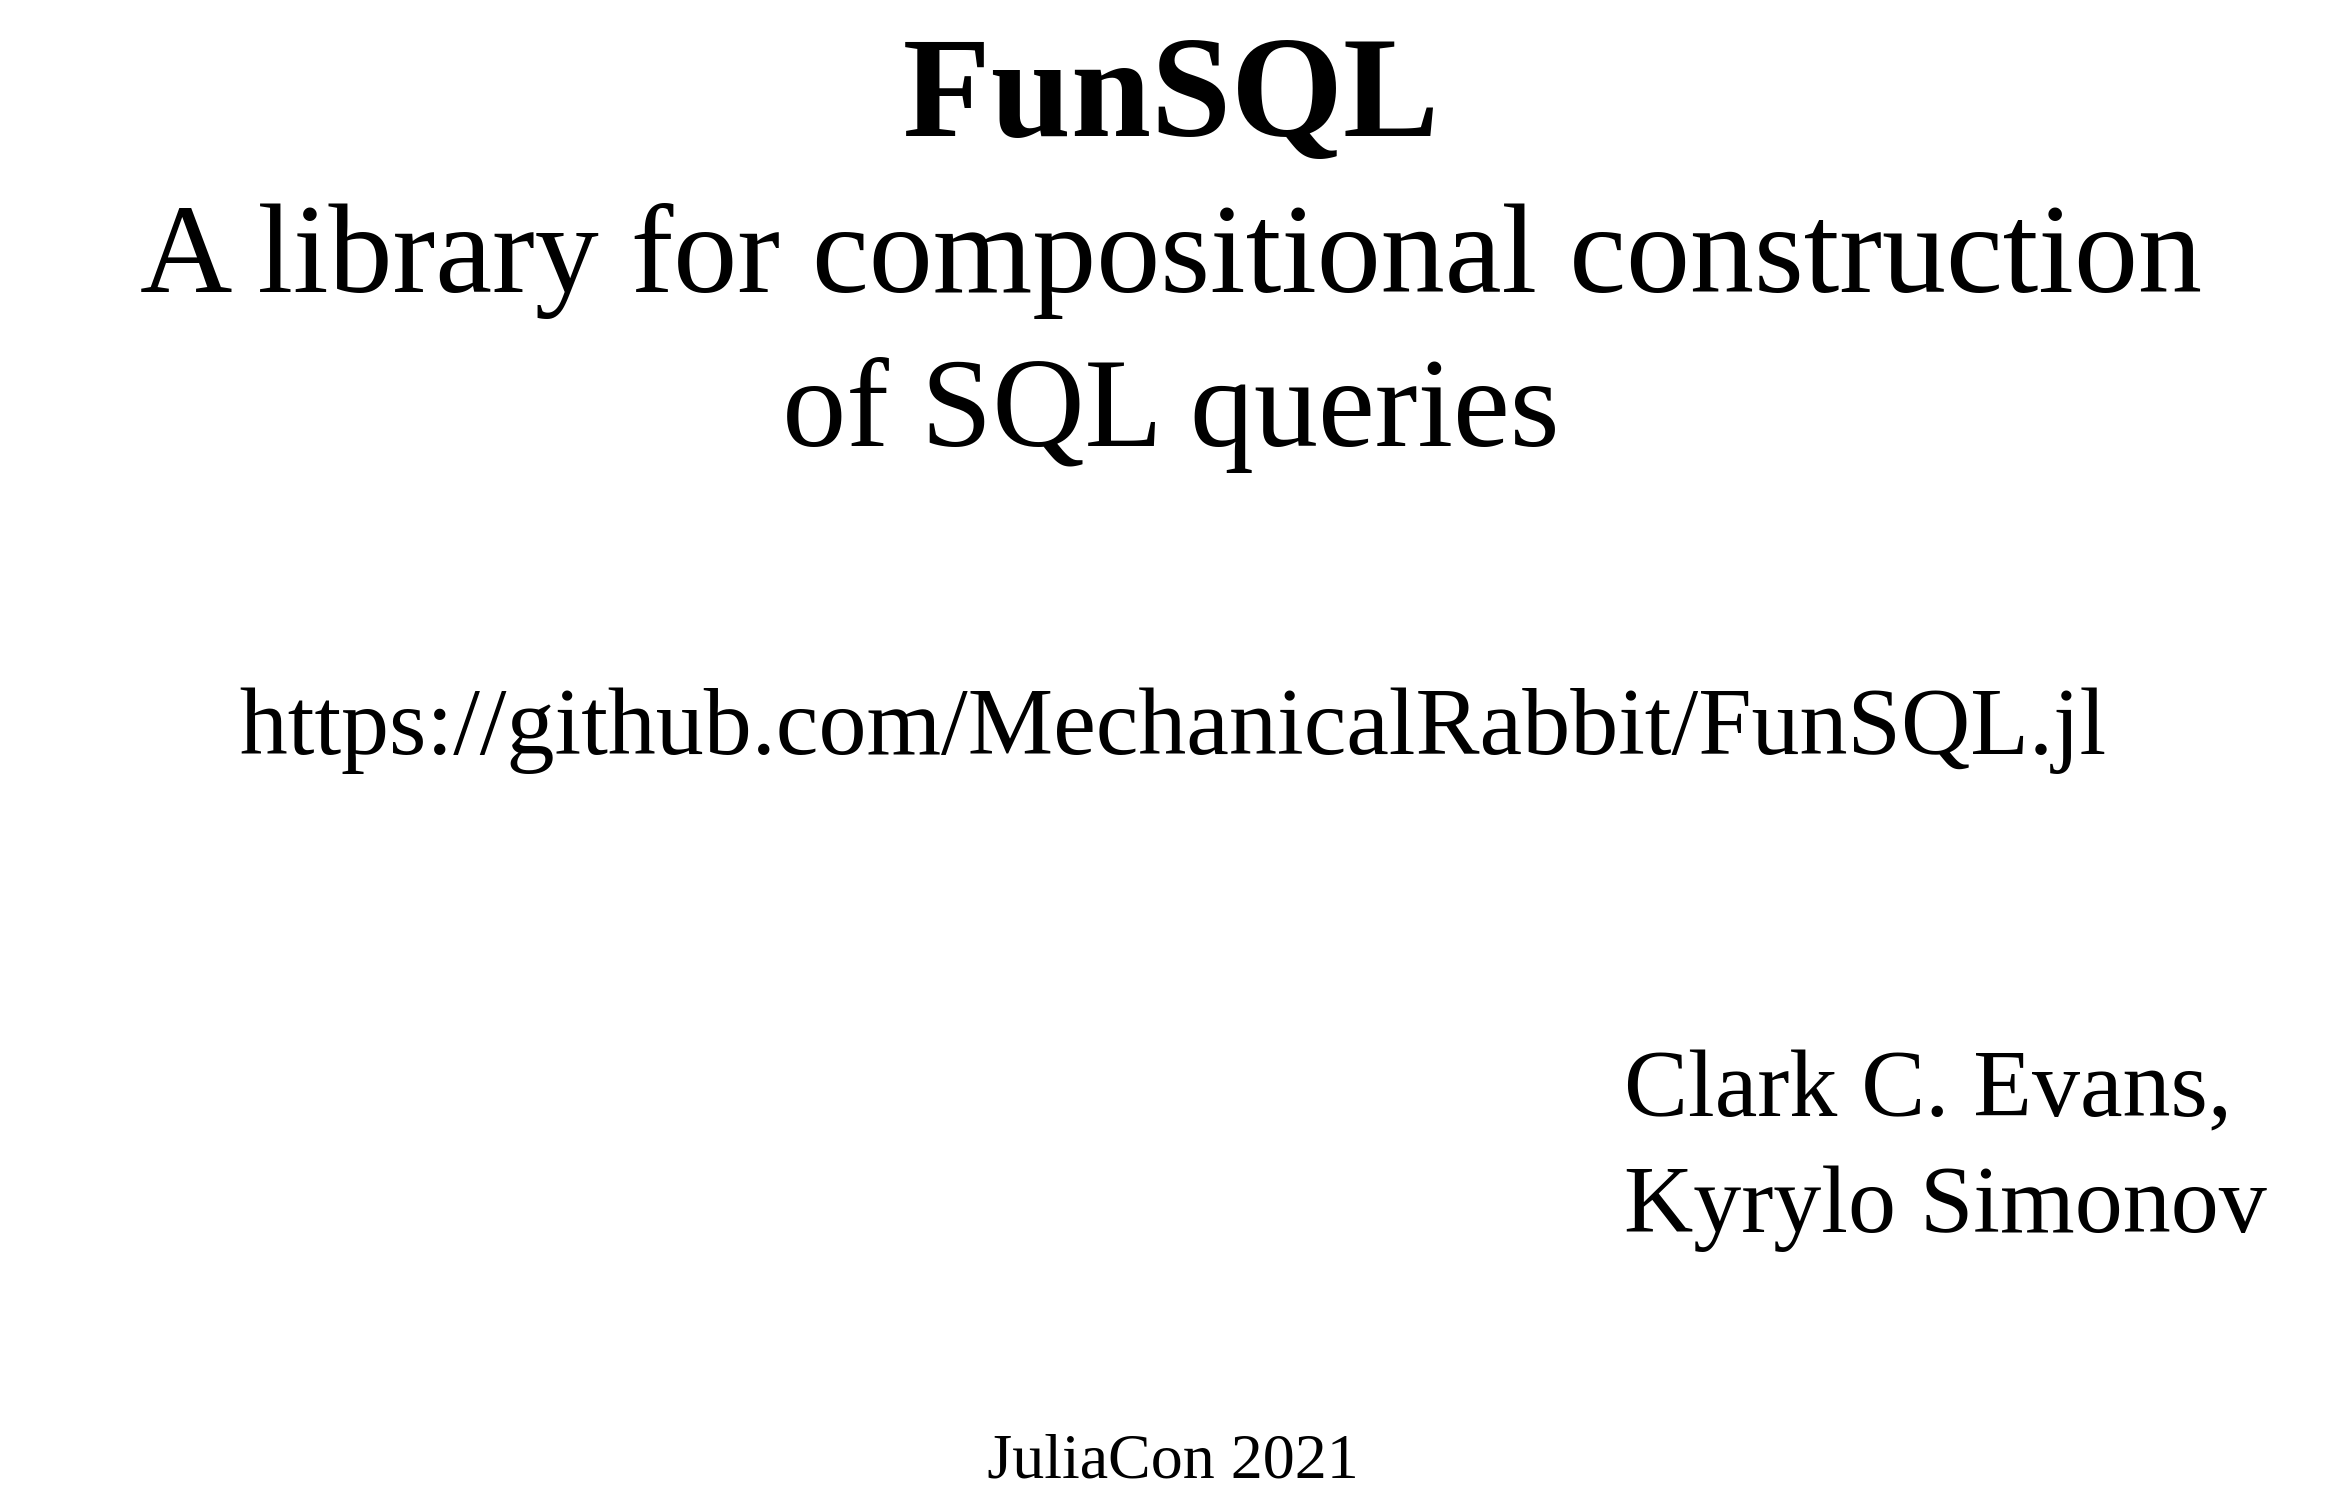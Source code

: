 <mxfile version="14.7.6" type="github" pages="17">
  <diagram id="ngdmywiYoB712Vu0CHRt" name="Title">
    <mxGraphModel dx="2966" dy="1617" grid="1" gridSize="15" guides="1" tooltips="1" connect="1" arrows="1" fold="1" page="1" pageScale="1" pageWidth="1600" pageHeight="900" math="0" shadow="0">
      <root>
        <mxCell id="0" />
        <mxCell id="1" parent="0" />
        <mxCell id="2AE6hsmQIt2O_XX1W-Dk-1" value="&lt;font style=&quot;font-size: 72px&quot;&gt;&lt;b&gt;FunSQL&lt;/b&gt;&lt;/font&gt;&lt;br style=&quot;font-size: 64px&quot;&gt; A library for compositional construction&lt;br&gt; of SQL queries" style="text;html=1;align=center;verticalAlign=middle;resizable=0;points=[];autosize=1;strokeColor=none;fontFamily=Ubuntu;fontSource=https%3A%2F%2Ffonts.googleapis.com%2Fcss%3Ffamily%3DUbuntu;fontSize=64;" vertex="1" parent="1">
          <mxGeometry x="215" y="90" width="1170" height="240" as="geometry" />
        </mxCell>
        <mxCell id="2AE6hsmQIt2O_XX1W-Dk-2" value="Clark C. Evans,&lt;br style=&quot;font-size: 48px&quot;&gt; Kyrylo Simonov" style="text;html=1;align=left;verticalAlign=middle;resizable=0;points=[];autosize=1;strokeColor=none;fontSize=48;fontFamily=Ubuntu;fontSource=https%3A%2F%2Ffonts.googleapis.com%2Fcss%3Ffamily%3DUbuntu;" vertex="1" parent="1">
          <mxGeometry x="1025" y="600" width="360" height="120" as="geometry" />
        </mxCell>
        <mxCell id="2AE6hsmQIt2O_XX1W-Dk-3" value="JuliaCon 2021" style="text;html=1;align=center;verticalAlign=middle;resizable=0;points=[];autosize=1;strokeColor=none;fontSize=32;fontFamily=Ubuntu;fontSource=https%3A%2F%2Ffonts.googleapis.com%2Fcss%3Ffamily%3DUbuntu;" vertex="1" parent="1">
          <mxGeometry x="688" y="795" width="225" height="45" as="geometry" />
        </mxCell>
        <mxCell id="2AE6hsmQIt2O_XX1W-Dk-4" value="https://github.com/MechanicalRabbit/FunSQL.jl" style="text;html=1;align=center;verticalAlign=middle;resizable=0;points=[];autosize=1;strokeColor=none;fontSize=48;fontFamily=Ubuntu;fontSource=https%3A%2F%2Ffonts.googleapis.com%2Fcss%3Ffamily%3DUbuntu;" vertex="1" parent="1">
          <mxGeometry x="268" y="420" width="1065" height="60" as="geometry" />
        </mxCell>
      </root>
    </mxGraphModel>
  </diagram>
  <diagram name="Why FunSQL? (1)" id="wJ4Y0NCuOVSSbqCGUfN3">
    <mxGraphModel dx="1730" dy="943" grid="1" gridSize="15" guides="1" tooltips="1" connect="1" arrows="1" fold="1" page="1" pageScale="1" pageWidth="1600" pageHeight="900" math="0" shadow="0">
      <root>
        <mxCell id="Jqy_7qnTJmsM3aoBLB-U-0" />
        <mxCell id="Jqy_7qnTJmsM3aoBLB-U-1" parent="Jqy_7qnTJmsM3aoBLB-U-0" />
        <mxCell id="Jqy_7qnTJmsM3aoBLB-U-2" value="Find all patients born in or after 1970." style="text;html=1;align=left;verticalAlign=middle;resizable=0;points=[];autosize=1;strokeColor=none;fontSize=32;fontFamily=Ubuntu;fontColor=#000000;fontStyle=2" vertex="1" parent="Jqy_7qnTJmsM3aoBLB-U-1">
          <mxGeometry x="60" y="75" width="570" height="45" as="geometry" />
        </mxCell>
        <mxCell id="Jqy_7qnTJmsM3aoBLB-U-3" value="&lt;b&gt;function&lt;/b&gt; find_patients(conn)&lt;br&gt;&amp;nbsp;&amp;nbsp;&amp;nbsp; sql = &quot;&quot;&quot;&lt;br&gt;&amp;nbsp;&amp;nbsp;&amp;nbsp; SELECT p.person_id&lt;br&gt;&amp;nbsp;&amp;nbsp;&amp;nbsp; FROM person p&lt;br&gt;&amp;nbsp;&amp;nbsp;&amp;nbsp; WHERE p.year_of_birth &amp;gt;= 1970&lt;br&gt;&amp;nbsp;&amp;nbsp;&amp;nbsp; &quot;&quot;&quot;&lt;br&gt;&amp;nbsp;&amp;nbsp;&amp;nbsp; DBInterface.execute(conn, sql)&lt;br&gt;&lt;b&gt;end&lt;/b&gt;" style="text;html=1;align=left;verticalAlign=middle;resizable=0;points=[];autosize=1;strokeColor=none;fontSize=32;fontFamily=Ubuntu Mono;fontColor=#000000;fontSource=https%3A%2F%2Ffonts.googleapis.com%2Fcss%3Ffamily%3DUbuntu%2BMono;" vertex="1" parent="Jqy_7qnTJmsM3aoBLB-U-1">
          <mxGeometry x="720" y="210" width="570" height="315" as="geometry" />
        </mxCell>
        <mxCell id="Jqy_7qnTJmsM3aoBLB-U-4" value="" style="group" vertex="1" connectable="0" parent="Jqy_7qnTJmsM3aoBLB-U-1">
          <mxGeometry y="854" width="1600" height="45" as="geometry" />
        </mxCell>
        <mxCell id="Jqy_7qnTJmsM3aoBLB-U-5" value="&lt;div style=&quot;font-size: 24px&quot;&gt;FunSQL: a library for compositional construction of SQL queries&lt;/div&gt;" style="rounded=0;whiteSpace=wrap;html=1;fontSize=24;align=center;fontFamily=Ubuntu;fontSource=https%3A%2F%2Ffonts.googleapis.com%2Fcss%3Ffamily%3DUbuntu;strokeColor=none;fillColor=#0072B2;fontColor=#FFFFFF;" vertex="1" parent="Jqy_7qnTJmsM3aoBLB-U-4">
          <mxGeometry width="840" height="45" as="geometry" />
        </mxCell>
        <mxCell id="Jqy_7qnTJmsM3aoBLB-U-6" value="JuliaCon 2021" style="rounded=0;whiteSpace=wrap;html=1;fontSize=24;align=center;fontFamily=Ubuntu;fontSource=https%3A%2F%2Ffonts.googleapis.com%2Fcss%3Ffamily%3DUbuntu;strokeColor=none;fillColor=#009E73;fontColor=#FFFFFF;" vertex="1" parent="Jqy_7qnTJmsM3aoBLB-U-4">
          <mxGeometry x="1320" width="280" height="45" as="geometry" />
        </mxCell>
        <mxCell id="Jqy_7qnTJmsM3aoBLB-U-7" value="Clark C. Evans, Kyrylo Simonov" style="rounded=0;whiteSpace=wrap;html=1;fontSize=24;align=center;fontFamily=Ubuntu;fontSource=https%3A%2F%2Ffonts.googleapis.com%2Fcss%3Ffamily%3DUbuntu;strokeColor=none;fillColor=#56B4E9;fontColor=#FFFFFF;" vertex="1" parent="Jqy_7qnTJmsM3aoBLB-U-4">
          <mxGeometry x="840" width="480" height="45" as="geometry" />
        </mxCell>
        <mxCell id="Jqy_7qnTJmsM3aoBLB-U-8" value="&lt;b&gt;SELECT&lt;/b&gt; p.person_id&lt;br&gt;&lt;b&gt;FROM&lt;/b&gt; person p&lt;br&gt;&lt;b&gt;WHERE&lt;/b&gt; p.year_of_birth &amp;gt;= 1970" style="text;html=1;align=left;verticalAlign=middle;resizable=0;points=[];autosize=1;strokeColor=none;fontSize=32;fontFamily=Ubuntu Mono;fontColor=#000000;fontSource=https%3A%2F%2Ffonts.googleapis.com%2Fcss%3Ffamily%3DUbuntu%2BMono;" vertex="1" parent="Jqy_7qnTJmsM3aoBLB-U-1">
          <mxGeometry x="60" y="300" width="495" height="120" as="geometry" />
        </mxCell>
        <mxCell id="Jqy_7qnTJmsM3aoBLB-U-9" value="" style="html=1;shadow=0;dashed=0;align=center;verticalAlign=middle;shape=mxgraph.arrows2.arrow;dy=0.6;dx=40;direction=south;notch=0;fontFamily=Ubuntu Mono;fontSource=https%3A%2F%2Ffonts.googleapis.com%2Fcss%3Ffamily%3DUbuntu%2BMono;fontSize=16;fontColor=#666666;fillColor=none;" vertex="1" parent="Jqy_7qnTJmsM3aoBLB-U-1">
          <mxGeometry x="120" y="165" width="75" height="90" as="geometry" />
        </mxCell>
        <mxCell id="Jqy_7qnTJmsM3aoBLB-U-10" value="" style="html=1;shadow=0;dashed=0;align=center;verticalAlign=middle;shape=mxgraph.arrows2.arrow;dy=0.6;dx=40;direction=east;notch=0;fontFamily=Ubuntu Mono;fontSource=https%3A%2F%2Ffonts.googleapis.com%2Fcss%3Ffamily%3DUbuntu%2BMono;fontSize=16;fontColor=#666666;fillColor=none;" vertex="1" parent="Jqy_7qnTJmsM3aoBLB-U-1">
          <mxGeometry x="585" y="322.5" width="90" height="75" as="geometry" />
        </mxCell>
      </root>
    </mxGraphModel>
  </diagram>
  <diagram name="Why FunSQL? (2)" id="ZF7OSi1ytRvN9djOqTOb">
    <mxGraphModel dx="1483" dy="809" grid="1" gridSize="15" guides="1" tooltips="1" connect="1" arrows="1" fold="1" page="1" pageScale="1" pageWidth="1600" pageHeight="900" math="0" shadow="0">
      <root>
        <mxCell id="WQ2x89jIv3hQD_Cc1VUT-0" />
        <mxCell id="WQ2x89jIv3hQD_Cc1VUT-1" parent="WQ2x89jIv3hQD_Cc1VUT-0" />
        <mxCell id="WQ2x89jIv3hQD_Cc1VUT-4" value="" style="group" vertex="1" connectable="0" parent="WQ2x89jIv3hQD_Cc1VUT-1">
          <mxGeometry y="854" width="1600" height="45" as="geometry" />
        </mxCell>
        <mxCell id="WQ2x89jIv3hQD_Cc1VUT-5" value="&lt;div style=&quot;font-size: 24px&quot;&gt;FunSQL: a library for compositional construction of SQL queries&lt;/div&gt;" style="rounded=0;whiteSpace=wrap;html=1;fontSize=24;align=center;fontFamily=Ubuntu;fontSource=https%3A%2F%2Ffonts.googleapis.com%2Fcss%3Ffamily%3DUbuntu;strokeColor=none;fillColor=#0072B2;fontColor=#FFFFFF;" vertex="1" parent="WQ2x89jIv3hQD_Cc1VUT-4">
          <mxGeometry width="840" height="45" as="geometry" />
        </mxCell>
        <mxCell id="WQ2x89jIv3hQD_Cc1VUT-6" value="JuliaCon 2021" style="rounded=0;whiteSpace=wrap;html=1;fontSize=24;align=center;fontFamily=Ubuntu;fontSource=https%3A%2F%2Ffonts.googleapis.com%2Fcss%3Ffamily%3DUbuntu;strokeColor=none;fillColor=#009E73;fontColor=#FFFFFF;" vertex="1" parent="WQ2x89jIv3hQD_Cc1VUT-4">
          <mxGeometry x="1320" width="280" height="45" as="geometry" />
        </mxCell>
        <mxCell id="WQ2x89jIv3hQD_Cc1VUT-7" value="Clark C. Evans, Kyrylo Simonov" style="rounded=0;whiteSpace=wrap;html=1;fontSize=24;align=center;fontFamily=Ubuntu;fontSource=https%3A%2F%2Ffonts.googleapis.com%2Fcss%3Ffamily%3DUbuntu;strokeColor=none;fillColor=#56B4E9;fontColor=#FFFFFF;" vertex="1" parent="WQ2x89jIv3hQD_Cc1VUT-4">
          <mxGeometry x="840" width="480" height="45" as="geometry" />
        </mxCell>
        <mxCell id="WQ2x89jIv3hQD_Cc1VUT-8" value="Find all patients born between" style="text;html=1;align=left;verticalAlign=middle;resizable=0;points=[];autosize=1;strokeColor=none;fontSize=32;fontFamily=Ubuntu;fontColor=#000000;fontStyle=2" vertex="1" parent="WQ2x89jIv3hQD_Cc1VUT-1">
          <mxGeometry x="60" y="75" width="465" height="45" as="geometry" />
        </mxCell>
        <mxCell id="WQ2x89jIv3hQD_Cc1VUT-9" value="and" style="text;html=1;align=left;verticalAlign=middle;resizable=0;points=[];autosize=1;strokeColor=none;fontSize=32;fontFamily=Ubuntu;fontColor=#000000;fontStyle=2" vertex="1" parent="WQ2x89jIv3hQD_Cc1VUT-1">
          <mxGeometry x="690" y="75" width="75" height="45" as="geometry" />
        </mxCell>
        <mxCell id="WQ2x89jIv3hQD_Cc1VUT-10" value="&lt;table style=&quot;width: 100%; height: 100%; font-size: 24px;&quot; cellspacing=&quot;0&quot; cellpadding=&quot;0&quot;&gt;&lt;tbody style=&quot;font-size: 24px;&quot;&gt;&lt;tr style=&quot;font-size: 24px;&quot;&gt;&lt;td style=&quot;width: 85%; font-size: 24px;&quot;&gt;1970&lt;/td&gt;&lt;td style=&quot;width: 15%; font-size: 24px;&quot;&gt;&lt;br style=&quot;font-size: 24px;&quot;&gt;&lt;/td&gt;&lt;/tr&gt;&lt;/tbody&gt;&lt;/table&gt;" style="strokeWidth=1;shadow=0;dashed=0;align=center;html=1;shape=mxgraph.mockup.forms.spinner;strokeColor=#999999;spinLayout=right;spinStyle=normal;adjStyle=triangle;fillColor=#aaddff;fontSize=24;fontColor=#666666;mainText=;html=1;overflow=fill;fontFamily=Ubuntu;fontSource=https%3A%2F%2Ffonts.googleapis.com%2Fcss%3Ffamily%3DUbuntu;" vertex="1" parent="WQ2x89jIv3hQD_Cc1VUT-1">
          <mxGeometry x="525" y="75" width="150" height="45" as="geometry" />
        </mxCell>
        <mxCell id="WQ2x89jIv3hQD_Cc1VUT-11" value="&lt;table style=&quot;width: 100% ; height: 100% ; font-size: 24px&quot; cellspacing=&quot;0&quot; cellpadding=&quot;0&quot;&gt;&lt;tbody style=&quot;font-size: 24px&quot;&gt;&lt;tr style=&quot;font-size: 24px&quot;&gt;&lt;td style=&quot;width: 85% ; font-size: 24px&quot;&gt;&lt;br&gt;&lt;/td&gt;&lt;td style=&quot;width: 15% ; font-size: 24px&quot;&gt;&lt;br style=&quot;font-size: 24px&quot;&gt;&lt;/td&gt;&lt;/tr&gt;&lt;/tbody&gt;&lt;/table&gt;" style="strokeWidth=1;shadow=0;dashed=0;align=center;html=1;shape=mxgraph.mockup.forms.spinner;strokeColor=#999999;spinLayout=right;spinStyle=normal;adjStyle=triangle;fillColor=#aaddff;fontSize=24;fontColor=#666666;mainText=;html=1;overflow=fill;fontFamily=Ubuntu;fontSource=https%3A%2F%2Ffonts.googleapis.com%2Fcss%3Ffamily%3DUbuntu;" vertex="1" parent="WQ2x89jIv3hQD_Cc1VUT-1">
          <mxGeometry x="765" y="75" width="150" height="45" as="geometry" />
        </mxCell>
        <mxCell id="WQ2x89jIv3hQD_Cc1VUT-12" value="&lt;b&gt;function&lt;/b&gt; find_patients(conn; start_year = nothing, end_year = nothing)&lt;br&gt;&amp;nbsp;&amp;nbsp;&amp;nbsp; sql = &quot;&quot;&quot;&lt;br&gt;&amp;nbsp;&amp;nbsp;&amp;nbsp; SELECT p.person_id&lt;br&gt;&amp;nbsp;&amp;nbsp;&amp;nbsp; FROM person p&lt;br&gt;&amp;nbsp;&amp;nbsp;&amp;nbsp; &quot;&quot;&quot;&lt;br&gt;&amp;nbsp;&amp;nbsp;&amp;nbsp; predicates = String[]&lt;br&gt;&amp;nbsp;&amp;nbsp;&amp;nbsp; &lt;b&gt;if&lt;/b&gt; start_year !== nothing&lt;br&gt;&amp;nbsp;&amp;nbsp;&amp;nbsp;&amp;nbsp;&amp;nbsp;&amp;nbsp;&amp;nbsp; push!(predicates, &quot;p.year_of_birth &amp;gt;= $start_year&quot;)&lt;br&gt;&amp;nbsp;&amp;nbsp;&amp;nbsp; &lt;b&gt;end&lt;/b&gt;&lt;br&gt;&amp;nbsp;&amp;nbsp;&amp;nbsp; &lt;b&gt;if&lt;/b&gt; end_year !== nothing&lt;br&gt;&amp;nbsp;&amp;nbsp;&amp;nbsp;&amp;nbsp;&amp;nbsp;&amp;nbsp;&amp;nbsp; push!(predicates, &quot;p.year_of_birth &amp;lt;= $end_year&quot;)&lt;br&gt;&amp;nbsp;&amp;nbsp;&amp;nbsp; &lt;b&gt;end&lt;/b&gt;&lt;br&gt;&amp;nbsp;&amp;nbsp;&amp;nbsp; &lt;b&gt;if&lt;/b&gt; !isempty(predicates)&lt;br&gt;&amp;nbsp;&amp;nbsp;&amp;nbsp;&amp;nbsp;&amp;nbsp;&amp;nbsp;&amp;nbsp; sql *=&amp;nbsp; &quot;\nWHERE &quot; * join(predicates, &quot; AND &quot;)&lt;br&gt;&amp;nbsp;&amp;nbsp;&amp;nbsp; &lt;b&gt;end&lt;/b&gt;&lt;br&gt;&amp;nbsp;&amp;nbsp;&amp;nbsp; DBInterface.execute(conn, sql)&lt;br&gt;&lt;b&gt;end&lt;/b&gt;" style="text;html=1;align=left;verticalAlign=middle;resizable=0;points=[];autosize=1;strokeColor=none;fontSize=32;fontFamily=Ubuntu Mono;fontColor=#000000;fontSource=https%3A%2F%2Ffonts.googleapis.com%2Fcss%3Ffamily%3DUbuntu%2BMono;" vertex="1" parent="WQ2x89jIv3hQD_Cc1VUT-1">
          <mxGeometry x="60" y="180" width="1155" height="660" as="geometry" />
        </mxCell>
      </root>
    </mxGraphModel>
  </diagram>
  <diagram name="Why FunSQL? (3)" id="Y2pmAvgSPAM5i_d77XvM">
    <mxGraphModel dx="1221" dy="666" grid="1" gridSize="15" guides="1" tooltips="1" connect="1" arrows="1" fold="1" page="1" pageScale="1" pageWidth="1600" pageHeight="900" math="0" shadow="0">
      <root>
        <mxCell id="SI1salBC0U_AChfoksuq-0" />
        <mxCell id="SI1salBC0U_AChfoksuq-1" parent="SI1salBC0U_AChfoksuq-0" />
        <mxCell id="SI1salBC0U_AChfoksuq-4" value="" style="group" vertex="1" connectable="0" parent="SI1salBC0U_AChfoksuq-1">
          <mxGeometry y="854" width="1600" height="45" as="geometry" />
        </mxCell>
        <mxCell id="SI1salBC0U_AChfoksuq-5" value="&lt;div style=&quot;font-size: 24px&quot;&gt;FunSQL: a library for compositional construction of SQL queries&lt;/div&gt;" style="rounded=0;whiteSpace=wrap;html=1;fontSize=24;align=center;fontFamily=Ubuntu;fontSource=https%3A%2F%2Ffonts.googleapis.com%2Fcss%3Ffamily%3DUbuntu;strokeColor=none;fillColor=#0072B2;fontColor=#FFFFFF;" vertex="1" parent="SI1salBC0U_AChfoksuq-4">
          <mxGeometry width="840" height="45" as="geometry" />
        </mxCell>
        <mxCell id="SI1salBC0U_AChfoksuq-6" value="JuliaCon 2021" style="rounded=0;whiteSpace=wrap;html=1;fontSize=24;align=center;fontFamily=Ubuntu;fontSource=https%3A%2F%2Ffonts.googleapis.com%2Fcss%3Ffamily%3DUbuntu;strokeColor=none;fillColor=#009E73;fontColor=#FFFFFF;" vertex="1" parent="SI1salBC0U_AChfoksuq-4">
          <mxGeometry x="1320" width="280" height="45" as="geometry" />
        </mxCell>
        <mxCell id="SI1salBC0U_AChfoksuq-7" value="Clark C. Evans, Kyrylo Simonov" style="rounded=0;whiteSpace=wrap;html=1;fontSize=24;align=center;fontFamily=Ubuntu;fontSource=https%3A%2F%2Ffonts.googleapis.com%2Fcss%3Ffamily%3DUbuntu;strokeColor=none;fillColor=#56B4E9;fontColor=#FFFFFF;" vertex="1" parent="SI1salBC0U_AChfoksuq-4">
          <mxGeometry x="840" width="480" height="45" as="geometry" />
        </mxCell>
        <mxCell id="SI1salBC0U_AChfoksuq-21" value="Find all patients born between" style="text;html=1;align=left;verticalAlign=middle;resizable=0;points=[];autosize=1;strokeColor=none;fontSize=32;fontFamily=Ubuntu;fontColor=#000000;fontStyle=2" vertex="1" parent="SI1salBC0U_AChfoksuq-1">
          <mxGeometry x="60" y="75" width="465" height="45" as="geometry" />
        </mxCell>
        <mxCell id="SI1salBC0U_AChfoksuq-22" value="and" style="text;html=1;align=left;verticalAlign=middle;resizable=0;points=[];autosize=1;strokeColor=none;fontSize=32;fontFamily=Ubuntu;fontColor=#000000;fontStyle=2" vertex="1" parent="SI1salBC0U_AChfoksuq-1">
          <mxGeometry x="450" y="135" width="75" height="45" as="geometry" />
        </mxCell>
        <mxCell id="SI1salBC0U_AChfoksuq-23" style="rounded=0;orthogonalLoop=1;jettySize=auto;html=1;fontFamily=Ubuntu;fontSource=https%3A%2F%2Ffonts.googleapis.com%2Fcss%3Ffamily%3DUbuntu;fontSize=24;fontColor=#FFFFFF;strokeColor=#666666;endArrow=none;endFill=0;" edge="1" parent="SI1salBC0U_AChfoksuq-1">
          <mxGeometry relative="1" as="geometry">
            <mxPoint x="1110" y="60" as="targetPoint" />
            <mxPoint x="690" y="90" as="sourcePoint" />
            <Array as="points">
              <mxPoint x="945" y="60" />
            </Array>
          </mxGeometry>
        </mxCell>
        <mxCell id="SI1salBC0U_AChfoksuq-24" value="person.year_of_birth" style="edgeLabel;html=1;align=left;verticalAlign=bottom;resizable=0;points=[];fontSize=16;fontFamily=Ubuntu Mono;fontColor=#666666;fontSource=https%3A%2F%2Ffonts.googleapis.com%2Fcss%3Ffamily%3DUbuntu%2BMono;labelPosition=right;verticalLabelPosition=top;" vertex="1" connectable="0" parent="SI1salBC0U_AChfoksuq-23">
          <mxGeometry x="0.609" relative="1" as="geometry">
            <mxPoint x="-83" as="offset" />
          </mxGeometry>
        </mxCell>
        <mxCell id="SI1salBC0U_AChfoksuq-25" value="&lt;table style=&quot;width: 100%; height: 100%; font-size: 24px;&quot; cellspacing=&quot;0&quot; cellpadding=&quot;0&quot;&gt;&lt;tbody style=&quot;font-size: 24px;&quot;&gt;&lt;tr style=&quot;font-size: 24px;&quot;&gt;&lt;td style=&quot;width: 85%; font-size: 24px;&quot;&gt;1970&lt;/td&gt;&lt;td style=&quot;width: 15%; font-size: 24px;&quot;&gt;&lt;br style=&quot;font-size: 24px;&quot;&gt;&lt;/td&gt;&lt;/tr&gt;&lt;/tbody&gt;&lt;/table&gt;" style="strokeWidth=1;shadow=0;dashed=0;align=center;html=1;shape=mxgraph.mockup.forms.spinner;strokeColor=#999999;spinLayout=right;spinStyle=normal;adjStyle=triangle;fillColor=#aaddff;fontSize=24;fontColor=#666666;mainText=;html=1;overflow=fill;fontFamily=Ubuntu;fontSource=https%3A%2F%2Ffonts.googleapis.com%2Fcss%3Ffamily%3DUbuntu;" vertex="1" parent="SI1salBC0U_AChfoksuq-1">
          <mxGeometry x="525" y="75" width="150" height="45" as="geometry" />
        </mxCell>
        <mxCell id="SI1salBC0U_AChfoksuq-26" style="rounded=0;orthogonalLoop=1;jettySize=auto;html=1;fontFamily=Ubuntu;fontSource=https%3A%2F%2Ffonts.googleapis.com%2Fcss%3Ffamily%3DUbuntu;fontSize=24;fontColor=#FFFFFF;strokeColor=#666666;endArrow=none;endFill=0;" edge="1" parent="SI1salBC0U_AChfoksuq-1">
          <mxGeometry relative="1" as="geometry">
            <mxPoint x="1110" y="60" as="targetPoint" />
            <mxPoint x="690" y="150" as="sourcePoint" />
            <Array as="points">
              <mxPoint x="945" y="60" />
            </Array>
          </mxGeometry>
        </mxCell>
        <mxCell id="SI1salBC0U_AChfoksuq-27" value="&lt;table style=&quot;width: 100% ; height: 100% ; font-size: 24px&quot; cellspacing=&quot;0&quot; cellpadding=&quot;0&quot;&gt;&lt;tbody style=&quot;font-size: 24px&quot;&gt;&lt;tr style=&quot;font-size: 24px&quot;&gt;&lt;td style=&quot;width: 85% ; font-size: 24px&quot;&gt;&lt;br&gt;&lt;/td&gt;&lt;td style=&quot;width: 15% ; font-size: 24px&quot;&gt;&lt;br style=&quot;font-size: 24px&quot;&gt;&lt;/td&gt;&lt;/tr&gt;&lt;/tbody&gt;&lt;/table&gt;" style="strokeWidth=1;shadow=0;dashed=0;align=center;html=1;shape=mxgraph.mockup.forms.spinner;strokeColor=#999999;spinLayout=right;spinStyle=normal;adjStyle=triangle;fillColor=#aaddff;fontSize=24;fontColor=#666666;mainText=;html=1;overflow=fill;fontFamily=Ubuntu;fontSource=https%3A%2F%2Ffonts.googleapis.com%2Fcss%3Ffamily%3DUbuntu;" vertex="1" parent="SI1salBC0U_AChfoksuq-1">
          <mxGeometry x="525" y="135" width="150" height="45" as="geometry" />
        </mxCell>
        <mxCell id="SI1salBC0U_AChfoksuq-28" value="living in" style="text;html=1;align=left;verticalAlign=middle;resizable=0;points=[];autosize=1;strokeColor=none;fontSize=32;fontFamily=Ubuntu;fontColor=#000000;fontStyle=2" vertex="1" parent="SI1salBC0U_AChfoksuq-1">
          <mxGeometry x="390" y="195" width="135" height="45" as="geometry" />
        </mxCell>
        <mxCell id="SI1salBC0U_AChfoksuq-29" style="edgeStyle=none;rounded=0;orthogonalLoop=1;jettySize=auto;html=1;fontFamily=Ubuntu Mono;fontSource=https%3A%2F%2Ffonts.googleapis.com%2Fcss%3Ffamily%3DUbuntu%2BMono;fontSize=16;fontColor=#666666;endArrow=none;endFill=0;strokeColor=#666666;" edge="1" parent="SI1salBC0U_AChfoksuq-1">
          <mxGeometry relative="1" as="geometry">
            <mxPoint x="1065" y="120" as="targetPoint" />
            <mxPoint x="690" y="210" as="sourcePoint" />
            <Array as="points">
              <mxPoint x="945" y="120" />
            </Array>
          </mxGeometry>
        </mxCell>
        <mxCell id="SI1salBC0U_AChfoksuq-30" value="location.state" style="edgeLabel;html=1;align=left;verticalAlign=bottom;resizable=0;points=[];fontSize=16;fontFamily=Ubuntu Mono;fontColor=#666666;labelPosition=right;verticalLabelPosition=top;" vertex="1" connectable="0" parent="SI1salBC0U_AChfoksuq-29">
          <mxGeometry x="0.254" relative="1" as="geometry">
            <mxPoint x="24" y="-8" as="offset" />
          </mxGeometry>
        </mxCell>
        <mxCell id="SI1salBC0U_AChfoksuq-31" value="&lt;div align=&quot;center&quot;&gt;&amp;nbsp;&amp;nbsp;&amp;nbsp;&amp;nbsp;&amp;nbsp;&amp;nbsp;&amp;nbsp; IL&lt;/div&gt;" style="strokeWidth=1;shadow=0;dashed=0;align=center;html=1;shape=mxgraph.mockup.forms.comboBox;strokeColor=#999999;fillColor=#ddeeff;align=left;fillColor2=#aaddff;mainText=;fontColor=#666666;fontSize=24;spacingLeft=3;fontFamily=Ubuntu;fontSource=https%3A%2F%2Ffonts.googleapis.com%2Fcss%3Ffamily%3DUbuntu;" vertex="1" parent="SI1salBC0U_AChfoksuq-1">
          <mxGeometry x="525" y="195" width="150" height="45" as="geometry" />
        </mxCell>
        <mxCell id="SI1salBC0U_AChfoksuq-32" value="with conditions" style="text;html=1;align=left;verticalAlign=middle;resizable=0;points=[];autosize=1;strokeColor=none;fontSize=32;fontFamily=Ubuntu;fontColor=#000000;fontStyle=2" vertex="1" parent="SI1salBC0U_AChfoksuq-1">
          <mxGeometry x="285" y="255" width="240" height="45" as="geometry" />
        </mxCell>
        <mxCell id="SI1salBC0U_AChfoksuq-33" style="edgeStyle=none;rounded=0;orthogonalLoop=1;jettySize=auto;html=1;fontFamily=Ubuntu Mono;fontSource=https%3A%2F%2Ffonts.googleapis.com%2Fcss%3Ffamily%3DUbuntu%2BMono;fontSize=16;fontColor=#666666;endArrow=none;endFill=0;strokeColor=#666666;" edge="1" parent="SI1salBC0U_AChfoksuq-1">
          <mxGeometry relative="1" as="geometry">
            <mxPoint x="1455" y="240" as="targetPoint" />
            <mxPoint x="1035" y="270" as="sourcePoint" />
            <Array as="points">
              <mxPoint x="1125" y="240" />
            </Array>
          </mxGeometry>
        </mxCell>
        <mxCell id="SI1salBC0U_AChfoksuq-34" value="condition_occurrence.condition_concept_id" style="edgeLabel;html=1;align=left;verticalAlign=bottom;resizable=0;points=[];fontSize=16;fontFamily=Ubuntu Mono;fontColor=#666666;labelPosition=right;verticalLabelPosition=top;" vertex="1" connectable="0" parent="SI1salBC0U_AChfoksuq-33">
          <mxGeometry x="-0.044" y="-1" relative="1" as="geometry">
            <mxPoint x="-108" y="-1" as="offset" />
          </mxGeometry>
        </mxCell>
        <mxCell id="SI1salBC0U_AChfoksuq-35" value="" style="strokeWidth=1;shadow=0;dashed=0;align=center;html=1;shape=mxgraph.mockup.misc.rrect;rSize=0;strokeColor=#999999;fillColor=#ffffff;fontFamily=Ubuntu;fontSource=https%3A%2F%2Ffonts.googleapis.com%2Fcss%3Ffamily%3DUbuntu;fontSize=24;fontColor=#000000;" vertex="1" parent="SI1salBC0U_AChfoksuq-1">
          <mxGeometry x="525" y="255" width="495" height="45" as="geometry" />
        </mxCell>
        <mxCell id="SI1salBC0U_AChfoksuq-36" value="Hypertension" style="strokeWidth=1;shadow=0;dashed=0;align=center;html=1;shape=mxgraph.mockup.misc.rrect;rSize=5;strokeColor=none;fontSize=24;fontColor=#999999;fillColor=#ddeeff;align=left;spacingLeft=5;" vertex="1" parent="SI1salBC0U_AChfoksuq-35">
          <mxGeometry x="4.95" y="7.5" width="160.05" height="30" as="geometry" />
        </mxCell>
        <mxCell id="SI1salBC0U_AChfoksuq-37" value="Arrhythmia" style="strokeWidth=1;shadow=0;dashed=0;align=center;html=1;shape=mxgraph.mockup.misc.rrect;rSize=5;strokeColor=none;fontSize=24;fontColor=#999999;fillColor=#ddeeff;align=left;spacingLeft=5;" vertex="1" parent="SI1salBC0U_AChfoksuq-35">
          <mxGeometry x="180" y="7.5" width="135" height="30" as="geometry" />
        </mxCell>
        <mxCell id="SI1salBC0U_AChfoksuq-38" value="" style="strokeWidth=1;shadow=0;dashed=0;align=center;html=1;shape=mxgraph.mockup.misc.rrect;rSize=5;strokeColor=none;fontSize=24;fontColor=#999999;fillColor=#ddeeff;align=left;spacingLeft=5;" vertex="1" parent="SI1salBC0U_AChfoksuq-35">
          <mxGeometry x="330" y="7.5" width="113.85" height="30" as="geometry" />
        </mxCell>
        <mxCell id="SI1salBC0U_AChfoksuq-39" value="" style="strokeWidth=1;shadow=0;dashed=0;align=center;html=1;shape=mxgraph.mockup.misc.anchor;" vertex="1" parent="SI1salBC0U_AChfoksuq-35">
          <mxGeometry x="490.05" y="22.5" as="geometry" />
        </mxCell>
        <mxCell id="SI1salBC0U_AChfoksuq-40" value="" style="strokeWidth=1;shadow=0;dashed=0;align=center;html=1;shape=mxgraph.mockup.misc.anchor;" vertex="1" parent="SI1salBC0U_AChfoksuq-35">
          <mxGeometry x="460.35" y="22.5" as="geometry" />
        </mxCell>
        <mxCell id="SI1salBC0U_AChfoksuq-41" value="who visited a doctor" style="text;html=1;align=left;verticalAlign=middle;resizable=0;points=[];autosize=1;strokeColor=none;fontSize=32;fontFamily=Ubuntu;fontColor=#000000;fontStyle=2" vertex="1" parent="SI1salBC0U_AChfoksuq-1">
          <mxGeometry x="210" y="315" width="315" height="45" as="geometry" />
        </mxCell>
        <mxCell id="SI1salBC0U_AChfoksuq-42" style="edgeStyle=none;rounded=0;orthogonalLoop=1;jettySize=auto;html=1;fontFamily=Ubuntu Mono;fontSource=https%3A%2F%2Ffonts.googleapis.com%2Fcss%3Ffamily%3DUbuntu%2BMono;fontSize=16;fontColor=#666666;endArrow=none;endFill=0;strokeColor=#666666;" edge="1" parent="SI1salBC0U_AChfoksuq-1">
          <mxGeometry relative="1" as="geometry">
            <mxPoint x="1395" y="390" as="targetPoint" />
            <mxPoint x="840" y="345" as="sourcePoint" />
            <Array as="points">
              <mxPoint x="1125" y="390" />
            </Array>
          </mxGeometry>
        </mxCell>
        <mxCell id="SI1salBC0U_AChfoksuq-43" value="visit_occurrence.visit_start_date" style="edgeLabel;html=1;align=left;verticalAlign=bottom;resizable=0;points=[];fontSize=16;fontFamily=Ubuntu Mono;fontColor=#666666;labelPosition=right;verticalLabelPosition=top;" vertex="1" connectable="0" parent="SI1salBC0U_AChfoksuq-42">
          <mxGeometry x="0.331" y="-4" relative="1" as="geometry">
            <mxPoint x="-83" y="-4" as="offset" />
          </mxGeometry>
        </mxCell>
        <mxCell id="SI1salBC0U_AChfoksuq-44" value="&amp;nbsp;within last 12 months" style="strokeWidth=1;shadow=0;dashed=0;align=center;html=1;shape=mxgraph.mockup.forms.comboBox;strokeColor=#999999;fillColor=#ddeeff;align=left;fillColor2=#aaddff;mainText=;fontColor=#666666;fontSize=24;spacingLeft=3;fontFamily=Ubuntu;fontSource=https%3A%2F%2Ffonts.googleapis.com%2Fcss%3Ffamily%3DUbuntu;" vertex="1" parent="SI1salBC0U_AChfoksuq-1">
          <mxGeometry x="525" y="315" width="300" height="45" as="geometry" />
        </mxCell>
        <mxCell id="SI1salBC0U_AChfoksuq-45" value="&lt;b&gt;function&lt;/b&gt; find_patients(conn; start_year = nothing,&lt;br&gt;&amp;nbsp;&amp;nbsp;&amp;nbsp;&amp;nbsp;&amp;nbsp;&amp;nbsp;&amp;nbsp;&amp;nbsp;&amp;nbsp;&amp;nbsp;&amp;nbsp;&amp;nbsp;&amp;nbsp;&amp;nbsp;&amp;nbsp;&amp;nbsp;&amp;nbsp;&amp;nbsp;&amp;nbsp;&amp;nbsp;&amp;nbsp;&amp;nbsp;&amp;nbsp;&amp;nbsp;&amp;nbsp;&amp;nbsp;&amp;nbsp;&amp;nbsp; end_year = nothing,&lt;br&gt;&amp;nbsp;&amp;nbsp;&amp;nbsp;&amp;nbsp;&amp;nbsp;&amp;nbsp;&amp;nbsp;&amp;nbsp;&amp;nbsp;&amp;nbsp;&amp;nbsp;&amp;nbsp;&amp;nbsp;&amp;nbsp;&amp;nbsp;&amp;nbsp;&amp;nbsp;&amp;nbsp;&amp;nbsp;&amp;nbsp;&amp;nbsp;&amp;nbsp;&amp;nbsp;&amp;nbsp;&amp;nbsp;&amp;nbsp;&amp;nbsp;&amp;nbsp; state = nothing,&lt;br&gt;&amp;nbsp;&amp;nbsp;&amp;nbsp;&amp;nbsp;&amp;nbsp;&amp;nbsp;&amp;nbsp;&amp;nbsp;&amp;nbsp;&amp;nbsp;&amp;nbsp;&amp;nbsp;&amp;nbsp;&amp;nbsp;&amp;nbsp;&amp;nbsp;&amp;nbsp;&amp;nbsp;&amp;nbsp;&amp;nbsp;&amp;nbsp;&amp;nbsp;&amp;nbsp;&amp;nbsp;&amp;nbsp;&amp;nbsp;&amp;nbsp;&amp;nbsp; conditions = [],&lt;br&gt;&amp;nbsp;&amp;nbsp;&amp;nbsp;&amp;nbsp;&amp;nbsp;&amp;nbsp;&amp;nbsp;&amp;nbsp;&amp;nbsp;&amp;nbsp;&amp;nbsp;&amp;nbsp;&amp;nbsp;&amp;nbsp;&amp;nbsp;&amp;nbsp;&amp;nbsp;&amp;nbsp;&amp;nbsp;&amp;nbsp;&amp;nbsp;&amp;nbsp;&amp;nbsp;&amp;nbsp;&amp;nbsp;&amp;nbsp;&amp;nbsp;&amp;nbsp; latest_visit = nothing)&lt;br&gt;&amp;nbsp;&amp;nbsp;&amp;nbsp; sql = &lt;font style=&quot;font-size: 64px&quot;&gt;???&lt;/font&gt;&lt;br&gt;&amp;nbsp;&amp;nbsp;&amp;nbsp; DBInterface.execute(conn, sql)&lt;br&gt;&lt;b&gt;end&lt;/b&gt;" style="text;html=1;align=left;verticalAlign=middle;resizable=0;points=[];autosize=1;strokeColor=none;fontSize=32;fontFamily=Ubuntu Mono;fontColor=#000000;fontSource=https%3A%2F%2Ffonts.googleapis.com%2Fcss%3Ffamily%3DUbuntu%2BMono;" vertex="1" parent="SI1salBC0U_AChfoksuq-1">
          <mxGeometry x="60" y="435" width="855" height="315" as="geometry" />
        </mxCell>
      </root>
    </mxGraphModel>
  </diagram>
  <diagram name="CDM (1)" id="cHNOF5AxPrT7sRsu6Cc4">
    <mxGraphModel dx="2595" dy="1415" grid="1" gridSize="15" guides="1" tooltips="1" connect="1" arrows="1" fold="1" page="1" pageScale="1" pageWidth="1600" pageHeight="900" math="0" shadow="0">
      <root>
        <mxCell id="gCwCBWnTB71o7sibC3q9-0" />
        <mxCell id="gCwCBWnTB71o7sibC3q9-1" parent="gCwCBWnTB71o7sibC3q9-0" />
        <mxCell id="gCwCBWnTB71o7sibC3q9-4" value="" style="group" vertex="1" connectable="0" parent="gCwCBWnTB71o7sibC3q9-1">
          <mxGeometry y="854" width="1600" height="45" as="geometry" />
        </mxCell>
        <mxCell id="gCwCBWnTB71o7sibC3q9-5" value="&lt;div style=&quot;font-size: 24px&quot;&gt;FunSQL: a library for compositional construction of SQL queries&lt;/div&gt;" style="rounded=0;whiteSpace=wrap;html=1;fontSize=24;align=center;fontFamily=Ubuntu;fontSource=https%3A%2F%2Ffonts.googleapis.com%2Fcss%3Ffamily%3DUbuntu;strokeColor=none;fillColor=#0072B2;fontColor=#FFFFFF;" vertex="1" parent="gCwCBWnTB71o7sibC3q9-4">
          <mxGeometry width="840" height="45" as="geometry" />
        </mxCell>
        <mxCell id="gCwCBWnTB71o7sibC3q9-6" value="JuliaCon 2021" style="rounded=0;whiteSpace=wrap;html=1;fontSize=24;align=center;fontFamily=Ubuntu;fontSource=https%3A%2F%2Ffonts.googleapis.com%2Fcss%3Ffamily%3DUbuntu;strokeColor=none;fillColor=#009E73;fontColor=#FFFFFF;" vertex="1" parent="gCwCBWnTB71o7sibC3q9-4">
          <mxGeometry x="1320" width="280" height="45" as="geometry" />
        </mxCell>
        <mxCell id="gCwCBWnTB71o7sibC3q9-7" value="Clark C. Evans, Kyrylo Simonov" style="rounded=0;whiteSpace=wrap;html=1;fontSize=24;align=center;fontFamily=Ubuntu;fontSource=https%3A%2F%2Ffonts.googleapis.com%2Fcss%3Ffamily%3DUbuntu;strokeColor=none;fillColor=#56B4E9;fontColor=#FFFFFF;" vertex="1" parent="gCwCBWnTB71o7sibC3q9-4">
          <mxGeometry x="840" width="480" height="45" as="geometry" />
        </mxCell>
        <mxCell id="gCwCBWnTB71o7sibC3q9-37" value="person" style="shape=table;startSize=45;container=1;collapsible=1;childLayout=tableLayout;fixedRows=1;rowLines=0;fontStyle=1;align=center;resizeLast=1;fontFamily=Ubuntu;fontSource=https%3A%2F%2Ffonts.googleapis.com%2Fcss%3Ffamily%3DUbuntu;fontSize=32;fillColor=#009E73;fontColor=#FFFFFF;rounded=1;" vertex="1" parent="gCwCBWnTB71o7sibC3q9-1">
          <mxGeometry x="540" y="60" width="300" height="180" as="geometry">
            <mxRectangle x="375" y="600" width="150" height="45" as="alternateBounds" />
          </mxGeometry>
        </mxCell>
        <mxCell id="gCwCBWnTB71o7sibC3q9-38" value="" style="shape=partialRectangle;collapsible=0;dropTarget=0;pointerEvents=0;fillColor=none;top=0;left=0;bottom=1;right=0;points=[[0,0.5],[1,0.5]];portConstraint=eastwest;" vertex="1" parent="gCwCBWnTB71o7sibC3q9-37">
          <mxGeometry y="45" width="300" height="45" as="geometry" />
        </mxCell>
        <mxCell id="gCwCBWnTB71o7sibC3q9-39" value="PK" style="shape=partialRectangle;connectable=0;fillColor=none;top=0;left=0;bottom=0;right=0;fontStyle=0;overflow=hidden;fontSize=24;fontFamily=Ubuntu;fontSource=https%3A%2F%2Ffonts.googleapis.com%2Fcss%3Ffamily%3DUbuntu;" vertex="1" parent="gCwCBWnTB71o7sibC3q9-38">
          <mxGeometry width="60" height="45" as="geometry" />
        </mxCell>
        <mxCell id="gCwCBWnTB71o7sibC3q9-40" value="person_id" style="shape=partialRectangle;connectable=0;fillColor=none;top=0;left=0;bottom=0;right=0;align=left;spacingLeft=6;fontStyle=0;overflow=hidden;fontSize=24;fontFamily=Ubuntu;fontSource=https%3A%2F%2Ffonts.googleapis.com%2Fcss%3Ffamily%3DUbuntu;" vertex="1" parent="gCwCBWnTB71o7sibC3q9-38">
          <mxGeometry x="60" width="240" height="45" as="geometry" />
        </mxCell>
        <mxCell id="gCwCBWnTB71o7sibC3q9-41" value="" style="shape=partialRectangle;collapsible=0;dropTarget=0;pointerEvents=0;fillColor=none;top=0;left=0;bottom=0;right=0;points=[[0,0.5],[1,0.5]];portConstraint=eastwest;" vertex="1" parent="gCwCBWnTB71o7sibC3q9-37">
          <mxGeometry y="90" width="300" height="45" as="geometry" />
        </mxCell>
        <mxCell id="gCwCBWnTB71o7sibC3q9-42" value="" style="shape=partialRectangle;connectable=0;fillColor=none;top=0;left=0;bottom=0;right=0;editable=1;overflow=hidden;fontFamily=Ubuntu;fontSource=https%3A%2F%2Ffonts.googleapis.com%2Fcss%3Ffamily%3DUbuntu;" vertex="1" parent="gCwCBWnTB71o7sibC3q9-41">
          <mxGeometry width="60" height="45" as="geometry" />
        </mxCell>
        <mxCell id="gCwCBWnTB71o7sibC3q9-43" value="year_of_birth" style="shape=partialRectangle;connectable=0;fillColor=none;top=0;left=0;bottom=0;right=0;align=left;spacingLeft=6;overflow=hidden;fontSize=24;fontFamily=Ubuntu;fontSource=https%3A%2F%2Ffonts.googleapis.com%2Fcss%3Ffamily%3DUbuntu;" vertex="1" parent="gCwCBWnTB71o7sibC3q9-41">
          <mxGeometry x="60" width="240" height="45" as="geometry" />
        </mxCell>
        <mxCell id="gCwCBWnTB71o7sibC3q9-44" value="" style="shape=partialRectangle;collapsible=0;dropTarget=0;pointerEvents=0;fillColor=none;top=0;left=0;bottom=0;right=0;points=[[0,0.5],[1,0.5]];portConstraint=eastwest;" vertex="1" parent="gCwCBWnTB71o7sibC3q9-37">
          <mxGeometry y="135" width="300" height="45" as="geometry" />
        </mxCell>
        <mxCell id="gCwCBWnTB71o7sibC3q9-45" value="FK" style="shape=partialRectangle;connectable=0;fillColor=none;top=0;left=0;bottom=0;right=0;editable=1;overflow=hidden;fontSize=24;fontFamily=Ubuntu;fontSource=https%3A%2F%2Ffonts.googleapis.com%2Fcss%3Ffamily%3DUbuntu;" vertex="1" parent="gCwCBWnTB71o7sibC3q9-44">
          <mxGeometry width="60" height="45" as="geometry" />
        </mxCell>
        <mxCell id="gCwCBWnTB71o7sibC3q9-46" value="location_id" style="shape=partialRectangle;connectable=0;fillColor=none;top=0;left=0;bottom=0;right=0;align=left;spacingLeft=6;overflow=hidden;fontSize=24;fontFamily=Ubuntu;fontSource=https%3A%2F%2Ffonts.googleapis.com%2Fcss%3Ffamily%3DUbuntu;" vertex="1" parent="gCwCBWnTB71o7sibC3q9-44">
          <mxGeometry x="60" width="240" height="45" as="geometry" />
        </mxCell>
        <mxCell id="gCwCBWnTB71o7sibC3q9-50" value="location" style="shape=table;startSize=45;container=1;collapsible=1;childLayout=tableLayout;fixedRows=1;rowLines=0;fontStyle=1;align=center;resizeLast=1;fontFamily=Ubuntu;fontSource=https%3A%2F%2Ffonts.googleapis.com%2Fcss%3Ffamily%3DUbuntu;fontSize=32;fontColor=#FFFFFF;fillColor=#56B4E9;rounded=1;" vertex="1" parent="gCwCBWnTB71o7sibC3q9-1">
          <mxGeometry x="60" y="240" width="300" height="180" as="geometry">
            <mxRectangle x="375" y="600" width="150" height="45" as="alternateBounds" />
          </mxGeometry>
        </mxCell>
        <mxCell id="gCwCBWnTB71o7sibC3q9-51" value="" style="shape=partialRectangle;collapsible=0;dropTarget=0;pointerEvents=0;fillColor=none;top=0;left=0;bottom=1;right=0;points=[[0,0.5],[1,0.5]];portConstraint=eastwest;" vertex="1" parent="gCwCBWnTB71o7sibC3q9-50">
          <mxGeometry y="45" width="300" height="45" as="geometry" />
        </mxCell>
        <mxCell id="gCwCBWnTB71o7sibC3q9-52" value="PK" style="shape=partialRectangle;connectable=0;fillColor=none;top=0;left=0;bottom=0;right=0;fontStyle=0;overflow=hidden;fontSize=24;fontFamily=Ubuntu;fontSource=https%3A%2F%2Ffonts.googleapis.com%2Fcss%3Ffamily%3DUbuntu;" vertex="1" parent="gCwCBWnTB71o7sibC3q9-51">
          <mxGeometry width="60" height="45" as="geometry" />
        </mxCell>
        <mxCell id="gCwCBWnTB71o7sibC3q9-53" value="location_id" style="shape=partialRectangle;connectable=0;fillColor=none;top=0;left=0;bottom=0;right=0;align=left;spacingLeft=6;fontStyle=0;overflow=hidden;fontSize=24;fontFamily=Ubuntu;fontSource=https%3A%2F%2Ffonts.googleapis.com%2Fcss%3Ffamily%3DUbuntu;" vertex="1" parent="gCwCBWnTB71o7sibC3q9-51">
          <mxGeometry x="60" width="240" height="45" as="geometry" />
        </mxCell>
        <mxCell id="gCwCBWnTB71o7sibC3q9-54" value="" style="shape=partialRectangle;collapsible=0;dropTarget=0;pointerEvents=0;fillColor=none;top=0;left=0;bottom=0;right=0;points=[[0,0.5],[1,0.5]];portConstraint=eastwest;" vertex="1" parent="gCwCBWnTB71o7sibC3q9-50">
          <mxGeometry y="90" width="300" height="45" as="geometry" />
        </mxCell>
        <mxCell id="gCwCBWnTB71o7sibC3q9-55" value="" style="shape=partialRectangle;connectable=0;fillColor=none;top=0;left=0;bottom=0;right=0;editable=1;overflow=hidden;fontFamily=Ubuntu;fontSource=https%3A%2F%2Ffonts.googleapis.com%2Fcss%3Ffamily%3DUbuntu;" vertex="1" parent="gCwCBWnTB71o7sibC3q9-54">
          <mxGeometry width="60" height="45" as="geometry" />
        </mxCell>
        <mxCell id="gCwCBWnTB71o7sibC3q9-56" value="city" style="shape=partialRectangle;connectable=0;fillColor=none;top=0;left=0;bottom=0;right=0;align=left;spacingLeft=6;overflow=hidden;fontSize=24;fontFamily=Ubuntu;fontSource=https%3A%2F%2Ffonts.googleapis.com%2Fcss%3Ffamily%3DUbuntu;" vertex="1" parent="gCwCBWnTB71o7sibC3q9-54">
          <mxGeometry x="60" width="240" height="45" as="geometry" />
        </mxCell>
        <mxCell id="gCwCBWnTB71o7sibC3q9-57" value="" style="shape=partialRectangle;collapsible=0;dropTarget=0;pointerEvents=0;fillColor=none;top=0;left=0;bottom=0;right=0;points=[[0,0.5],[1,0.5]];portConstraint=eastwest;" vertex="1" parent="gCwCBWnTB71o7sibC3q9-50">
          <mxGeometry y="135" width="300" height="45" as="geometry" />
        </mxCell>
        <mxCell id="gCwCBWnTB71o7sibC3q9-58" value="" style="shape=partialRectangle;connectable=0;fillColor=none;top=0;left=0;bottom=0;right=0;editable=1;overflow=hidden;fontSize=24;fontFamily=Ubuntu;fontSource=https%3A%2F%2Ffonts.googleapis.com%2Fcss%3Ffamily%3DUbuntu;" vertex="1" parent="gCwCBWnTB71o7sibC3q9-57">
          <mxGeometry width="60" height="45" as="geometry" />
        </mxCell>
        <mxCell id="gCwCBWnTB71o7sibC3q9-59" value="state" style="shape=partialRectangle;connectable=0;fillColor=none;top=0;left=0;bottom=0;right=0;align=left;spacingLeft=6;overflow=hidden;fontSize=24;fontFamily=Ubuntu;fontSource=https%3A%2F%2Ffonts.googleapis.com%2Fcss%3Ffamily%3DUbuntu;" vertex="1" parent="gCwCBWnTB71o7sibC3q9-57">
          <mxGeometry x="60" width="240" height="45" as="geometry" />
        </mxCell>
        <mxCell id="gCwCBWnTB71o7sibC3q9-76" value="visit_occurrence" style="shape=table;startSize=45;container=1;collapsible=1;childLayout=tableLayout;fixedRows=1;rowLines=0;fontStyle=1;align=center;resizeLast=1;fontFamily=Ubuntu;fontSource=https%3A%2F%2Ffonts.googleapis.com%2Fcss%3Ffamily%3DUbuntu;fontSize=32;fontColor=#FFFFFF;fillColor=#0072B2;rounded=1;" vertex="1" parent="gCwCBWnTB71o7sibC3q9-1">
          <mxGeometry x="1020" y="240" width="420" height="270" as="geometry">
            <mxRectangle x="375" y="600" width="150" height="45" as="alternateBounds" />
          </mxGeometry>
        </mxCell>
        <mxCell id="gCwCBWnTB71o7sibC3q9-77" value="" style="shape=partialRectangle;collapsible=0;dropTarget=0;pointerEvents=0;fillColor=none;top=0;left=0;bottom=1;right=0;points=[[0,0.5],[1,0.5]];portConstraint=eastwest;" vertex="1" parent="gCwCBWnTB71o7sibC3q9-76">
          <mxGeometry y="45" width="420" height="45" as="geometry" />
        </mxCell>
        <mxCell id="gCwCBWnTB71o7sibC3q9-78" value="PK" style="shape=partialRectangle;connectable=0;fillColor=none;top=0;left=0;bottom=0;right=0;fontStyle=0;overflow=hidden;fontSize=24;fontFamily=Ubuntu;fontSource=https%3A%2F%2Ffonts.googleapis.com%2Fcss%3Ffamily%3DUbuntu;" vertex="1" parent="gCwCBWnTB71o7sibC3q9-77">
          <mxGeometry width="60" height="45" as="geometry" />
        </mxCell>
        <mxCell id="gCwCBWnTB71o7sibC3q9-79" value="visit_occurrence_id" style="shape=partialRectangle;connectable=0;fillColor=none;top=0;left=0;bottom=0;right=0;align=left;spacingLeft=6;fontStyle=0;overflow=hidden;fontSize=24;fontFamily=Ubuntu;fontSource=https%3A%2F%2Ffonts.googleapis.com%2Fcss%3Ffamily%3DUbuntu;" vertex="1" parent="gCwCBWnTB71o7sibC3q9-77">
          <mxGeometry x="60" width="360" height="45" as="geometry" />
        </mxCell>
        <mxCell id="gCwCBWnTB71o7sibC3q9-80" value="" style="shape=partialRectangle;collapsible=0;dropTarget=0;pointerEvents=0;fillColor=none;top=0;left=0;bottom=0;right=0;points=[[0,0.5],[1,0.5]];portConstraint=eastwest;" vertex="1" parent="gCwCBWnTB71o7sibC3q9-76">
          <mxGeometry y="90" width="420" height="45" as="geometry" />
        </mxCell>
        <mxCell id="gCwCBWnTB71o7sibC3q9-81" value="FK" style="shape=partialRectangle;connectable=0;fillColor=none;top=0;left=0;bottom=0;right=0;editable=1;overflow=hidden;fontFamily=Ubuntu;fontSource=https%3A%2F%2Ffonts.googleapis.com%2Fcss%3Ffamily%3DUbuntu;fontSize=24;" vertex="1" parent="gCwCBWnTB71o7sibC3q9-80">
          <mxGeometry width="60" height="45" as="geometry" />
        </mxCell>
        <mxCell id="gCwCBWnTB71o7sibC3q9-82" value="person_id" style="shape=partialRectangle;connectable=0;fillColor=none;top=0;left=0;bottom=0;right=0;align=left;spacingLeft=6;overflow=hidden;fontSize=24;fontFamily=Ubuntu;fontSource=https%3A%2F%2Ffonts.googleapis.com%2Fcss%3Ffamily%3DUbuntu;" vertex="1" parent="gCwCBWnTB71o7sibC3q9-80">
          <mxGeometry x="60" width="360" height="45" as="geometry" />
        </mxCell>
        <mxCell id="gCwCBWnTB71o7sibC3q9-83" value="" style="shape=partialRectangle;collapsible=0;dropTarget=0;pointerEvents=0;fillColor=none;top=0;left=0;bottom=0;right=0;points=[[0,0.5],[1,0.5]];portConstraint=eastwest;" vertex="1" parent="gCwCBWnTB71o7sibC3q9-76">
          <mxGeometry y="135" width="420" height="45" as="geometry" />
        </mxCell>
        <mxCell id="gCwCBWnTB71o7sibC3q9-84" value="" style="shape=partialRectangle;connectable=0;fillColor=none;top=0;left=0;bottom=0;right=0;editable=1;overflow=hidden;fontSize=24;fontFamily=Ubuntu;fontSource=https%3A%2F%2Ffonts.googleapis.com%2Fcss%3Ffamily%3DUbuntu;" vertex="1" parent="gCwCBWnTB71o7sibC3q9-83">
          <mxGeometry width="60" height="45" as="geometry" />
        </mxCell>
        <mxCell id="gCwCBWnTB71o7sibC3q9-85" value="visit_concept_id" style="shape=partialRectangle;connectable=0;fillColor=none;top=0;left=0;bottom=0;right=0;align=left;spacingLeft=6;overflow=hidden;fontSize=24;fontFamily=Ubuntu;fontSource=https%3A%2F%2Ffonts.googleapis.com%2Fcss%3Ffamily%3DUbuntu;" vertex="1" parent="gCwCBWnTB71o7sibC3q9-83">
          <mxGeometry x="60" width="360" height="45" as="geometry" />
        </mxCell>
        <mxCell id="gCwCBWnTB71o7sibC3q9-86" style="shape=partialRectangle;collapsible=0;dropTarget=0;pointerEvents=0;fillColor=none;top=0;left=0;bottom=0;right=0;points=[[0,0.5],[1,0.5]];portConstraint=eastwest;" vertex="1" parent="gCwCBWnTB71o7sibC3q9-76">
          <mxGeometry y="180" width="420" height="45" as="geometry" />
        </mxCell>
        <mxCell id="gCwCBWnTB71o7sibC3q9-87" style="shape=partialRectangle;connectable=0;fillColor=none;top=0;left=0;bottom=0;right=0;editable=1;overflow=hidden;fontSize=24;fontFamily=Ubuntu;fontSource=https%3A%2F%2Ffonts.googleapis.com%2Fcss%3Ffamily%3DUbuntu;" vertex="1" parent="gCwCBWnTB71o7sibC3q9-86">
          <mxGeometry width="60" height="45" as="geometry" />
        </mxCell>
        <mxCell id="gCwCBWnTB71o7sibC3q9-88" value="visit_start_date" style="shape=partialRectangle;connectable=0;fillColor=none;top=0;left=0;bottom=0;right=0;align=left;spacingLeft=6;overflow=hidden;fontSize=24;fontFamily=Ubuntu;fontSource=https%3A%2F%2Ffonts.googleapis.com%2Fcss%3Ffamily%3DUbuntu;" vertex="1" parent="gCwCBWnTB71o7sibC3q9-86">
          <mxGeometry x="60" width="360" height="45" as="geometry" />
        </mxCell>
        <mxCell id="gCwCBWnTB71o7sibC3q9-89" style="shape=partialRectangle;collapsible=0;dropTarget=0;pointerEvents=0;fillColor=none;top=0;left=0;bottom=0;right=0;points=[[0,0.5],[1,0.5]];portConstraint=eastwest;" vertex="1" parent="gCwCBWnTB71o7sibC3q9-76">
          <mxGeometry y="225" width="420" height="45" as="geometry" />
        </mxCell>
        <mxCell id="gCwCBWnTB71o7sibC3q9-90" style="shape=partialRectangle;connectable=0;fillColor=none;top=0;left=0;bottom=0;right=0;editable=1;overflow=hidden;fontSize=24;fontFamily=Ubuntu;fontSource=https%3A%2F%2Ffonts.googleapis.com%2Fcss%3Ffamily%3DUbuntu;" vertex="1" parent="gCwCBWnTB71o7sibC3q9-89">
          <mxGeometry width="60" height="45" as="geometry" />
        </mxCell>
        <mxCell id="gCwCBWnTB71o7sibC3q9-91" value="visit_end_date" style="shape=partialRectangle;connectable=0;fillColor=none;top=0;left=0;bottom=0;right=0;align=left;spacingLeft=6;overflow=hidden;fontSize=24;fontFamily=Ubuntu;fontSource=https%3A%2F%2Ffonts.googleapis.com%2Fcss%3Ffamily%3DUbuntu;" vertex="1" parent="gCwCBWnTB71o7sibC3q9-89">
          <mxGeometry x="60" width="360" height="45" as="geometry" />
        </mxCell>
        <mxCell id="gCwCBWnTB71o7sibC3q9-92" style="edgeStyle=orthogonalEdgeStyle;rounded=1;orthogonalLoop=1;jettySize=auto;html=1;entryX=1;entryY=0.5;entryDx=0;entryDy=0;fontFamily=Ubuntu;fontSource=https%3A%2F%2Ffonts.googleapis.com%2Fcss%3Ffamily%3DUbuntu;fontSize=24;fontColor=#FFFFFF;" edge="1" parent="gCwCBWnTB71o7sibC3q9-1" source="gCwCBWnTB71o7sibC3q9-44" target="gCwCBWnTB71o7sibC3q9-51">
          <mxGeometry relative="1" as="geometry" />
        </mxCell>
        <mxCell id="gCwCBWnTB71o7sibC3q9-95" style="edgeStyle=orthogonalEdgeStyle;rounded=1;orthogonalLoop=1;jettySize=auto;html=1;entryX=1;entryY=0.5;entryDx=0;entryDy=0;fontFamily=Ubuntu;fontSource=https%3A%2F%2Ffonts.googleapis.com%2Fcss%3Ffamily%3DUbuntu;fontSize=24;fontColor=#FFFFFF;" edge="1" parent="gCwCBWnTB71o7sibC3q9-1" source="gCwCBWnTB71o7sibC3q9-80" target="gCwCBWnTB71o7sibC3q9-38">
          <mxGeometry relative="1" as="geometry" />
        </mxCell>
        <mxCell id="w3FMpQ8-WA3PartXrK7M-0" value="A fragment of OMOP CDM&lt;br&gt;https://github.com/OHDSI/CommonDataModel" style="text;html=1;align=center;verticalAlign=middle;resizable=0;points=[];autosize=1;strokeColor=none;fontSize=32;fontFamily=Ubuntu;fontColor=#000000;fontStyle=2" vertex="1" parent="gCwCBWnTB71o7sibC3q9-1">
          <mxGeometry x="337.5" y="630" width="705" height="90" as="geometry" />
        </mxCell>
      </root>
    </mxGraphModel>
  </diagram>
  <diagram name="CDM (2)" id="HmUSgO1uefAPa6hz6lr2">
    <mxGraphModel dx="2076" dy="1132" grid="1" gridSize="15" guides="1" tooltips="1" connect="1" arrows="1" fold="1" page="1" pageScale="1" pageWidth="1600" pageHeight="900" math="0" shadow="0">
      <root>
        <mxCell id="wVRX2A1LeRFa8GxhwnK0-0" />
        <mxCell id="wVRX2A1LeRFa8GxhwnK0-1" parent="wVRX2A1LeRFa8GxhwnK0-0" />
        <mxCell id="wVRX2A1LeRFa8GxhwnK0-2" value="" style="group" vertex="1" connectable="0" parent="wVRX2A1LeRFa8GxhwnK0-1">
          <mxGeometry y="854" width="1600" height="45" as="geometry" />
        </mxCell>
        <mxCell id="wVRX2A1LeRFa8GxhwnK0-3" value="&lt;div style=&quot;font-size: 24px&quot;&gt;FunSQL: a library for compositional construction of SQL queries&lt;/div&gt;" style="rounded=0;whiteSpace=wrap;html=1;fontSize=24;align=center;fontFamily=Ubuntu;fontSource=https%3A%2F%2Ffonts.googleapis.com%2Fcss%3Ffamily%3DUbuntu;strokeColor=none;fillColor=#0072B2;fontColor=#FFFFFF;" vertex="1" parent="wVRX2A1LeRFa8GxhwnK0-2">
          <mxGeometry width="840" height="45" as="geometry" />
        </mxCell>
        <mxCell id="wVRX2A1LeRFa8GxhwnK0-4" value="JuliaCon 2021" style="rounded=0;whiteSpace=wrap;html=1;fontSize=24;align=center;fontFamily=Ubuntu;fontSource=https%3A%2F%2Ffonts.googleapis.com%2Fcss%3Ffamily%3DUbuntu;strokeColor=none;fillColor=#009E73;fontColor=#FFFFFF;" vertex="1" parent="wVRX2A1LeRFa8GxhwnK0-2">
          <mxGeometry x="1320" width="280" height="45" as="geometry" />
        </mxCell>
        <mxCell id="wVRX2A1LeRFa8GxhwnK0-5" value="Clark C. Evans, Kyrylo Simonov" style="rounded=0;whiteSpace=wrap;html=1;fontSize=24;align=center;fontFamily=Ubuntu;fontSource=https%3A%2F%2Ffonts.googleapis.com%2Fcss%3Ffamily%3DUbuntu;strokeColor=none;fillColor=#56B4E9;fontColor=#FFFFFF;" vertex="1" parent="wVRX2A1LeRFa8GxhwnK0-2">
          <mxGeometry x="840" width="480" height="45" as="geometry" />
        </mxCell>
        <mxCell id="wVRX2A1LeRFa8GxhwnK0-6" value="&lt;b&gt;using&lt;/b&gt; FunSQL: SQLTable&lt;br&gt;&lt;br&gt;&lt;b&gt;const&lt;/b&gt; person =&lt;br&gt;&amp;nbsp; &amp;nbsp; SQLTable(name = :person,&lt;br&gt;&amp;nbsp;&amp;nbsp;&amp;nbsp;&amp;nbsp;&amp;nbsp;&amp;nbsp;&amp;nbsp;&amp;nbsp;&amp;nbsp;&amp;nbsp;&amp;nbsp;&amp;nbsp; columns = [:person_id, :year_of_birth, :location_id])&lt;br&gt;&lt;br&gt;&lt;b&gt;const&lt;/b&gt; location =&lt;br&gt;&amp;nbsp;&amp;nbsp;&amp;nbsp; SQLTable(name = :location,&lt;br&gt;&amp;nbsp;&amp;nbsp;&amp;nbsp;&amp;nbsp;&amp;nbsp;&amp;nbsp;&amp;nbsp;&amp;nbsp;&amp;nbsp;&amp;nbsp;&amp;nbsp;&amp;nbsp; columns = [:location_id, :city, :state, :zip])&lt;br&gt;&lt;br&gt;&lt;b&gt;const&lt;/b&gt; visit_occurrence =&lt;br&gt;&amp;nbsp;&amp;nbsp;&amp;nbsp; SQLTable(name = :visit_occurrence,&lt;br&gt;&amp;nbsp;&amp;nbsp;&amp;nbsp;&amp;nbsp;&amp;nbsp;&amp;nbsp;&amp;nbsp;&amp;nbsp;&amp;nbsp;&amp;nbsp;&amp;nbsp;&amp;nbsp; columns = [:visit_occurrence_id, :person_id, :visit_concept_id,&lt;br&gt;&amp;nbsp;&amp;nbsp;&amp;nbsp;&amp;nbsp;&amp;nbsp;&amp;nbsp;&amp;nbsp;&amp;nbsp;&amp;nbsp;&amp;nbsp;&amp;nbsp;&amp;nbsp;&amp;nbsp;&amp;nbsp;&amp;nbsp;&amp;nbsp;&amp;nbsp;&amp;nbsp;&amp;nbsp;&amp;nbsp;&amp;nbsp;&amp;nbsp;&amp;nbsp; :visit_start_date, :visit_end_date])" style="text;html=1;align=left;verticalAlign=middle;resizable=0;points=[];autosize=1;strokeColor=none;fontSize=32;fontFamily=Ubuntu Mono;fontColor=#000000;fontSource=https%3A%2F%2Ffonts.googleapis.com%2Fcss%3Ffamily%3DUbuntu%2BMono;" vertex="1" parent="wVRX2A1LeRFa8GxhwnK0-1">
          <mxGeometry x="60" y="90" width="1245" height="540" as="geometry" />
        </mxCell>
        <mxCell id="wVRX2A1LeRFa8GxhwnK0-67" value="person" style="shape=table;startSize=45;container=1;collapsible=1;childLayout=tableLayout;fixedRows=1;rowLines=0;fontStyle=0;align=center;resizeLast=1;fontFamily=Ubuntu;fontSource=https%3A%2F%2Ffonts.googleapis.com%2Fcss%3Ffamily%3DUbuntu;fontSize=32;fillColor=#009E73;fontColor=#FFFFFF;rounded=1;" vertex="1" collapsed="1" parent="wVRX2A1LeRFa8GxhwnK0-1">
          <mxGeometry x="1380" y="60" width="180" height="45" as="geometry">
            <mxRectangle x="1770" y="900" width="300" height="180" as="alternateBounds" />
          </mxGeometry>
        </mxCell>
        <mxCell id="wVRX2A1LeRFa8GxhwnK0-68" value="" style="shape=partialRectangle;collapsible=0;dropTarget=0;pointerEvents=0;fillColor=none;top=0;left=0;bottom=1;right=0;points=[[0,0.5],[1,0.5]];portConstraint=eastwest;" vertex="1" parent="wVRX2A1LeRFa8GxhwnK0-67">
          <mxGeometry y="45" width="300" height="45" as="geometry" />
        </mxCell>
        <mxCell id="wVRX2A1LeRFa8GxhwnK0-69" value="PK" style="shape=partialRectangle;connectable=0;fillColor=none;top=0;left=0;bottom=0;right=0;fontStyle=0;overflow=hidden;fontSize=24;fontFamily=Ubuntu;fontSource=https%3A%2F%2Ffonts.googleapis.com%2Fcss%3Ffamily%3DUbuntu;" vertex="1" parent="wVRX2A1LeRFa8GxhwnK0-68">
          <mxGeometry width="60" height="45" as="geometry" />
        </mxCell>
        <mxCell id="wVRX2A1LeRFa8GxhwnK0-70" value="person_id" style="shape=partialRectangle;connectable=0;fillColor=none;top=0;left=0;bottom=0;right=0;align=left;spacingLeft=6;fontStyle=0;overflow=hidden;fontSize=24;fontFamily=Ubuntu;fontSource=https%3A%2F%2Ffonts.googleapis.com%2Fcss%3Ffamily%3DUbuntu;" vertex="1" parent="wVRX2A1LeRFa8GxhwnK0-68">
          <mxGeometry x="60" width="240" height="45" as="geometry" />
        </mxCell>
        <mxCell id="wVRX2A1LeRFa8GxhwnK0-71" value="" style="shape=partialRectangle;collapsible=0;dropTarget=0;pointerEvents=0;fillColor=none;top=0;left=0;bottom=0;right=0;points=[[0,0.5],[1,0.5]];portConstraint=eastwest;" vertex="1" parent="wVRX2A1LeRFa8GxhwnK0-67">
          <mxGeometry y="90" width="300" height="45" as="geometry" />
        </mxCell>
        <mxCell id="wVRX2A1LeRFa8GxhwnK0-72" value="" style="shape=partialRectangle;connectable=0;fillColor=none;top=0;left=0;bottom=0;right=0;editable=1;overflow=hidden;fontFamily=Ubuntu;fontSource=https%3A%2F%2Ffonts.googleapis.com%2Fcss%3Ffamily%3DUbuntu;" vertex="1" parent="wVRX2A1LeRFa8GxhwnK0-71">
          <mxGeometry width="60" height="45" as="geometry" />
        </mxCell>
        <mxCell id="wVRX2A1LeRFa8GxhwnK0-73" value="year_of_birth" style="shape=partialRectangle;connectable=0;fillColor=none;top=0;left=0;bottom=0;right=0;align=left;spacingLeft=6;overflow=hidden;fontSize=24;fontFamily=Ubuntu;fontSource=https%3A%2F%2Ffonts.googleapis.com%2Fcss%3Ffamily%3DUbuntu;" vertex="1" parent="wVRX2A1LeRFa8GxhwnK0-71">
          <mxGeometry x="60" width="240" height="45" as="geometry" />
        </mxCell>
        <mxCell id="wVRX2A1LeRFa8GxhwnK0-74" value="" style="shape=partialRectangle;collapsible=0;dropTarget=0;pointerEvents=0;fillColor=none;top=0;left=0;bottom=0;right=0;points=[[0,0.5],[1,0.5]];portConstraint=eastwest;" vertex="1" parent="wVRX2A1LeRFa8GxhwnK0-67">
          <mxGeometry y="135" width="300" height="45" as="geometry" />
        </mxCell>
        <mxCell id="wVRX2A1LeRFa8GxhwnK0-75" value="FK" style="shape=partialRectangle;connectable=0;fillColor=none;top=0;left=0;bottom=0;right=0;editable=1;overflow=hidden;fontSize=24;fontFamily=Ubuntu;fontSource=https%3A%2F%2Ffonts.googleapis.com%2Fcss%3Ffamily%3DUbuntu;" vertex="1" parent="wVRX2A1LeRFa8GxhwnK0-74">
          <mxGeometry width="60" height="45" as="geometry" />
        </mxCell>
        <mxCell id="wVRX2A1LeRFa8GxhwnK0-76" value="location_id" style="shape=partialRectangle;connectable=0;fillColor=none;top=0;left=0;bottom=0;right=0;align=left;spacingLeft=6;overflow=hidden;fontSize=24;fontFamily=Ubuntu;fontSource=https%3A%2F%2Ffonts.googleapis.com%2Fcss%3Ffamily%3DUbuntu;" vertex="1" parent="wVRX2A1LeRFa8GxhwnK0-74">
          <mxGeometry x="60" width="240" height="45" as="geometry" />
        </mxCell>
        <mxCell id="wVRX2A1LeRFa8GxhwnK0-77" value="location" style="shape=table;startSize=45;container=1;collapsible=1;childLayout=tableLayout;fixedRows=1;rowLines=0;fontStyle=0;align=center;resizeLast=1;fontFamily=Ubuntu;fontSource=https%3A%2F%2Ffonts.googleapis.com%2Fcss%3Ffamily%3DUbuntu;fontSize=32;fontColor=#FFFFFF;fillColor=#56B4E9;rounded=1;" vertex="1" collapsed="1" parent="wVRX2A1LeRFa8GxhwnK0-1">
          <mxGeometry x="1140" y="60" width="180" height="45" as="geometry">
            <mxRectangle x="1290" y="1080" width="300" height="180" as="alternateBounds" />
          </mxGeometry>
        </mxCell>
        <mxCell id="wVRX2A1LeRFa8GxhwnK0-78" value="" style="shape=partialRectangle;collapsible=0;dropTarget=0;pointerEvents=0;fillColor=none;top=0;left=0;bottom=1;right=0;points=[[0,0.5],[1,0.5]];portConstraint=eastwest;" vertex="1" parent="wVRX2A1LeRFa8GxhwnK0-77">
          <mxGeometry y="45" width="300" height="45" as="geometry" />
        </mxCell>
        <mxCell id="wVRX2A1LeRFa8GxhwnK0-79" value="PK" style="shape=partialRectangle;connectable=0;fillColor=none;top=0;left=0;bottom=0;right=0;fontStyle=0;overflow=hidden;fontSize=24;fontFamily=Ubuntu;fontSource=https%3A%2F%2Ffonts.googleapis.com%2Fcss%3Ffamily%3DUbuntu;" vertex="1" parent="wVRX2A1LeRFa8GxhwnK0-78">
          <mxGeometry width="60" height="45" as="geometry" />
        </mxCell>
        <mxCell id="wVRX2A1LeRFa8GxhwnK0-80" value="location_id" style="shape=partialRectangle;connectable=0;fillColor=none;top=0;left=0;bottom=0;right=0;align=left;spacingLeft=6;fontStyle=0;overflow=hidden;fontSize=24;fontFamily=Ubuntu;fontSource=https%3A%2F%2Ffonts.googleapis.com%2Fcss%3Ffamily%3DUbuntu;" vertex="1" parent="wVRX2A1LeRFa8GxhwnK0-78">
          <mxGeometry x="60" width="240" height="45" as="geometry" />
        </mxCell>
        <mxCell id="wVRX2A1LeRFa8GxhwnK0-81" value="" style="shape=partialRectangle;collapsible=0;dropTarget=0;pointerEvents=0;fillColor=none;top=0;left=0;bottom=0;right=0;points=[[0,0.5],[1,0.5]];portConstraint=eastwest;" vertex="1" parent="wVRX2A1LeRFa8GxhwnK0-77">
          <mxGeometry y="90" width="300" height="45" as="geometry" />
        </mxCell>
        <mxCell id="wVRX2A1LeRFa8GxhwnK0-82" value="" style="shape=partialRectangle;connectable=0;fillColor=none;top=0;left=0;bottom=0;right=0;editable=1;overflow=hidden;fontFamily=Ubuntu;fontSource=https%3A%2F%2Ffonts.googleapis.com%2Fcss%3Ffamily%3DUbuntu;" vertex="1" parent="wVRX2A1LeRFa8GxhwnK0-81">
          <mxGeometry width="60" height="45" as="geometry" />
        </mxCell>
        <mxCell id="wVRX2A1LeRFa8GxhwnK0-83" value="city" style="shape=partialRectangle;connectable=0;fillColor=none;top=0;left=0;bottom=0;right=0;align=left;spacingLeft=6;overflow=hidden;fontSize=24;fontFamily=Ubuntu;fontSource=https%3A%2F%2Ffonts.googleapis.com%2Fcss%3Ffamily%3DUbuntu;" vertex="1" parent="wVRX2A1LeRFa8GxhwnK0-81">
          <mxGeometry x="60" width="240" height="45" as="geometry" />
        </mxCell>
        <mxCell id="wVRX2A1LeRFa8GxhwnK0-84" value="" style="shape=partialRectangle;collapsible=0;dropTarget=0;pointerEvents=0;fillColor=none;top=0;left=0;bottom=0;right=0;points=[[0,0.5],[1,0.5]];portConstraint=eastwest;" vertex="1" parent="wVRX2A1LeRFa8GxhwnK0-77">
          <mxGeometry y="135" width="300" height="45" as="geometry" />
        </mxCell>
        <mxCell id="wVRX2A1LeRFa8GxhwnK0-85" value="" style="shape=partialRectangle;connectable=0;fillColor=none;top=0;left=0;bottom=0;right=0;editable=1;overflow=hidden;fontSize=24;fontFamily=Ubuntu;fontSource=https%3A%2F%2Ffonts.googleapis.com%2Fcss%3Ffamily%3DUbuntu;" vertex="1" parent="wVRX2A1LeRFa8GxhwnK0-84">
          <mxGeometry width="60" height="45" as="geometry" />
        </mxCell>
        <mxCell id="wVRX2A1LeRFa8GxhwnK0-86" value="state" style="shape=partialRectangle;connectable=0;fillColor=none;top=0;left=0;bottom=0;right=0;align=left;spacingLeft=6;overflow=hidden;fontSize=24;fontFamily=Ubuntu;fontSource=https%3A%2F%2Ffonts.googleapis.com%2Fcss%3Ffamily%3DUbuntu;" vertex="1" parent="wVRX2A1LeRFa8GxhwnK0-84">
          <mxGeometry x="60" width="240" height="45" as="geometry" />
        </mxCell>
        <mxCell id="wVRX2A1LeRFa8GxhwnK0-103" value="visit_occurrence" style="shape=table;startSize=45;container=1;collapsible=1;childLayout=tableLayout;fixedRows=1;rowLines=0;fontStyle=0;align=center;resizeLast=1;fontFamily=Ubuntu;fontSource=https%3A%2F%2Ffonts.googleapis.com%2Fcss%3Ffamily%3DUbuntu;fontSize=32;fontColor=#FFFFFF;fillColor=#0072B2;rounded=1;" vertex="1" collapsed="1" parent="wVRX2A1LeRFa8GxhwnK0-1">
          <mxGeometry x="1200" y="180" width="360" height="45" as="geometry">
            <mxRectangle x="2250" y="1320" width="420" height="270" as="alternateBounds" />
          </mxGeometry>
        </mxCell>
        <mxCell id="wVRX2A1LeRFa8GxhwnK0-104" value="" style="shape=partialRectangle;collapsible=0;dropTarget=0;pointerEvents=0;fillColor=none;top=0;left=0;bottom=1;right=0;points=[[0,0.5],[1,0.5]];portConstraint=eastwest;" vertex="1" parent="wVRX2A1LeRFa8GxhwnK0-103">
          <mxGeometry y="45" width="420" height="45" as="geometry" />
        </mxCell>
        <mxCell id="wVRX2A1LeRFa8GxhwnK0-105" value="PK" style="shape=partialRectangle;connectable=0;fillColor=none;top=0;left=0;bottom=0;right=0;fontStyle=0;overflow=hidden;fontSize=24;fontFamily=Ubuntu;fontSource=https%3A%2F%2Ffonts.googleapis.com%2Fcss%3Ffamily%3DUbuntu;" vertex="1" parent="wVRX2A1LeRFa8GxhwnK0-104">
          <mxGeometry width="60" height="45" as="geometry" />
        </mxCell>
        <mxCell id="wVRX2A1LeRFa8GxhwnK0-106" value="visit_occurrence_id" style="shape=partialRectangle;connectable=0;fillColor=none;top=0;left=0;bottom=0;right=0;align=left;spacingLeft=6;fontStyle=0;overflow=hidden;fontSize=24;fontFamily=Ubuntu;fontSource=https%3A%2F%2Ffonts.googleapis.com%2Fcss%3Ffamily%3DUbuntu;" vertex="1" parent="wVRX2A1LeRFa8GxhwnK0-104">
          <mxGeometry x="60" width="360" height="45" as="geometry" />
        </mxCell>
        <mxCell id="wVRX2A1LeRFa8GxhwnK0-107" value="" style="shape=partialRectangle;collapsible=0;dropTarget=0;pointerEvents=0;fillColor=none;top=0;left=0;bottom=0;right=0;points=[[0,0.5],[1,0.5]];portConstraint=eastwest;" vertex="1" parent="wVRX2A1LeRFa8GxhwnK0-103">
          <mxGeometry y="90" width="420" height="45" as="geometry" />
        </mxCell>
        <mxCell id="wVRX2A1LeRFa8GxhwnK0-108" value="FK" style="shape=partialRectangle;connectable=0;fillColor=none;top=0;left=0;bottom=0;right=0;editable=1;overflow=hidden;fontFamily=Ubuntu;fontSource=https%3A%2F%2Ffonts.googleapis.com%2Fcss%3Ffamily%3DUbuntu;fontSize=24;" vertex="1" parent="wVRX2A1LeRFa8GxhwnK0-107">
          <mxGeometry width="60" height="45" as="geometry" />
        </mxCell>
        <mxCell id="wVRX2A1LeRFa8GxhwnK0-109" value="person_id" style="shape=partialRectangle;connectable=0;fillColor=none;top=0;left=0;bottom=0;right=0;align=left;spacingLeft=6;overflow=hidden;fontSize=24;fontFamily=Ubuntu;fontSource=https%3A%2F%2Ffonts.googleapis.com%2Fcss%3Ffamily%3DUbuntu;" vertex="1" parent="wVRX2A1LeRFa8GxhwnK0-107">
          <mxGeometry x="60" width="360" height="45" as="geometry" />
        </mxCell>
        <mxCell id="wVRX2A1LeRFa8GxhwnK0-110" value="" style="shape=partialRectangle;collapsible=0;dropTarget=0;pointerEvents=0;fillColor=none;top=0;left=0;bottom=0;right=0;points=[[0,0.5],[1,0.5]];portConstraint=eastwest;" vertex="1" parent="wVRX2A1LeRFa8GxhwnK0-103">
          <mxGeometry y="135" width="420" height="45" as="geometry" />
        </mxCell>
        <mxCell id="wVRX2A1LeRFa8GxhwnK0-111" value="" style="shape=partialRectangle;connectable=0;fillColor=none;top=0;left=0;bottom=0;right=0;editable=1;overflow=hidden;fontSize=24;fontFamily=Ubuntu;fontSource=https%3A%2F%2Ffonts.googleapis.com%2Fcss%3Ffamily%3DUbuntu;" vertex="1" parent="wVRX2A1LeRFa8GxhwnK0-110">
          <mxGeometry width="60" height="45" as="geometry" />
        </mxCell>
        <mxCell id="wVRX2A1LeRFa8GxhwnK0-112" value="visit_concept_id" style="shape=partialRectangle;connectable=0;fillColor=none;top=0;left=0;bottom=0;right=0;align=left;spacingLeft=6;overflow=hidden;fontSize=24;fontFamily=Ubuntu;fontSource=https%3A%2F%2Ffonts.googleapis.com%2Fcss%3Ffamily%3DUbuntu;" vertex="1" parent="wVRX2A1LeRFa8GxhwnK0-110">
          <mxGeometry x="60" width="360" height="45" as="geometry" />
        </mxCell>
        <mxCell id="wVRX2A1LeRFa8GxhwnK0-113" style="shape=partialRectangle;collapsible=0;dropTarget=0;pointerEvents=0;fillColor=none;top=0;left=0;bottom=0;right=0;points=[[0,0.5],[1,0.5]];portConstraint=eastwest;" vertex="1" parent="wVRX2A1LeRFa8GxhwnK0-103">
          <mxGeometry y="180" width="420" height="45" as="geometry" />
        </mxCell>
        <mxCell id="wVRX2A1LeRFa8GxhwnK0-114" style="shape=partialRectangle;connectable=0;fillColor=none;top=0;left=0;bottom=0;right=0;editable=1;overflow=hidden;fontSize=24;fontFamily=Ubuntu;fontSource=https%3A%2F%2Ffonts.googleapis.com%2Fcss%3Ffamily%3DUbuntu;" vertex="1" parent="wVRX2A1LeRFa8GxhwnK0-113">
          <mxGeometry width="60" height="45" as="geometry" />
        </mxCell>
        <mxCell id="wVRX2A1LeRFa8GxhwnK0-115" value="visit_start_date" style="shape=partialRectangle;connectable=0;fillColor=none;top=0;left=0;bottom=0;right=0;align=left;spacingLeft=6;overflow=hidden;fontSize=24;fontFamily=Ubuntu;fontSource=https%3A%2F%2Ffonts.googleapis.com%2Fcss%3Ffamily%3DUbuntu;" vertex="1" parent="wVRX2A1LeRFa8GxhwnK0-113">
          <mxGeometry x="60" width="360" height="45" as="geometry" />
        </mxCell>
        <mxCell id="wVRX2A1LeRFa8GxhwnK0-116" style="shape=partialRectangle;collapsible=0;dropTarget=0;pointerEvents=0;fillColor=none;top=0;left=0;bottom=0;right=0;points=[[0,0.5],[1,0.5]];portConstraint=eastwest;" vertex="1" parent="wVRX2A1LeRFa8GxhwnK0-103">
          <mxGeometry y="225" width="420" height="45" as="geometry" />
        </mxCell>
        <mxCell id="wVRX2A1LeRFa8GxhwnK0-117" style="shape=partialRectangle;connectable=0;fillColor=none;top=0;left=0;bottom=0;right=0;editable=1;overflow=hidden;fontSize=24;fontFamily=Ubuntu;fontSource=https%3A%2F%2Ffonts.googleapis.com%2Fcss%3Ffamily%3DUbuntu;" vertex="1" parent="wVRX2A1LeRFa8GxhwnK0-116">
          <mxGeometry width="60" height="45" as="geometry" />
        </mxCell>
        <mxCell id="wVRX2A1LeRFa8GxhwnK0-118" value="visit_end_date" style="shape=partialRectangle;connectable=0;fillColor=none;top=0;left=0;bottom=0;right=0;align=left;spacingLeft=6;overflow=hidden;fontSize=24;fontFamily=Ubuntu;fontSource=https%3A%2F%2Ffonts.googleapis.com%2Fcss%3Ffamily%3DUbuntu;" vertex="1" parent="wVRX2A1LeRFa8GxhwnK0-116">
          <mxGeometry x="60" width="360" height="45" as="geometry" />
        </mxCell>
        <mxCell id="wVRX2A1LeRFa8GxhwnK0-119" style="edgeStyle=orthogonalEdgeStyle;rounded=1;orthogonalLoop=1;jettySize=auto;html=1;entryX=1;entryY=0.5;entryDx=0;entryDy=0;fontFamily=Ubuntu;fontSource=https%3A%2F%2Ffonts.googleapis.com%2Fcss%3Ffamily%3DUbuntu;fontSize=24;fontColor=#FFFFFF;" edge="1" parent="wVRX2A1LeRFa8GxhwnK0-1" source="wVRX2A1LeRFa8GxhwnK0-74" target="wVRX2A1LeRFa8GxhwnK0-78">
          <mxGeometry relative="1" as="geometry" />
        </mxCell>
        <mxCell id="wVRX2A1LeRFa8GxhwnK0-121" style="edgeStyle=orthogonalEdgeStyle;rounded=1;orthogonalLoop=1;jettySize=auto;html=1;entryX=1;entryY=0.5;entryDx=0;entryDy=0;fontFamily=Ubuntu;fontSource=https%3A%2F%2Ffonts.googleapis.com%2Fcss%3Ffamily%3DUbuntu;fontSize=24;fontColor=#FFFFFF;" edge="1" parent="wVRX2A1LeRFa8GxhwnK0-1" source="wVRX2A1LeRFa8GxhwnK0-107" target="wVRX2A1LeRFa8GxhwnK0-68">
          <mxGeometry relative="1" as="geometry">
            <Array as="points">
              <mxPoint x="1580" y="202" />
              <mxPoint x="1580" y="82" />
            </Array>
          </mxGeometry>
        </mxCell>
      </root>
    </mxGraphModel>
  </diagram>
  <diagram name="Assembling SQL" id="NcDBW_GyBDkaV5cRxm-g">
    <mxGraphModel dx="1730" dy="943" grid="1" gridSize="15" guides="1" tooltips="1" connect="1" arrows="1" fold="1" page="1" pageScale="1" pageWidth="1600" pageHeight="900" math="0" shadow="0">
      <root>
        <mxCell id="X_0v-Jv-LaRHnE2pxIQR-0" />
        <mxCell id="X_0v-Jv-LaRHnE2pxIQR-1" parent="X_0v-Jv-LaRHnE2pxIQR-0" />
        <mxCell id="X_0v-Jv-LaRHnE2pxIQR-2" value="Find all patients born in or after 1970." style="text;html=1;align=left;verticalAlign=middle;resizable=0;points=[];autosize=1;strokeColor=none;fontSize=32;fontFamily=Ubuntu;fontColor=#000000;fontStyle=2" vertex="1" parent="X_0v-Jv-LaRHnE2pxIQR-1">
          <mxGeometry x="60" y="75" width="570" height="45" as="geometry" />
        </mxCell>
        <mxCell id="X_0v-Jv-LaRHnE2pxIQR-3" value="&lt;b&gt;FROM&lt;/b&gt; person p" style="text;html=1;align=left;verticalAlign=middle;resizable=0;points=[];autosize=1;strokeColor=none;fontSize=32;fontFamily=Ubuntu Mono;fontColor=#000000;fontSource=https%3A%2F%2Ffonts.googleapis.com%2Fcss%3Ffamily%3DUbuntu%2BMono;" vertex="1" parent="X_0v-Jv-LaRHnE2pxIQR-1">
          <mxGeometry x="60" y="180" width="240" height="45" as="geometry" />
        </mxCell>
        <mxCell id="X_0v-Jv-LaRHnE2pxIQR-4" value="" style="group" vertex="1" connectable="0" parent="X_0v-Jv-LaRHnE2pxIQR-1">
          <mxGeometry y="854" width="1600" height="45" as="geometry" />
        </mxCell>
        <mxCell id="X_0v-Jv-LaRHnE2pxIQR-5" value="&lt;div style=&quot;font-size: 24px&quot;&gt;FunSQL: a library for compositional construction of SQL queries&lt;/div&gt;" style="rounded=0;whiteSpace=wrap;html=1;fontSize=24;align=center;fontFamily=Ubuntu;fontSource=https%3A%2F%2Ffonts.googleapis.com%2Fcss%3Ffamily%3DUbuntu;strokeColor=none;fillColor=#0072B2;fontColor=#FFFFFF;" vertex="1" parent="X_0v-Jv-LaRHnE2pxIQR-4">
          <mxGeometry width="840" height="45" as="geometry" />
        </mxCell>
        <mxCell id="X_0v-Jv-LaRHnE2pxIQR-6" value="JuliaCon 2021" style="rounded=0;whiteSpace=wrap;html=1;fontSize=24;align=center;fontFamily=Ubuntu;fontSource=https%3A%2F%2Ffonts.googleapis.com%2Fcss%3Ffamily%3DUbuntu;strokeColor=none;fillColor=#009E73;fontColor=#FFFFFF;" vertex="1" parent="X_0v-Jv-LaRHnE2pxIQR-4">
          <mxGeometry x="1320" width="280" height="45" as="geometry" />
        </mxCell>
        <mxCell id="X_0v-Jv-LaRHnE2pxIQR-7" value="Clark C. Evans, Kyrylo Simonov" style="rounded=0;whiteSpace=wrap;html=1;fontSize=24;align=center;fontFamily=Ubuntu;fontSource=https%3A%2F%2Ffonts.googleapis.com%2Fcss%3Ffamily%3DUbuntu;strokeColor=none;fillColor=#56B4E9;fontColor=#FFFFFF;" vertex="1" parent="X_0v-Jv-LaRHnE2pxIQR-4">
          <mxGeometry x="840" width="480" height="45" as="geometry" />
        </mxCell>
        <mxCell id="X_0v-Jv-LaRHnE2pxIQR-16" value="&lt;b&gt;FROM&lt;/b&gt; person p&lt;br&gt;&lt;b&gt;WHERE&lt;/b&gt; p.year_of_birth &amp;gt;= 1970" style="text;html=1;align=left;verticalAlign=middle;resizable=0;points=[];autosize=1;strokeColor=none;fontSize=32;fontFamily=Ubuntu Mono;fontColor=#000000;fontSource=https%3A%2F%2Ffonts.googleapis.com%2Fcss%3Ffamily%3DUbuntu%2BMono;" vertex="1" parent="X_0v-Jv-LaRHnE2pxIQR-1">
          <mxGeometry x="60" y="330" width="495" height="90" as="geometry" />
        </mxCell>
        <mxCell id="X_0v-Jv-LaRHnE2pxIQR-17" value="&lt;b&gt;SELECT&lt;/b&gt; p.person_id&lt;br&gt;&lt;b&gt;FROM&lt;/b&gt; person p&lt;br&gt;&lt;b&gt;WHERE&lt;/b&gt; p.year_of_birth &amp;gt;= 1970" style="text;html=1;align=left;verticalAlign=middle;resizable=0;points=[];autosize=1;strokeColor=none;fontSize=32;fontFamily=Ubuntu Mono;fontColor=#000000;fontSource=https%3A%2F%2Ffonts.googleapis.com%2Fcss%3Ffamily%3DUbuntu%2BMono;" vertex="1" parent="X_0v-Jv-LaRHnE2pxIQR-1">
          <mxGeometry x="60" y="540" width="495" height="120" as="geometry" />
        </mxCell>
        <mxCell id="X_0v-Jv-LaRHnE2pxIQR-18" value="q = From(person)" style="text;html=1;align=left;verticalAlign=middle;resizable=0;points=[];autosize=1;strokeColor=none;fontSize=32;fontFamily=Ubuntu Mono;fontColor=#000000;fontSource=https%3A%2F%2Ffonts.googleapis.com%2Fcss%3Ffamily%3DUbuntu%2BMono;" vertex="1" parent="X_0v-Jv-LaRHnE2pxIQR-1">
          <mxGeometry x="780" y="180" width="285" height="45" as="geometry" />
        </mxCell>
        <mxCell id="X_0v-Jv-LaRHnE2pxIQR-19" value="q = From(person) |&amp;gt;&lt;br&gt;&amp;nbsp;&amp;nbsp;&amp;nbsp; Where(Get.year_of_birth .&amp;gt;= 1970)" style="text;html=1;align=left;verticalAlign=middle;resizable=0;points=[];autosize=1;strokeColor=none;fontSize=32;fontFamily=Ubuntu Mono;fontColor=#000000;fontSource=https%3A%2F%2Ffonts.googleapis.com%2Fcss%3Ffamily%3DUbuntu%2BMono;" vertex="1" parent="X_0v-Jv-LaRHnE2pxIQR-1">
          <mxGeometry x="780" y="330" width="615" height="90" as="geometry" />
        </mxCell>
        <mxCell id="X_0v-Jv-LaRHnE2pxIQR-20" value="q = From(person) |&amp;gt;&lt;br&gt;&amp;nbsp;&amp;nbsp;&amp;nbsp; Where(Get.year_of_birth .&amp;gt;= 1970) |&amp;gt;&lt;br&gt;&amp;nbsp;&amp;nbsp;&amp;nbsp; Select(Get.person_id)" style="text;html=1;align=left;verticalAlign=middle;resizable=0;points=[];autosize=1;strokeColor=none;fontSize=32;fontFamily=Ubuntu Mono;fontColor=#000000;fontSource=https%3A%2F%2Ffonts.googleapis.com%2Fcss%3Ffamily%3DUbuntu%2BMono;" vertex="1" parent="X_0v-Jv-LaRHnE2pxIQR-1">
          <mxGeometry x="780" y="540" width="660" height="120" as="geometry" />
        </mxCell>
        <mxCell id="X_0v-Jv-LaRHnE2pxIQR-21" value="&lt;b&gt;using&lt;/b&gt; FunSQL: From, Get, Select, Where, render" style="text;html=1;align=left;verticalAlign=middle;resizable=0;points=[];autosize=1;strokeColor=none;fontSize=32;fontFamily=Ubuntu Mono;fontColor=#000000;fontSource=https%3A%2F%2Ffonts.googleapis.com%2Fcss%3Ffamily%3DUbuntu%2BMono;" vertex="1" parent="X_0v-Jv-LaRHnE2pxIQR-1">
          <mxGeometry x="780" y="75" width="765" height="45" as="geometry" />
        </mxCell>
        <mxCell id="X_0v-Jv-LaRHnE2pxIQR-22" value="sql = render(q, dialect = :postgresql)" style="text;html=1;align=left;verticalAlign=middle;resizable=0;points=[];autosize=1;strokeColor=none;fontSize=32;fontFamily=Ubuntu Mono;fontColor=#000000;fontSource=https%3A%2F%2Ffonts.googleapis.com%2Fcss%3Ffamily%3DUbuntu%2BMono;" vertex="1" parent="X_0v-Jv-LaRHnE2pxIQR-1">
          <mxGeometry x="780" y="720" width="630" height="45" as="geometry" />
        </mxCell>
        <mxCell id="X_0v-Jv-LaRHnE2pxIQR-23" value="" style="html=1;shadow=0;dashed=0;align=center;verticalAlign=middle;shape=mxgraph.arrows2.arrow;dy=0.6;dx=40;direction=south;notch=0;fontFamily=Ubuntu Mono;fontSource=https%3A%2F%2Ffonts.googleapis.com%2Fcss%3Ffamily%3DUbuntu%2BMono;fontSize=16;fontColor=#666666;fillColor=none;sketch=0;" vertex="1" parent="X_0v-Jv-LaRHnE2pxIQR-1">
          <mxGeometry x="120" y="435" width="75" height="90" as="geometry" />
        </mxCell>
        <mxCell id="X_0v-Jv-LaRHnE2pxIQR-24" value="" style="html=1;shadow=0;dashed=0;align=center;verticalAlign=middle;shape=mxgraph.arrows2.arrow;dy=0.6;dx=40;direction=south;notch=0;fontFamily=Ubuntu Mono;fontSource=https%3A%2F%2Ffonts.googleapis.com%2Fcss%3Ffamily%3DUbuntu%2BMono;fontSize=16;fontColor=#666666;fillColor=none;" vertex="1" parent="X_0v-Jv-LaRHnE2pxIQR-1">
          <mxGeometry x="120" y="240" width="75" height="90" as="geometry" />
        </mxCell>
        <mxCell id="X_0v-Jv-LaRHnE2pxIQR-25" value="" style="html=1;shadow=0;dashed=0;align=center;verticalAlign=middle;shape=mxgraph.arrows2.arrow;dy=0.6;dx=40;direction=south;notch=0;fontFamily=Ubuntu Mono;fontSource=https%3A%2F%2Ffonts.googleapis.com%2Fcss%3Ffamily%3DUbuntu%2BMono;fontSize=16;fontColor=#666666;fillColor=none;" vertex="1" parent="X_0v-Jv-LaRHnE2pxIQR-1">
          <mxGeometry x="840" y="240" width="75" height="90" as="geometry" />
        </mxCell>
        <mxCell id="X_0v-Jv-LaRHnE2pxIQR-26" value="" style="html=1;shadow=0;dashed=0;align=center;verticalAlign=middle;shape=mxgraph.arrows2.arrow;dy=0.6;dx=40;direction=south;notch=0;fontFamily=Ubuntu Mono;fontSource=https%3A%2F%2Ffonts.googleapis.com%2Fcss%3Ffamily%3DUbuntu%2BMono;fontSize=16;fontColor=#666666;fillColor=none;" vertex="1" parent="X_0v-Jv-LaRHnE2pxIQR-1">
          <mxGeometry x="840" y="435" width="75" height="90" as="geometry" />
        </mxCell>
      </root>
    </mxGraphModel>
  </diagram>
  <diagram name="Column References" id="g03_EyonSzpQatddTuSO">
    <mxGraphModel dx="1483" dy="809" grid="1" gridSize="15" guides="1" tooltips="1" connect="1" arrows="1" fold="1" page="1" pageScale="1" pageWidth="1600" pageHeight="900" math="0" shadow="0">
      <root>
        <mxCell id="ITqX7OyvLYehjqNfx2Qb-0" />
        <mxCell id="ITqX7OyvLYehjqNfx2Qb-1" parent="ITqX7OyvLYehjqNfx2Qb-0" />
        <mxCell id="ITqX7OyvLYehjqNfx2Qb-19" value="q&lt;sub&gt;1&lt;/sub&gt; = From(person)&lt;br&gt;q&lt;sub&gt;2&lt;/sub&gt; = q&lt;sub&gt;1&lt;/sub&gt; |&amp;gt; Where(q&lt;sub&gt;1&lt;/sub&gt;.year_of_birth .&amp;gt;= 1970)&lt;br&gt;q&amp;nbsp; = q&lt;sub&gt;2&lt;/sub&gt; |&amp;gt; Select(q&lt;sub&gt;2&lt;/sub&gt;.person_id)" style="text;html=1;align=left;verticalAlign=middle;resizable=0;points=[];autosize=1;strokeColor=none;fontSize=32;fontFamily=Ubuntu Mono;fontColor=#000000;fontSource=https%3A%2F%2Ffonts.googleapis.com%2Fcss%3Ffamily%3DUbuntu%2BMono;" vertex="1" parent="ITqX7OyvLYehjqNfx2Qb-1">
          <mxGeometry x="60" y="60" width="705" height="150" as="geometry" />
        </mxCell>
        <mxCell id="ITqX7OyvLYehjqNfx2Qb-4" value="" style="group" vertex="1" connectable="0" parent="ITqX7OyvLYehjqNfx2Qb-1">
          <mxGeometry y="854" width="1600" height="45" as="geometry" />
        </mxCell>
        <mxCell id="ITqX7OyvLYehjqNfx2Qb-5" value="&lt;div style=&quot;font-size: 24px&quot;&gt;FunSQL: a library for compositional construction of SQL queries&lt;/div&gt;" style="rounded=0;whiteSpace=wrap;html=1;fontSize=24;align=center;fontFamily=Ubuntu;fontSource=https%3A%2F%2Ffonts.googleapis.com%2Fcss%3Ffamily%3DUbuntu;strokeColor=none;fillColor=#0072B2;fontColor=#FFFFFF;" vertex="1" parent="ITqX7OyvLYehjqNfx2Qb-4">
          <mxGeometry width="840" height="45" as="geometry" />
        </mxCell>
        <mxCell id="ITqX7OyvLYehjqNfx2Qb-6" value="JuliaCon 2021" style="rounded=0;whiteSpace=wrap;html=1;fontSize=24;align=center;fontFamily=Ubuntu;fontSource=https%3A%2F%2Ffonts.googleapis.com%2Fcss%3Ffamily%3DUbuntu;strokeColor=none;fillColor=#009E73;fontColor=#FFFFFF;" vertex="1" parent="ITqX7OyvLYehjqNfx2Qb-4">
          <mxGeometry x="1320" width="280" height="45" as="geometry" />
        </mxCell>
        <mxCell id="ITqX7OyvLYehjqNfx2Qb-7" value="Clark C. Evans, Kyrylo Simonov" style="rounded=0;whiteSpace=wrap;html=1;fontSize=24;align=center;fontFamily=Ubuntu;fontSource=https%3A%2F%2Ffonts.googleapis.com%2Fcss%3Ffamily%3DUbuntu;strokeColor=none;fillColor=#56B4E9;fontColor=#FFFFFF;" vertex="1" parent="ITqX7OyvLYehjqNfx2Qb-4">
          <mxGeometry x="840" width="480" height="45" as="geometry" />
        </mxCell>
        <mxCell id="ITqX7OyvLYehjqNfx2Qb-12" value="q = From(person) |&amp;gt;&lt;br&gt;&amp;nbsp;&amp;nbsp;&amp;nbsp; Where(Get.year_of_birth .&amp;gt;= 1970) |&amp;gt;&lt;br&gt;&amp;nbsp;&amp;nbsp;&amp;nbsp; Select(Get.person_id)" style="text;html=1;align=left;verticalAlign=middle;resizable=0;points=[];autosize=1;strokeColor=none;fontSize=32;fontFamily=Ubuntu Mono;fontColor=#000000;fontSource=https%3A%2F%2Ffonts.googleapis.com%2Fcss%3Ffamily%3DUbuntu%2BMono;" vertex="1" parent="ITqX7OyvLYehjqNfx2Qb-1">
          <mxGeometry x="60" y="345" width="660" height="120" as="geometry" />
        </mxCell>
        <mxCell id="iRgUGdwXdWC1dAdylv4d-0" value="" style="html=1;shadow=0;dashed=0;align=center;verticalAlign=middle;shape=mxgraph.arrows2.twoWayArrow;dy=0.6;dx=35;sketch=0;fontFamily=Ubuntu;fontSource=https%3A%2F%2Ffonts.googleapis.com%2Fcss%3Ffamily%3DUbuntu;fontSize=16;fontColor=#000000;fillColor=#FFFFFF;direction=south;" vertex="1" parent="ITqX7OyvLYehjqNfx2Qb-1">
          <mxGeometry x="120" y="210" width="75" height="120" as="geometry" />
        </mxCell>
        <mxCell id="DS7nXEijdovgQfLJ52UR-0" style="edgeStyle=none;rounded=0;orthogonalLoop=1;jettySize=auto;html=1;fontFamily=Ubuntu Mono;fontSource=https%3A%2F%2Ffonts.googleapis.com%2Fcss%3Ffamily%3DUbuntu%2BMono;fontSize=16;fontColor=#666666;endArrow=none;endFill=0;strokeColor=#666666;startArrow=none;startFill=0;" edge="1" parent="ITqX7OyvLYehjqNfx2Qb-1">
          <mxGeometry relative="1" as="geometry">
            <mxPoint x="975" y="255" as="targetPoint" />
            <mxPoint x="570" y="150" as="sourcePoint" />
            <Array as="points">
              <mxPoint x="780" y="255" />
            </Array>
          </mxGeometry>
        </mxCell>
        <mxCell id="DS7nXEijdovgQfLJ52UR-1" value="bound references" style="edgeLabel;html=1;align=left;verticalAlign=bottom;resizable=0;points=[];fontSize=24;fontFamily=Ubuntu;fontColor=#666666;labelPosition=right;verticalLabelPosition=top;fontSource=https%3A%2F%2Ffonts.googleapis.com%2Fcss%3Ffamily%3DUbuntu;fontStyle=2" vertex="1" connectable="0" parent="DS7nXEijdovgQfLJ52UR-0">
          <mxGeometry x="0.254" relative="1" as="geometry">
            <mxPoint x="-34" y="-1" as="offset" />
          </mxGeometry>
        </mxCell>
        <mxCell id="DS7nXEijdovgQfLJ52UR-2" style="edgeStyle=none;rounded=0;orthogonalLoop=1;jettySize=auto;html=1;fontFamily=Ubuntu Mono;fontSource=https%3A%2F%2Ffonts.googleapis.com%2Fcss%3Ffamily%3DUbuntu%2BMono;fontSize=16;fontColor=#666666;endArrow=none;endFill=0;strokeColor=#666666;" edge="1" parent="ITqX7OyvLYehjqNfx2Qb-1">
          <mxGeometry relative="1" as="geometry">
            <mxPoint x="975" y="255" as="targetPoint" />
            <mxPoint x="480" y="195" as="sourcePoint" />
            <Array as="points">
              <mxPoint x="780" y="255" />
            </Array>
          </mxGeometry>
        </mxCell>
        <mxCell id="DS7nXEijdovgQfLJ52UR-4" value="BornInOrAfter(Y) = Get.year_of_birth .&amp;gt;= Y&lt;br&gt;&lt;br&gt;q = From(person) |&amp;gt;&lt;br&gt;&amp;nbsp;&amp;nbsp;&amp;nbsp; Where(BornInOrAfter(1970)) |&amp;gt;&lt;br&gt;&amp;nbsp;&amp;nbsp;&amp;nbsp; Select(Get.person_id)" style="text;html=1;align=left;verticalAlign=middle;resizable=0;points=[];autosize=1;strokeColor=none;fontSize=32;fontFamily=Ubuntu Mono;fontColor=#000000;fontSource=https%3A%2F%2Ffonts.googleapis.com%2Fcss%3Ffamily%3DUbuntu%2BMono;" vertex="1" parent="ITqX7OyvLYehjqNfx2Qb-1">
          <mxGeometry x="60" y="615" width="690" height="195" as="geometry" />
        </mxCell>
        <mxCell id="DS7nXEijdovgQfLJ52UR-5" value="" style="html=1;shadow=0;dashed=0;align=center;verticalAlign=middle;shape=mxgraph.arrows2.twoWayArrow;dy=0.6;dx=35;sketch=0;fontFamily=Ubuntu;fontSource=https%3A%2F%2Ffonts.googleapis.com%2Fcss%3Ffamily%3DUbuntu;fontSize=16;fontColor=#000000;fillColor=#FFFFFF;direction=south;" vertex="1" parent="ITqX7OyvLYehjqNfx2Qb-1">
          <mxGeometry x="120" y="480" width="75" height="120" as="geometry" />
        </mxCell>
        <mxCell id="DS7nXEijdovgQfLJ52UR-6" style="edgeStyle=none;rounded=0;orthogonalLoop=1;jettySize=auto;html=1;fontFamily=Ubuntu Mono;fontSource=https%3A%2F%2Ffonts.googleapis.com%2Fcss%3Ffamily%3DUbuntu%2BMono;fontSize=16;fontColor=#666666;endArrow=none;endFill=0;strokeColor=#666666;startArrow=none;startFill=0;" edge="1" parent="ITqX7OyvLYehjqNfx2Qb-1">
          <mxGeometry relative="1" as="geometry">
            <mxPoint x="1005" y="525" as="targetPoint" />
            <mxPoint x="480" y="420" as="sourcePoint" />
            <Array as="points">
              <mxPoint x="780" y="525" />
            </Array>
          </mxGeometry>
        </mxCell>
        <mxCell id="DS7nXEijdovgQfLJ52UR-7" value="unbound references" style="edgeLabel;html=1;align=left;verticalAlign=bottom;resizable=0;points=[];fontSize=24;fontFamily=Ubuntu;fontColor=#666666;labelPosition=right;verticalLabelPosition=top;fontSource=https%3A%2F%2Ffonts.googleapis.com%2Fcss%3Ffamily%3DUbuntu;fontStyle=2" vertex="1" connectable="0" parent="DS7nXEijdovgQfLJ52UR-6">
          <mxGeometry x="0.254" relative="1" as="geometry">
            <mxPoint x="-22" as="offset" />
          </mxGeometry>
        </mxCell>
        <mxCell id="DS7nXEijdovgQfLJ52UR-8" style="edgeStyle=none;rounded=0;orthogonalLoop=1;jettySize=auto;html=1;fontFamily=Ubuntu Mono;fontSource=https%3A%2F%2Ffonts.googleapis.com%2Fcss%3Ffamily%3DUbuntu%2BMono;fontSize=16;fontColor=#666666;endArrow=none;endFill=0;strokeColor=#666666;" edge="1" parent="ITqX7OyvLYehjqNfx2Qb-1">
          <mxGeometry relative="1" as="geometry">
            <mxPoint x="1005" y="525" as="targetPoint" />
            <mxPoint x="390" y="465" as="sourcePoint" />
            <Array as="points">
              <mxPoint x="780" y="525" />
            </Array>
          </mxGeometry>
        </mxCell>
        <mxCell id="BEURvZEppAZOE7aVGqHt-0" value="person" style="shape=table;startSize=45;container=1;collapsible=1;childLayout=tableLayout;fixedRows=1;rowLines=0;fontStyle=1;align=center;resizeLast=1;fontFamily=Ubuntu;fontSource=https%3A%2F%2Ffonts.googleapis.com%2Fcss%3Ffamily%3DUbuntu;fontSize=32;fillColor=#009E73;fontColor=#FFFFFF;rounded=1;" vertex="1" parent="ITqX7OyvLYehjqNfx2Qb-1">
          <mxGeometry x="1200" y="60" width="300" height="180" as="geometry">
            <mxRectangle x="375" y="600" width="150" height="45" as="alternateBounds" />
          </mxGeometry>
        </mxCell>
        <mxCell id="BEURvZEppAZOE7aVGqHt-1" value="" style="shape=partialRectangle;collapsible=0;dropTarget=0;pointerEvents=0;fillColor=none;top=0;left=0;bottom=1;right=0;points=[[0,0.5],[1,0.5]];portConstraint=eastwest;" vertex="1" parent="BEURvZEppAZOE7aVGqHt-0">
          <mxGeometry y="45" width="300" height="45" as="geometry" />
        </mxCell>
        <mxCell id="BEURvZEppAZOE7aVGqHt-2" value="PK" style="shape=partialRectangle;connectable=0;fillColor=none;top=0;left=0;bottom=0;right=0;fontStyle=0;overflow=hidden;fontSize=24;fontFamily=Ubuntu;fontSource=https%3A%2F%2Ffonts.googleapis.com%2Fcss%3Ffamily%3DUbuntu;" vertex="1" parent="BEURvZEppAZOE7aVGqHt-1">
          <mxGeometry width="60" height="45" as="geometry" />
        </mxCell>
        <mxCell id="BEURvZEppAZOE7aVGqHt-3" value="person_id" style="shape=partialRectangle;connectable=0;fillColor=none;top=0;left=0;bottom=0;right=0;align=left;spacingLeft=6;fontStyle=0;overflow=hidden;fontSize=24;fontFamily=Ubuntu;fontSource=https%3A%2F%2Ffonts.googleapis.com%2Fcss%3Ffamily%3DUbuntu;" vertex="1" parent="BEURvZEppAZOE7aVGqHt-1">
          <mxGeometry x="60" width="240" height="45" as="geometry" />
        </mxCell>
        <mxCell id="BEURvZEppAZOE7aVGqHt-4" value="" style="shape=partialRectangle;collapsible=0;dropTarget=0;pointerEvents=0;fillColor=none;top=0;left=0;bottom=0;right=0;points=[[0,0.5],[1,0.5]];portConstraint=eastwest;" vertex="1" parent="BEURvZEppAZOE7aVGqHt-0">
          <mxGeometry y="90" width="300" height="45" as="geometry" />
        </mxCell>
        <mxCell id="BEURvZEppAZOE7aVGqHt-5" value="" style="shape=partialRectangle;connectable=0;fillColor=none;top=0;left=0;bottom=0;right=0;editable=1;overflow=hidden;fontFamily=Ubuntu;fontSource=https%3A%2F%2Ffonts.googleapis.com%2Fcss%3Ffamily%3DUbuntu;" vertex="1" parent="BEURvZEppAZOE7aVGqHt-4">
          <mxGeometry width="60" height="45" as="geometry" />
        </mxCell>
        <mxCell id="BEURvZEppAZOE7aVGqHt-6" value="year_of_birth" style="shape=partialRectangle;connectable=0;fillColor=none;top=0;left=0;bottom=0;right=0;align=left;spacingLeft=6;overflow=hidden;fontSize=24;fontFamily=Ubuntu;fontSource=https%3A%2F%2Ffonts.googleapis.com%2Fcss%3Ffamily%3DUbuntu;" vertex="1" parent="BEURvZEppAZOE7aVGqHt-4">
          <mxGeometry x="60" width="240" height="45" as="geometry" />
        </mxCell>
        <mxCell id="BEURvZEppAZOE7aVGqHt-7" value="" style="shape=partialRectangle;collapsible=0;dropTarget=0;pointerEvents=0;fillColor=none;top=0;left=0;bottom=0;right=0;points=[[0,0.5],[1,0.5]];portConstraint=eastwest;" vertex="1" parent="BEURvZEppAZOE7aVGqHt-0">
          <mxGeometry y="135" width="300" height="45" as="geometry" />
        </mxCell>
        <mxCell id="BEURvZEppAZOE7aVGqHt-8" value="FK" style="shape=partialRectangle;connectable=0;fillColor=none;top=0;left=0;bottom=0;right=0;editable=1;overflow=hidden;fontSize=24;fontFamily=Ubuntu;fontSource=https%3A%2F%2Ffonts.googleapis.com%2Fcss%3Ffamily%3DUbuntu;" vertex="1" parent="BEURvZEppAZOE7aVGqHt-7">
          <mxGeometry width="60" height="45" as="geometry" />
        </mxCell>
        <mxCell id="BEURvZEppAZOE7aVGqHt-9" value="location_id" style="shape=partialRectangle;connectable=0;fillColor=none;top=0;left=0;bottom=0;right=0;align=left;spacingLeft=6;overflow=hidden;fontSize=24;fontFamily=Ubuntu;fontSource=https%3A%2F%2Ffonts.googleapis.com%2Fcss%3Ffamily%3DUbuntu;" vertex="1" parent="BEURvZEppAZOE7aVGqHt-7">
          <mxGeometry x="60" width="240" height="45" as="geometry" />
        </mxCell>
      </root>
    </mxGraphModel>
  </diagram>
  <diagram name="Expressions" id="RM_yc5U5tlCvcB_eQnLk">
    <mxGraphModel dx="1483" dy="809" grid="1" gridSize="15" guides="1" tooltips="1" connect="1" arrows="1" fold="1" page="1" pageScale="1" pageWidth="1600" pageHeight="900" math="0" shadow="0">
      <root>
        <mxCell id="9adsrxC94oNmUyppXUtI-0" />
        <mxCell id="9adsrxC94oNmUyppXUtI-1" parent="9adsrxC94oNmUyppXUtI-0" />
        <mxCell id="9adsrxC94oNmUyppXUtI-3" value="&lt;font color=&quot;#CCCCCC&quot;&gt;&lt;b&gt;SELECT&lt;/b&gt; p.person_id&lt;/font&gt;&lt;br&gt;&lt;font color=&quot;#CCCCCC&quot;&gt;&lt;b&gt;FROM&lt;/b&gt; person p&lt;/font&gt;&lt;br&gt;&lt;font color=&quot;#CCCCCC&quot;&gt;&lt;b&gt;WHERE&lt;/b&gt;&lt;/font&gt; p.year_of_birth &amp;gt;= 1970" style="text;html=1;align=left;verticalAlign=middle;resizable=0;points=[];autosize=1;strokeColor=none;fontSize=32;fontFamily=Ubuntu Mono;fontColor=#000000;fontSource=https%3A%2F%2Ffonts.googleapis.com%2Fcss%3Ffamily%3DUbuntu%2BMono;" vertex="1" parent="9adsrxC94oNmUyppXUtI-1">
          <mxGeometry x="60" y="180" width="495" height="120" as="geometry" />
        </mxCell>
        <mxCell id="9adsrxC94oNmUyppXUtI-4" value="" style="group" vertex="1" connectable="0" parent="9adsrxC94oNmUyppXUtI-1">
          <mxGeometry y="854" width="1600" height="45" as="geometry" />
        </mxCell>
        <mxCell id="9adsrxC94oNmUyppXUtI-5" value="&lt;div style=&quot;font-size: 24px&quot;&gt;FunSQL: a library for compositional construction of SQL queries&lt;/div&gt;" style="rounded=0;whiteSpace=wrap;html=1;fontSize=24;align=center;fontFamily=Ubuntu;fontSource=https%3A%2F%2Ffonts.googleapis.com%2Fcss%3Ffamily%3DUbuntu;strokeColor=none;fillColor=#0072B2;fontColor=#FFFFFF;" vertex="1" parent="9adsrxC94oNmUyppXUtI-4">
          <mxGeometry width="840" height="45" as="geometry" />
        </mxCell>
        <mxCell id="9adsrxC94oNmUyppXUtI-6" value="JuliaCon 2021" style="rounded=0;whiteSpace=wrap;html=1;fontSize=24;align=center;fontFamily=Ubuntu;fontSource=https%3A%2F%2Ffonts.googleapis.com%2Fcss%3Ffamily%3DUbuntu;strokeColor=none;fillColor=#009E73;fontColor=#FFFFFF;" vertex="1" parent="9adsrxC94oNmUyppXUtI-4">
          <mxGeometry x="1320" width="280" height="45" as="geometry" />
        </mxCell>
        <mxCell id="9adsrxC94oNmUyppXUtI-7" value="Clark C. Evans, Kyrylo Simonov" style="rounded=0;whiteSpace=wrap;html=1;fontSize=24;align=center;fontFamily=Ubuntu;fontSource=https%3A%2F%2Ffonts.googleapis.com%2Fcss%3Ffamily%3DUbuntu;strokeColor=none;fillColor=#56B4E9;fontColor=#FFFFFF;" vertex="1" parent="9adsrxC94oNmUyppXUtI-4">
          <mxGeometry x="840" width="480" height="45" as="geometry" />
        </mxCell>
        <mxCell id="9adsrxC94oNmUyppXUtI-12" value="Fun.and(Get.year_of_birth .&amp;gt;= 1970,&lt;br&gt;&amp;nbsp;&amp;nbsp;&amp;nbsp;&amp;nbsp;&amp;nbsp;&amp;nbsp;&amp;nbsp; Get.year_of_birth .&amp;lt;= 2000)" style="text;html=1;align=left;verticalAlign=middle;resizable=0;points=[];autosize=1;strokeColor=none;fontSize=32;fontFamily=Ubuntu Mono;fontColor=#000000;fontSource=https%3A%2F%2Ffonts.googleapis.com%2Fcss%3Ffamily%3DUbuntu%2BMono;" vertex="1" parent="9adsrxC94oNmUyppXUtI-1">
          <mxGeometry x="780" y="435" width="585" height="90" as="geometry" />
        </mxCell>
        <mxCell id="9adsrxC94oNmUyppXUtI-13" value="Get.year_of_birth .&amp;gt;= 1970" style="text;html=1;align=left;verticalAlign=middle;resizable=0;points=[];autosize=1;strokeColor=none;fontSize=32;fontFamily=Ubuntu Mono;fontColor=#000000;fontSource=https%3A%2F%2Ffonts.googleapis.com%2Fcss%3Ffamily%3DUbuntu%2BMono;" vertex="1" parent="9adsrxC94oNmUyppXUtI-1">
          <mxGeometry x="780" y="270" width="435" height="45" as="geometry" />
        </mxCell>
        <mxCell id="9adsrxC94oNmUyppXUtI-19" value="&lt;font color=&quot;#CCCCCC&quot;&gt;&lt;b&gt;WHERE&lt;/b&gt;&lt;/font&gt; p.year_of_birth &amp;gt;= 1970 AND&lt;br&gt;&amp;nbsp;&amp;nbsp;&amp;nbsp;&amp;nbsp;&amp;nbsp; p.year_of_birth &amp;lt;= 2000" style="text;html=1;align=left;verticalAlign=middle;resizable=0;points=[];autosize=1;strokeColor=none;fontSize=32;fontFamily=Ubuntu Mono;fontColor=#000000;fontSource=https%3A%2F%2Ffonts.googleapis.com%2Fcss%3Ffamily%3DUbuntu%2BMono;" vertex="1" parent="9adsrxC94oNmUyppXUtI-1">
          <mxGeometry x="60" y="435" width="555" height="90" as="geometry" />
        </mxCell>
        <mxCell id="9adsrxC94oNmUyppXUtI-20" value="&lt;font color=&quot;#CCCCCC&quot;&gt;&lt;b&gt;WHERE&lt;/b&gt;&lt;/font&gt; p.year_of_birth&lt;br&gt;&amp;nbsp;&amp;nbsp;&amp;nbsp;&amp;nbsp;&amp;nbsp; BETWEEN 1970 AND 2000" style="text;html=1;align=left;verticalAlign=middle;resizable=0;points=[];autosize=1;strokeColor=none;fontSize=32;fontFamily=Ubuntu Mono;fontColor=#000000;fontSource=https%3A%2F%2Ffonts.googleapis.com%2Fcss%3Ffamily%3DUbuntu%2BMono;" vertex="1" parent="9adsrxC94oNmUyppXUtI-1">
          <mxGeometry x="60" y="645" width="450" height="90" as="geometry" />
        </mxCell>
        <mxCell id="rlxR4jOCOErTNDp3e73i-0" value="Fun.&quot;&amp;gt;=&quot;(Get.year_of_birth, 1970)" style="text;html=1;align=left;verticalAlign=middle;resizable=0;points=[];autosize=1;strokeColor=none;fontSize=32;fontFamily=Ubuntu Mono;fontColor=#000000;fontSource=https%3A%2F%2Ffonts.googleapis.com%2Fcss%3Ffamily%3DUbuntu%2BMono;" vertex="1" parent="9adsrxC94oNmUyppXUtI-1">
          <mxGeometry x="780" y="180" width="555" height="45" as="geometry" />
        </mxCell>
        <mxCell id="LWGTRYw2pg4aMvt4AF21-0" value="or" style="text;html=1;align=center;verticalAlign=middle;resizable=0;points=[];autosize=1;strokeColor=none;fontSize=32;fontFamily=Ubuntu;fontColor=#000000;fontStyle=2" vertex="1" parent="9adsrxC94oNmUyppXUtI-1">
          <mxGeometry x="810" y="225" width="60" height="45" as="geometry" />
        </mxCell>
        <mxCell id="LWGTRYw2pg4aMvt4AF21-1" value="Fun.between(Get.year_of_birth, 1970, 2000)" style="text;html=1;align=left;verticalAlign=middle;resizable=0;points=[];autosize=1;strokeColor=none;fontSize=32;fontFamily=Ubuntu Mono;fontColor=#000000;fontSource=https%3A%2F%2Ffonts.googleapis.com%2Fcss%3Ffamily%3DUbuntu%2BMono;" vertex="1" parent="9adsrxC94oNmUyppXUtI-1">
          <mxGeometry x="780" y="645" width="690" height="45" as="geometry" />
        </mxCell>
        <mxCell id="LWGTRYw2pg4aMvt4AF21-2" value="&lt;b&gt;using&lt;/b&gt; FunSQL: Fun" style="text;html=1;align=left;verticalAlign=middle;resizable=0;points=[];autosize=1;strokeColor=none;fontSize=32;fontFamily=Ubuntu Mono;fontColor=#000000;fontSource=https%3A%2F%2Ffonts.googleapis.com%2Fcss%3Ffamily%3DUbuntu%2BMono;" vertex="1" parent="9adsrxC94oNmUyppXUtI-1">
          <mxGeometry x="780" y="75" width="300" height="45" as="geometry" />
        </mxCell>
        <mxCell id="NsC4PzcObuwdcOacK3Uk-0" style="edgeStyle=none;rounded=0;orthogonalLoop=1;jettySize=auto;html=1;fontFamily=Ubuntu Mono;fontSource=https%3A%2F%2Ffonts.googleapis.com%2Fcss%3Ffamily%3DUbuntu%2BMono;fontSize=16;fontColor=#666666;endArrow=none;endFill=0;strokeColor=#666666;startArrow=none;startFill=0;" edge="1" parent="9adsrxC94oNmUyppXUtI-1">
          <mxGeometry relative="1" as="geometry">
            <mxPoint x="840" y="195" as="targetPoint" />
            <mxPoint x="600" y="165" as="sourcePoint" />
            <Array as="points">
              <mxPoint x="780" y="165" />
            </Array>
          </mxGeometry>
        </mxCell>
        <mxCell id="NsC4PzcObuwdcOacK3Uk-1" value="&quot;Fun&quot; notation" style="edgeLabel;html=1;align=left;verticalAlign=bottom;resizable=0;points=[];fontSize=24;fontFamily=Ubuntu;fontColor=#666666;labelPosition=right;verticalLabelPosition=top;fontSource=https%3A%2F%2Ffonts.googleapis.com%2Fcss%3Ffamily%3DUbuntu;fontStyle=2" vertex="1" connectable="0" parent="NsC4PzcObuwdcOacK3Uk-0">
          <mxGeometry x="0.254" relative="1" as="geometry">
            <mxPoint x="-155" y="-1" as="offset" />
          </mxGeometry>
        </mxCell>
        <mxCell id="I91uSUgQ99VrRy6ND5uu-0" style="edgeStyle=none;rounded=0;orthogonalLoop=1;jettySize=auto;html=1;fontFamily=Ubuntu Mono;fontSource=https%3A%2F%2Ffonts.googleapis.com%2Fcss%3Ffamily%3DUbuntu%2BMono;fontSize=16;fontColor=#666666;endArrow=none;endFill=0;strokeColor=#666666;startArrow=none;startFill=0;" edge="1" parent="9adsrxC94oNmUyppXUtI-1">
          <mxGeometry relative="1" as="geometry">
            <mxPoint x="1080" y="315" as="targetPoint" />
            <mxPoint x="600" y="360" as="sourcePoint" />
            <Array as="points">
              <mxPoint x="780" y="360" />
            </Array>
          </mxGeometry>
        </mxCell>
        <mxCell id="I91uSUgQ99VrRy6ND5uu-1" value="broadcasting" style="edgeLabel;html=1;align=left;verticalAlign=bottom;resizable=0;points=[];fontSize=24;fontFamily=Ubuntu;fontColor=#666666;labelPosition=right;verticalLabelPosition=top;fontSource=https%3A%2F%2Ffonts.googleapis.com%2Fcss%3Ffamily%3DUbuntu;fontStyle=2" vertex="1" connectable="0" parent="I91uSUgQ99VrRy6ND5uu-0">
          <mxGeometry x="0.254" relative="1" as="geometry">
            <mxPoint x="-302" y="18" as="offset" />
          </mxGeometry>
        </mxCell>
      </root>
    </mxGraphModel>
  </diagram>
  <diagram name="Join" id="tdPSZhdRGSC_QA3PPPe0">
    <mxGraphModel dx="2076" dy="1132" grid="1" gridSize="15" guides="1" tooltips="1" connect="1" arrows="1" fold="1" page="1" pageScale="1" pageWidth="1600" pageHeight="900" math="0" shadow="0">
      <root>
        <mxCell id="y5y38htsVT6kQp6lVzv--0" />
        <mxCell id="y5y38htsVT6kQp6lVzv--1" parent="y5y38htsVT6kQp6lVzv--0" />
        <mxCell id="y5y38htsVT6kQp6lVzv--2" value="Show patients with their state of residence." style="text;html=1;align=left;verticalAlign=middle;resizable=0;points=[];autosize=1;strokeColor=none;fontSize=32;fontFamily=Ubuntu;fontColor=#000000;fontStyle=2" vertex="1" parent="y5y38htsVT6kQp6lVzv--1">
          <mxGeometry x="60" y="75" width="660" height="45" as="geometry" />
        </mxCell>
        <mxCell id="y5y38htsVT6kQp6lVzv--3" value="&lt;b&gt;FROM&lt;/b&gt; person p" style="text;html=1;align=left;verticalAlign=middle;resizable=0;points=[];autosize=1;strokeColor=none;fontSize=32;fontFamily=Ubuntu Mono;fontColor=#000000;fontSource=https%3A%2F%2Ffonts.googleapis.com%2Fcss%3Ffamily%3DUbuntu%2BMono;" vertex="1" parent="y5y38htsVT6kQp6lVzv--1">
          <mxGeometry x="60" y="180" width="240" height="45" as="geometry" />
        </mxCell>
        <mxCell id="y5y38htsVT6kQp6lVzv--4" value="" style="group" vertex="1" connectable="0" parent="y5y38htsVT6kQp6lVzv--1">
          <mxGeometry y="854" width="1600" height="45" as="geometry" />
        </mxCell>
        <mxCell id="y5y38htsVT6kQp6lVzv--5" value="&lt;div style=&quot;font-size: 24px&quot;&gt;FunSQL: a library for compositional construction of SQL queries&lt;/div&gt;" style="rounded=0;whiteSpace=wrap;html=1;fontSize=24;align=center;fontFamily=Ubuntu;fontSource=https%3A%2F%2Ffonts.googleapis.com%2Fcss%3Ffamily%3DUbuntu;strokeColor=none;fillColor=#0072B2;fontColor=#FFFFFF;" vertex="1" parent="y5y38htsVT6kQp6lVzv--4">
          <mxGeometry width="840" height="45" as="geometry" />
        </mxCell>
        <mxCell id="y5y38htsVT6kQp6lVzv--6" value="JuliaCon 2021" style="rounded=0;whiteSpace=wrap;html=1;fontSize=24;align=center;fontFamily=Ubuntu;fontSource=https%3A%2F%2Ffonts.googleapis.com%2Fcss%3Ffamily%3DUbuntu;strokeColor=none;fillColor=#009E73;fontColor=#FFFFFF;" vertex="1" parent="y5y38htsVT6kQp6lVzv--4">
          <mxGeometry x="1320" width="280" height="45" as="geometry" />
        </mxCell>
        <mxCell id="y5y38htsVT6kQp6lVzv--7" value="Clark C. Evans, Kyrylo Simonov" style="rounded=0;whiteSpace=wrap;html=1;fontSize=24;align=center;fontFamily=Ubuntu;fontSource=https%3A%2F%2Ffonts.googleapis.com%2Fcss%3Ffamily%3DUbuntu;strokeColor=none;fillColor=#56B4E9;fontColor=#FFFFFF;" vertex="1" parent="y5y38htsVT6kQp6lVzv--4">
          <mxGeometry x="840" width="480" height="45" as="geometry" />
        </mxCell>
        <mxCell id="y5y38htsVT6kQp6lVzv--8" value="&lt;div&gt;&lt;b&gt;FROM&lt;/b&gt; person p&lt;/div&gt;&lt;div&gt;&lt;b&gt;JOIN&lt;/b&gt; location l&lt;br&gt;&amp;nbsp; &lt;b&gt;ON&lt;/b&gt; (p.location_id = l.location_id)&lt;br&gt;&lt;/div&gt;" style="text;html=1;align=left;verticalAlign=middle;resizable=0;points=[];autosize=1;strokeColor=none;fontSize=32;fontFamily=Ubuntu Mono;fontColor=#000000;fontSource=https%3A%2F%2Ffonts.googleapis.com%2Fcss%3Ffamily%3DUbuntu%2BMono;" vertex="1" parent="y5y38htsVT6kQp6lVzv--1">
          <mxGeometry x="60" y="345" width="600" height="120" as="geometry" />
        </mxCell>
        <mxCell id="y5y38htsVT6kQp6lVzv--9" value="&lt;b&gt;SELECT&lt;/b&gt; p.person_id, l.state&lt;br&gt;&lt;b&gt;FROM&lt;/b&gt; person p&lt;br&gt;&lt;b&gt;JOIN&lt;/b&gt; location l&lt;br&gt;&amp;nbsp; &lt;b&gt;ON&lt;/b&gt; (p.location_id = l.location_id)" style="text;html=1;align=left;verticalAlign=middle;resizable=0;points=[];autosize=1;strokeColor=none;fontSize=32;fontFamily=Ubuntu Mono;fontColor=#000000;fontSource=https%3A%2F%2Ffonts.googleapis.com%2Fcss%3Ffamily%3DUbuntu%2BMono;" vertex="1" parent="y5y38htsVT6kQp6lVzv--1">
          <mxGeometry x="60" y="630" width="600" height="165" as="geometry" />
        </mxCell>
        <mxCell id="y5y38htsVT6kQp6lVzv--10" value="q = From(person)" style="text;html=1;align=left;verticalAlign=middle;resizable=0;points=[];autosize=1;strokeColor=none;fontSize=32;fontFamily=Ubuntu Mono;fontColor=#000000;fontSource=https%3A%2F%2Ffonts.googleapis.com%2Fcss%3Ffamily%3DUbuntu%2BMono;" vertex="1" parent="y5y38htsVT6kQp6lVzv--1">
          <mxGeometry x="780" y="180" width="285" height="45" as="geometry" />
        </mxCell>
        <mxCell id="y5y38htsVT6kQp6lVzv--11" value="q = From(person) |&amp;gt;&lt;br&gt;&amp;nbsp;&amp;nbsp;&amp;nbsp; Join(:location =&amp;gt; location,&lt;br&gt;&amp;nbsp;&amp;nbsp;&amp;nbsp;&amp;nbsp;&amp;nbsp;&amp;nbsp;&amp;nbsp;&amp;nbsp; Get.location_id .==&lt;br&gt;&amp;nbsp;&amp;nbsp;&amp;nbsp;&amp;nbsp;&amp;nbsp;&amp;nbsp;&amp;nbsp;&amp;nbsp; Get.location.location_id)" style="text;html=1;align=left;verticalAlign=middle;resizable=0;points=[];autosize=1;strokeColor=none;fontSize=32;fontFamily=Ubuntu Mono;fontColor=#000000;fontSource=https%3A%2F%2Ffonts.googleapis.com%2Fcss%3Ffamily%3DUbuntu%2BMono;" vertex="1" parent="y5y38htsVT6kQp6lVzv--1">
          <mxGeometry x="780" y="345" width="570" height="165" as="geometry" />
        </mxCell>
        <mxCell id="y5y38htsVT6kQp6lVzv--15" value="" style="html=1;shadow=0;dashed=0;align=center;verticalAlign=middle;shape=mxgraph.arrows2.arrow;dy=0.6;dx=40;direction=south;notch=0;fontFamily=Ubuntu Mono;fontSource=https%3A%2F%2Ffonts.googleapis.com%2Fcss%3Ffamily%3DUbuntu%2BMono;fontSize=16;fontColor=#666666;fillColor=none;sketch=0;" vertex="1" parent="y5y38htsVT6kQp6lVzv--1">
          <mxGeometry x="120" y="525" width="75" height="90" as="geometry" />
        </mxCell>
        <mxCell id="y5y38htsVT6kQp6lVzv--16" value="" style="html=1;shadow=0;dashed=0;align=center;verticalAlign=middle;shape=mxgraph.arrows2.arrow;dy=0.6;dx=40;direction=south;notch=0;fontFamily=Ubuntu Mono;fontSource=https%3A%2F%2Ffonts.googleapis.com%2Fcss%3Ffamily%3DUbuntu%2BMono;fontSize=16;fontColor=#666666;fillColor=none;" vertex="1" parent="y5y38htsVT6kQp6lVzv--1">
          <mxGeometry x="120" y="240" width="75" height="90" as="geometry" />
        </mxCell>
        <mxCell id="y5y38htsVT6kQp6lVzv--17" value="" style="html=1;shadow=0;dashed=0;align=center;verticalAlign=middle;shape=mxgraph.arrows2.arrow;dy=0.6;dx=40;direction=south;notch=0;fontFamily=Ubuntu Mono;fontSource=https%3A%2F%2Ffonts.googleapis.com%2Fcss%3Ffamily%3DUbuntu%2BMono;fontSize=16;fontColor=#666666;fillColor=none;" vertex="1" parent="y5y38htsVT6kQp6lVzv--1">
          <mxGeometry x="840" y="240" width="75" height="90" as="geometry" />
        </mxCell>
        <mxCell id="y5y38htsVT6kQp6lVzv--18" value="" style="html=1;shadow=0;dashed=0;align=center;verticalAlign=middle;shape=mxgraph.arrows2.arrow;dy=0.6;dx=40;direction=south;notch=0;fontFamily=Ubuntu Mono;fontSource=https%3A%2F%2Ffonts.googleapis.com%2Fcss%3Ffamily%3DUbuntu%2BMono;fontSize=16;fontColor=#666666;fillColor=none;" vertex="1" parent="y5y38htsVT6kQp6lVzv--1">
          <mxGeometry x="840" y="525" width="75" height="90" as="geometry" />
        </mxCell>
        <mxCell id="H2YlE5XHHchawC8J8ApB-0" value="q = From(person) |&amp;gt;&lt;br&gt;&amp;nbsp;&amp;nbsp;&amp;nbsp; Join(:location =&amp;gt; location,&lt;br&gt;&amp;nbsp;&amp;nbsp;&amp;nbsp;&amp;nbsp;&amp;nbsp;&amp;nbsp;&amp;nbsp;&amp;nbsp; Get.location_id .==&lt;br&gt;&amp;nbsp;&amp;nbsp;&amp;nbsp;&amp;nbsp;&amp;nbsp;&amp;nbsp;&amp;nbsp;&amp;nbsp; Get.location.location_id) |&amp;gt;&lt;br&gt;&amp;nbsp;&amp;nbsp;&amp;nbsp; Select(Get.person_id, Get.location.state)" style="text;html=1;align=left;verticalAlign=middle;resizable=0;points=[];autosize=1;strokeColor=none;fontSize=32;fontFamily=Ubuntu Mono;fontColor=#000000;fontSource=https%3A%2F%2Ffonts.googleapis.com%2Fcss%3Ffamily%3DUbuntu%2BMono;" vertex="1" parent="y5y38htsVT6kQp6lVzv--1">
          <mxGeometry x="780" y="630" width="750" height="195" as="geometry" />
        </mxCell>
        <mxCell id="qKwFMRoP7fn1CNHKgP8Y-0" value="person" style="shape=table;startSize=45;container=1;collapsible=1;childLayout=tableLayout;fixedRows=1;rowLines=0;fontStyle=1;align=center;resizeLast=1;fontFamily=Ubuntu;fontSource=https%3A%2F%2Ffonts.googleapis.com%2Fcss%3Ffamily%3DUbuntu;fontSize=32;fillColor=#009E73;fontColor=#FFFFFF;rounded=1;" vertex="1" parent="y5y38htsVT6kQp6lVzv--1">
          <mxGeometry x="1335" y="15" width="240" height="180" as="geometry">
            <mxRectangle x="375" y="600" width="150" height="45" as="alternateBounds" />
          </mxGeometry>
        </mxCell>
        <mxCell id="qKwFMRoP7fn1CNHKgP8Y-1" value="" style="shape=partialRectangle;collapsible=0;dropTarget=0;pointerEvents=0;fillColor=none;top=0;left=0;bottom=1;right=0;points=[[0,0.5],[1,0.5]];portConstraint=eastwest;" vertex="1" parent="qKwFMRoP7fn1CNHKgP8Y-0">
          <mxGeometry y="45" width="240" height="45" as="geometry" />
        </mxCell>
        <mxCell id="qKwFMRoP7fn1CNHKgP8Y-2" value="PK" style="shape=partialRectangle;connectable=0;fillColor=none;top=0;left=0;bottom=0;right=0;fontStyle=0;overflow=hidden;fontSize=24;fontFamily=Ubuntu;fontSource=https%3A%2F%2Ffonts.googleapis.com%2Fcss%3Ffamily%3DUbuntu;" vertex="1" parent="qKwFMRoP7fn1CNHKgP8Y-1">
          <mxGeometry width="60" height="45" as="geometry" />
        </mxCell>
        <mxCell id="qKwFMRoP7fn1CNHKgP8Y-3" value="person_id" style="shape=partialRectangle;connectable=0;fillColor=none;top=0;left=0;bottom=0;right=0;align=left;spacingLeft=6;fontStyle=0;overflow=hidden;fontSize=24;fontFamily=Ubuntu;fontSource=https%3A%2F%2Ffonts.googleapis.com%2Fcss%3Ffamily%3DUbuntu;" vertex="1" parent="qKwFMRoP7fn1CNHKgP8Y-1">
          <mxGeometry x="60" width="180" height="45" as="geometry" />
        </mxCell>
        <mxCell id="qKwFMRoP7fn1CNHKgP8Y-4" value="" style="shape=partialRectangle;collapsible=0;dropTarget=0;pointerEvents=0;fillColor=none;top=0;left=0;bottom=0;right=0;points=[[0,0.5],[1,0.5]];portConstraint=eastwest;" vertex="1" parent="qKwFMRoP7fn1CNHKgP8Y-0">
          <mxGeometry y="90" width="240" height="45" as="geometry" />
        </mxCell>
        <mxCell id="qKwFMRoP7fn1CNHKgP8Y-5" value="" style="shape=partialRectangle;connectable=0;fillColor=none;top=0;left=0;bottom=0;right=0;editable=1;overflow=hidden;fontFamily=Ubuntu;fontSource=https%3A%2F%2Ffonts.googleapis.com%2Fcss%3Ffamily%3DUbuntu;" vertex="1" parent="qKwFMRoP7fn1CNHKgP8Y-4">
          <mxGeometry width="60" height="45" as="geometry" />
        </mxCell>
        <mxCell id="qKwFMRoP7fn1CNHKgP8Y-6" value="year_of_birth" style="shape=partialRectangle;connectable=0;fillColor=none;top=0;left=0;bottom=0;right=0;align=left;spacingLeft=6;overflow=hidden;fontSize=24;fontFamily=Ubuntu;fontSource=https%3A%2F%2Ffonts.googleapis.com%2Fcss%3Ffamily%3DUbuntu;" vertex="1" parent="qKwFMRoP7fn1CNHKgP8Y-4">
          <mxGeometry x="60" width="180" height="45" as="geometry" />
        </mxCell>
        <mxCell id="qKwFMRoP7fn1CNHKgP8Y-7" value="" style="shape=partialRectangle;collapsible=0;dropTarget=0;pointerEvents=0;fillColor=none;top=0;left=0;bottom=0;right=0;points=[[0,0.5],[1,0.5]];portConstraint=eastwest;" vertex="1" parent="qKwFMRoP7fn1CNHKgP8Y-0">
          <mxGeometry y="135" width="240" height="45" as="geometry" />
        </mxCell>
        <mxCell id="qKwFMRoP7fn1CNHKgP8Y-8" value="FK" style="shape=partialRectangle;connectable=0;fillColor=none;top=0;left=0;bottom=0;right=0;editable=1;overflow=hidden;fontSize=24;fontFamily=Ubuntu;fontSource=https%3A%2F%2Ffonts.googleapis.com%2Fcss%3Ffamily%3DUbuntu;" vertex="1" parent="qKwFMRoP7fn1CNHKgP8Y-7">
          <mxGeometry width="60" height="45" as="geometry" />
        </mxCell>
        <mxCell id="qKwFMRoP7fn1CNHKgP8Y-9" value="location_id" style="shape=partialRectangle;connectable=0;fillColor=none;top=0;left=0;bottom=0;right=0;align=left;spacingLeft=6;overflow=hidden;fontSize=24;fontFamily=Ubuntu;fontSource=https%3A%2F%2Ffonts.googleapis.com%2Fcss%3Ffamily%3DUbuntu;" vertex="1" parent="qKwFMRoP7fn1CNHKgP8Y-7">
          <mxGeometry x="60" width="180" height="45" as="geometry" />
        </mxCell>
        <mxCell id="qKwFMRoP7fn1CNHKgP8Y-10" value="location" style="shape=table;startSize=45;container=1;collapsible=1;childLayout=tableLayout;fixedRows=1;rowLines=0;fontStyle=1;align=center;resizeLast=1;fontFamily=Ubuntu;fontSource=https%3A%2F%2Ffonts.googleapis.com%2Fcss%3Ffamily%3DUbuntu;fontSize=32;fontColor=#FFFFFF;fillColor=#56B4E9;rounded=1;" vertex="1" parent="y5y38htsVT6kQp6lVzv--1">
          <mxGeometry x="1335" y="225" width="240" height="180" as="geometry">
            <mxRectangle x="375" y="600" width="150" height="45" as="alternateBounds" />
          </mxGeometry>
        </mxCell>
        <mxCell id="qKwFMRoP7fn1CNHKgP8Y-11" value="" style="shape=partialRectangle;collapsible=0;dropTarget=0;pointerEvents=0;fillColor=none;top=0;left=0;bottom=1;right=0;points=[[0,0.5],[1,0.5]];portConstraint=eastwest;" vertex="1" parent="qKwFMRoP7fn1CNHKgP8Y-10">
          <mxGeometry y="45" width="240" height="45" as="geometry" />
        </mxCell>
        <mxCell id="qKwFMRoP7fn1CNHKgP8Y-12" value="PK" style="shape=partialRectangle;connectable=0;fillColor=none;top=0;left=0;bottom=0;right=0;fontStyle=0;overflow=hidden;fontSize=24;fontFamily=Ubuntu;fontSource=https%3A%2F%2Ffonts.googleapis.com%2Fcss%3Ffamily%3DUbuntu;" vertex="1" parent="qKwFMRoP7fn1CNHKgP8Y-11">
          <mxGeometry width="60" height="45" as="geometry" />
        </mxCell>
        <mxCell id="qKwFMRoP7fn1CNHKgP8Y-13" value="location_id" style="shape=partialRectangle;connectable=0;fillColor=none;top=0;left=0;bottom=0;right=0;align=left;spacingLeft=6;fontStyle=0;overflow=hidden;fontSize=24;fontFamily=Ubuntu;fontSource=https%3A%2F%2Ffonts.googleapis.com%2Fcss%3Ffamily%3DUbuntu;" vertex="1" parent="qKwFMRoP7fn1CNHKgP8Y-11">
          <mxGeometry x="60" width="180" height="45" as="geometry" />
        </mxCell>
        <mxCell id="qKwFMRoP7fn1CNHKgP8Y-14" value="" style="shape=partialRectangle;collapsible=0;dropTarget=0;pointerEvents=0;fillColor=none;top=0;left=0;bottom=0;right=0;points=[[0,0.5],[1,0.5]];portConstraint=eastwest;" vertex="1" parent="qKwFMRoP7fn1CNHKgP8Y-10">
          <mxGeometry y="90" width="240" height="45" as="geometry" />
        </mxCell>
        <mxCell id="qKwFMRoP7fn1CNHKgP8Y-15" value="" style="shape=partialRectangle;connectable=0;fillColor=none;top=0;left=0;bottom=0;right=0;editable=1;overflow=hidden;fontFamily=Ubuntu;fontSource=https%3A%2F%2Ffonts.googleapis.com%2Fcss%3Ffamily%3DUbuntu;" vertex="1" parent="qKwFMRoP7fn1CNHKgP8Y-14">
          <mxGeometry width="60" height="45" as="geometry" />
        </mxCell>
        <mxCell id="qKwFMRoP7fn1CNHKgP8Y-16" value="city" style="shape=partialRectangle;connectable=0;fillColor=none;top=0;left=0;bottom=0;right=0;align=left;spacingLeft=6;overflow=hidden;fontSize=24;fontFamily=Ubuntu;fontSource=https%3A%2F%2Ffonts.googleapis.com%2Fcss%3Ffamily%3DUbuntu;" vertex="1" parent="qKwFMRoP7fn1CNHKgP8Y-14">
          <mxGeometry x="60" width="180" height="45" as="geometry" />
        </mxCell>
        <mxCell id="qKwFMRoP7fn1CNHKgP8Y-17" value="" style="shape=partialRectangle;collapsible=0;dropTarget=0;pointerEvents=0;fillColor=none;top=0;left=0;bottom=0;right=0;points=[[0,0.5],[1,0.5]];portConstraint=eastwest;" vertex="1" parent="qKwFMRoP7fn1CNHKgP8Y-10">
          <mxGeometry y="135" width="240" height="45" as="geometry" />
        </mxCell>
        <mxCell id="qKwFMRoP7fn1CNHKgP8Y-18" value="" style="shape=partialRectangle;connectable=0;fillColor=none;top=0;left=0;bottom=0;right=0;editable=1;overflow=hidden;fontSize=24;fontFamily=Ubuntu;fontSource=https%3A%2F%2Ffonts.googleapis.com%2Fcss%3Ffamily%3DUbuntu;" vertex="1" parent="qKwFMRoP7fn1CNHKgP8Y-17">
          <mxGeometry width="60" height="45" as="geometry" />
        </mxCell>
        <mxCell id="qKwFMRoP7fn1CNHKgP8Y-19" value="state" style="shape=partialRectangle;connectable=0;fillColor=none;top=0;left=0;bottom=0;right=0;align=left;spacingLeft=6;overflow=hidden;fontSize=24;fontFamily=Ubuntu;fontSource=https%3A%2F%2Ffonts.googleapis.com%2Fcss%3Ffamily%3DUbuntu;" vertex="1" parent="qKwFMRoP7fn1CNHKgP8Y-17">
          <mxGeometry x="60" width="180" height="45" as="geometry" />
        </mxCell>
        <mxCell id="qKwFMRoP7fn1CNHKgP8Y-20" style="edgeStyle=orthogonalEdgeStyle;rounded=1;orthogonalLoop=1;jettySize=auto;html=1;entryX=0;entryY=0.5;entryDx=0;entryDy=0;fontFamily=Ubuntu;fontSource=https%3A%2F%2Ffonts.googleapis.com%2Fcss%3Ffamily%3DUbuntu;fontSize=24;fontColor=#FFFFFF;" edge="1" parent="y5y38htsVT6kQp6lVzv--1" source="qKwFMRoP7fn1CNHKgP8Y-7" target="qKwFMRoP7fn1CNHKgP8Y-11">
          <mxGeometry relative="1" as="geometry">
            <Array as="points">
              <mxPoint x="1305" y="173" />
              <mxPoint x="1305" y="293" />
            </Array>
          </mxGeometry>
        </mxCell>
        <mxCell id="glZ0wOnwVKVYSnjx2dPP-0" value="&lt;b&gt;using&lt;/b&gt; FunSQL: Join" style="text;html=1;align=left;verticalAlign=middle;resizable=0;points=[];autosize=1;strokeColor=none;fontSize=32;fontFamily=Ubuntu Mono;fontColor=#000000;fontSource=https%3A%2F%2Ffonts.googleapis.com%2Fcss%3Ffamily%3DUbuntu%2BMono;" vertex="1" parent="y5y38htsVT6kQp6lVzv--1">
          <mxGeometry x="780" y="75" width="315" height="45" as="geometry" />
        </mxCell>
      </root>
    </mxGraphModel>
  </diagram>
  <diagram name="Hierarchical References" id="MGemdvqFGi8qBNrI6ldg">
    <mxGraphModel dx="2076" dy="1132" grid="1" gridSize="15" guides="1" tooltips="1" connect="1" arrows="1" fold="1" page="1" pageScale="1" pageWidth="1600" pageHeight="900" math="0" shadow="0">
      <root>
        <mxCell id="YeOVgzMBBj4uAm3AjskT-0" />
        <mxCell id="YeOVgzMBBj4uAm3AjskT-1" parent="YeOVgzMBBj4uAm3AjskT-0" />
        <mxCell id="YeOVgzMBBj4uAm3AjskT-4" value="" style="group" vertex="1" connectable="0" parent="YeOVgzMBBj4uAm3AjskT-1">
          <mxGeometry y="854" width="1600" height="45" as="geometry" />
        </mxCell>
        <mxCell id="YeOVgzMBBj4uAm3AjskT-5" value="&lt;div style=&quot;font-size: 24px&quot;&gt;FunSQL: a library for compositional construction of SQL queries&lt;/div&gt;" style="rounded=0;whiteSpace=wrap;html=1;fontSize=24;align=center;fontFamily=Ubuntu;fontSource=https%3A%2F%2Ffonts.googleapis.com%2Fcss%3Ffamily%3DUbuntu;strokeColor=none;fillColor=#0072B2;fontColor=#FFFFFF;" vertex="1" parent="YeOVgzMBBj4uAm3AjskT-4">
          <mxGeometry width="840" height="45" as="geometry" />
        </mxCell>
        <mxCell id="YeOVgzMBBj4uAm3AjskT-6" value="JuliaCon 2021" style="rounded=0;whiteSpace=wrap;html=1;fontSize=24;align=center;fontFamily=Ubuntu;fontSource=https%3A%2F%2Ffonts.googleapis.com%2Fcss%3Ffamily%3DUbuntu;strokeColor=none;fillColor=#009E73;fontColor=#FFFFFF;" vertex="1" parent="YeOVgzMBBj4uAm3AjskT-4">
          <mxGeometry x="1320" width="280" height="45" as="geometry" />
        </mxCell>
        <mxCell id="YeOVgzMBBj4uAm3AjskT-7" value="Clark C. Evans, Kyrylo Simonov" style="rounded=0;whiteSpace=wrap;html=1;fontSize=24;align=center;fontFamily=Ubuntu;fontSource=https%3A%2F%2Ffonts.googleapis.com%2Fcss%3Ffamily%3DUbuntu;strokeColor=none;fillColor=#56B4E9;fontColor=#FFFFFF;" vertex="1" parent="YeOVgzMBBj4uAm3AjskT-4">
          <mxGeometry x="840" width="480" height="45" as="geometry" />
        </mxCell>
        <mxCell id="YeOVgzMBBj4uAm3AjskT-11" value="q = From(person) |&amp;gt;&lt;br&gt;&amp;nbsp;&amp;nbsp;&amp;nbsp; Join(:location =&amp;gt; From(location),&lt;br&gt;&amp;nbsp;&amp;nbsp;&amp;nbsp;&amp;nbsp;&amp;nbsp;&amp;nbsp;&amp;nbsp;&amp;nbsp; Get.location_id .== Get.location.location_id)" style="text;html=1;align=left;verticalAlign=middle;resizable=0;points=[];autosize=1;strokeColor=none;fontSize=32;fontFamily=Ubuntu Mono;fontColor=#000000;fontSource=https%3A%2F%2Ffonts.googleapis.com%2Fcss%3Ffamily%3DUbuntu%2BMono;" vertex="1" parent="YeOVgzMBBj4uAm3AjskT-1">
          <mxGeometry x="60" y="450" width="885" height="120" as="geometry" />
        </mxCell>
        <mxCell id="YeOVgzMBBj4uAm3AjskT-17" value="person" style="shape=table;startSize=45;container=1;collapsible=1;childLayout=tableLayout;fixedRows=1;rowLines=0;fontStyle=1;align=center;resizeLast=1;fontFamily=Ubuntu;fontSource=https%3A%2F%2Ffonts.googleapis.com%2Fcss%3Ffamily%3DUbuntu;fontSize=32;fillColor=#009E73;fontColor=#FFFFFF;rounded=1;" vertex="1" parent="YeOVgzMBBj4uAm3AjskT-1">
          <mxGeometry x="1335" y="15" width="240" height="180" as="geometry">
            <mxRectangle x="375" y="600" width="150" height="45" as="alternateBounds" />
          </mxGeometry>
        </mxCell>
        <mxCell id="YeOVgzMBBj4uAm3AjskT-18" value="" style="shape=partialRectangle;collapsible=0;dropTarget=0;pointerEvents=0;fillColor=none;top=0;left=0;bottom=1;right=0;points=[[0,0.5],[1,0.5]];portConstraint=eastwest;" vertex="1" parent="YeOVgzMBBj4uAm3AjskT-17">
          <mxGeometry y="45" width="240" height="45" as="geometry" />
        </mxCell>
        <mxCell id="YeOVgzMBBj4uAm3AjskT-19" value="PK" style="shape=partialRectangle;connectable=0;fillColor=none;top=0;left=0;bottom=0;right=0;fontStyle=0;overflow=hidden;fontSize=24;fontFamily=Ubuntu;fontSource=https%3A%2F%2Ffonts.googleapis.com%2Fcss%3Ffamily%3DUbuntu;" vertex="1" parent="YeOVgzMBBj4uAm3AjskT-18">
          <mxGeometry width="60" height="45" as="geometry" />
        </mxCell>
        <mxCell id="YeOVgzMBBj4uAm3AjskT-20" value="person_id" style="shape=partialRectangle;connectable=0;fillColor=none;top=0;left=0;bottom=0;right=0;align=left;spacingLeft=6;fontStyle=0;overflow=hidden;fontSize=24;fontFamily=Ubuntu;fontSource=https%3A%2F%2Ffonts.googleapis.com%2Fcss%3Ffamily%3DUbuntu;" vertex="1" parent="YeOVgzMBBj4uAm3AjskT-18">
          <mxGeometry x="60" width="180" height="45" as="geometry" />
        </mxCell>
        <mxCell id="YeOVgzMBBj4uAm3AjskT-21" value="" style="shape=partialRectangle;collapsible=0;dropTarget=0;pointerEvents=0;fillColor=none;top=0;left=0;bottom=0;right=0;points=[[0,0.5],[1,0.5]];portConstraint=eastwest;" vertex="1" parent="YeOVgzMBBj4uAm3AjskT-17">
          <mxGeometry y="90" width="240" height="45" as="geometry" />
        </mxCell>
        <mxCell id="YeOVgzMBBj4uAm3AjskT-22" value="" style="shape=partialRectangle;connectable=0;fillColor=none;top=0;left=0;bottom=0;right=0;editable=1;overflow=hidden;fontFamily=Ubuntu;fontSource=https%3A%2F%2Ffonts.googleapis.com%2Fcss%3Ffamily%3DUbuntu;" vertex="1" parent="YeOVgzMBBj4uAm3AjskT-21">
          <mxGeometry width="60" height="45" as="geometry" />
        </mxCell>
        <mxCell id="YeOVgzMBBj4uAm3AjskT-23" value="year_of_birth" style="shape=partialRectangle;connectable=0;fillColor=none;top=0;left=0;bottom=0;right=0;align=left;spacingLeft=6;overflow=hidden;fontSize=24;fontFamily=Ubuntu;fontSource=https%3A%2F%2Ffonts.googleapis.com%2Fcss%3Ffamily%3DUbuntu;" vertex="1" parent="YeOVgzMBBj4uAm3AjskT-21">
          <mxGeometry x="60" width="180" height="45" as="geometry" />
        </mxCell>
        <mxCell id="YeOVgzMBBj4uAm3AjskT-24" value="" style="shape=partialRectangle;collapsible=0;dropTarget=0;pointerEvents=0;fillColor=none;top=0;left=0;bottom=0;right=0;points=[[0,0.5],[1,0.5]];portConstraint=eastwest;" vertex="1" parent="YeOVgzMBBj4uAm3AjskT-17">
          <mxGeometry y="135" width="240" height="45" as="geometry" />
        </mxCell>
        <mxCell id="YeOVgzMBBj4uAm3AjskT-25" value="FK" style="shape=partialRectangle;connectable=0;fillColor=none;top=0;left=0;bottom=0;right=0;editable=1;overflow=hidden;fontSize=24;fontFamily=Ubuntu;fontSource=https%3A%2F%2Ffonts.googleapis.com%2Fcss%3Ffamily%3DUbuntu;" vertex="1" parent="YeOVgzMBBj4uAm3AjskT-24">
          <mxGeometry width="60" height="45" as="geometry" />
        </mxCell>
        <mxCell id="YeOVgzMBBj4uAm3AjskT-26" value="location_id" style="shape=partialRectangle;connectable=0;fillColor=none;top=0;left=0;bottom=0;right=0;align=left;spacingLeft=6;overflow=hidden;fontSize=24;fontFamily=Ubuntu;fontSource=https%3A%2F%2Ffonts.googleapis.com%2Fcss%3Ffamily%3DUbuntu;" vertex="1" parent="YeOVgzMBBj4uAm3AjskT-24">
          <mxGeometry x="60" width="180" height="45" as="geometry" />
        </mxCell>
        <mxCell id="YeOVgzMBBj4uAm3AjskT-27" value="location" style="shape=table;startSize=45;container=1;collapsible=1;childLayout=tableLayout;fixedRows=1;rowLines=0;fontStyle=1;align=center;resizeLast=1;fontFamily=Ubuntu;fontSource=https%3A%2F%2Ffonts.googleapis.com%2Fcss%3Ffamily%3DUbuntu;fontSize=32;fontColor=#FFFFFF;fillColor=#56B4E9;rounded=1;" vertex="1" parent="YeOVgzMBBj4uAm3AjskT-1">
          <mxGeometry x="1335" y="225" width="240" height="180" as="geometry">
            <mxRectangle x="375" y="600" width="150" height="45" as="alternateBounds" />
          </mxGeometry>
        </mxCell>
        <mxCell id="YeOVgzMBBj4uAm3AjskT-28" value="" style="shape=partialRectangle;collapsible=0;dropTarget=0;pointerEvents=0;fillColor=none;top=0;left=0;bottom=1;right=0;points=[[0,0.5],[1,0.5]];portConstraint=eastwest;" vertex="1" parent="YeOVgzMBBj4uAm3AjskT-27">
          <mxGeometry y="45" width="240" height="45" as="geometry" />
        </mxCell>
        <mxCell id="YeOVgzMBBj4uAm3AjskT-29" value="PK" style="shape=partialRectangle;connectable=0;fillColor=none;top=0;left=0;bottom=0;right=0;fontStyle=0;overflow=hidden;fontSize=24;fontFamily=Ubuntu;fontSource=https%3A%2F%2Ffonts.googleapis.com%2Fcss%3Ffamily%3DUbuntu;" vertex="1" parent="YeOVgzMBBj4uAm3AjskT-28">
          <mxGeometry width="60" height="45" as="geometry" />
        </mxCell>
        <mxCell id="YeOVgzMBBj4uAm3AjskT-30" value="location_id" style="shape=partialRectangle;connectable=0;fillColor=none;top=0;left=0;bottom=0;right=0;align=left;spacingLeft=6;fontStyle=0;overflow=hidden;fontSize=24;fontFamily=Ubuntu;fontSource=https%3A%2F%2Ffonts.googleapis.com%2Fcss%3Ffamily%3DUbuntu;" vertex="1" parent="YeOVgzMBBj4uAm3AjskT-28">
          <mxGeometry x="60" width="180" height="45" as="geometry" />
        </mxCell>
        <mxCell id="YeOVgzMBBj4uAm3AjskT-31" value="" style="shape=partialRectangle;collapsible=0;dropTarget=0;pointerEvents=0;fillColor=none;top=0;left=0;bottom=0;right=0;points=[[0,0.5],[1,0.5]];portConstraint=eastwest;" vertex="1" parent="YeOVgzMBBj4uAm3AjskT-27">
          <mxGeometry y="90" width="240" height="45" as="geometry" />
        </mxCell>
        <mxCell id="YeOVgzMBBj4uAm3AjskT-32" value="" style="shape=partialRectangle;connectable=0;fillColor=none;top=0;left=0;bottom=0;right=0;editable=1;overflow=hidden;fontFamily=Ubuntu;fontSource=https%3A%2F%2Ffonts.googleapis.com%2Fcss%3Ffamily%3DUbuntu;" vertex="1" parent="YeOVgzMBBj4uAm3AjskT-31">
          <mxGeometry width="60" height="45" as="geometry" />
        </mxCell>
        <mxCell id="YeOVgzMBBj4uAm3AjskT-33" value="city" style="shape=partialRectangle;connectable=0;fillColor=none;top=0;left=0;bottom=0;right=0;align=left;spacingLeft=6;overflow=hidden;fontSize=24;fontFamily=Ubuntu;fontSource=https%3A%2F%2Ffonts.googleapis.com%2Fcss%3Ffamily%3DUbuntu;" vertex="1" parent="YeOVgzMBBj4uAm3AjskT-31">
          <mxGeometry x="60" width="180" height="45" as="geometry" />
        </mxCell>
        <mxCell id="YeOVgzMBBj4uAm3AjskT-34" value="" style="shape=partialRectangle;collapsible=0;dropTarget=0;pointerEvents=0;fillColor=none;top=0;left=0;bottom=0;right=0;points=[[0,0.5],[1,0.5]];portConstraint=eastwest;" vertex="1" parent="YeOVgzMBBj4uAm3AjskT-27">
          <mxGeometry y="135" width="240" height="45" as="geometry" />
        </mxCell>
        <mxCell id="YeOVgzMBBj4uAm3AjskT-35" value="" style="shape=partialRectangle;connectable=0;fillColor=none;top=0;left=0;bottom=0;right=0;editable=1;overflow=hidden;fontSize=24;fontFamily=Ubuntu;fontSource=https%3A%2F%2Ffonts.googleapis.com%2Fcss%3Ffamily%3DUbuntu;" vertex="1" parent="YeOVgzMBBj4uAm3AjskT-34">
          <mxGeometry width="60" height="45" as="geometry" />
        </mxCell>
        <mxCell id="YeOVgzMBBj4uAm3AjskT-36" value="state" style="shape=partialRectangle;connectable=0;fillColor=none;top=0;left=0;bottom=0;right=0;align=left;spacingLeft=6;overflow=hidden;fontSize=24;fontFamily=Ubuntu;fontSource=https%3A%2F%2Ffonts.googleapis.com%2Fcss%3Ffamily%3DUbuntu;" vertex="1" parent="YeOVgzMBBj4uAm3AjskT-34">
          <mxGeometry x="60" width="180" height="45" as="geometry" />
        </mxCell>
        <mxCell id="YeOVgzMBBj4uAm3AjskT-37" style="edgeStyle=orthogonalEdgeStyle;rounded=1;orthogonalLoop=1;jettySize=auto;html=1;entryX=0;entryY=0.5;entryDx=0;entryDy=0;fontFamily=Ubuntu;fontSource=https%3A%2F%2Ffonts.googleapis.com%2Fcss%3Ffamily%3DUbuntu;fontSize=24;fontColor=#FFFFFF;" edge="1" parent="YeOVgzMBBj4uAm3AjskT-1" source="YeOVgzMBBj4uAm3AjskT-24" target="YeOVgzMBBj4uAm3AjskT-28">
          <mxGeometry relative="1" as="geometry">
            <Array as="points">
              <mxPoint x="1305" y="173" />
              <mxPoint x="1305" y="293" />
            </Array>
          </mxGeometry>
        </mxCell>
        <mxCell id="YeOVgzMBBj4uAm3AjskT-39" value="q&lt;sub&gt;p&lt;/sub&gt; = From(person)&lt;br&gt;q&lt;sub&gt;l&lt;/sub&gt; = From(location)&lt;br&gt;q&amp;nbsp; = q&lt;sub&gt;p&lt;/sub&gt; |&amp;gt; Join(q&lt;sub&gt;l&lt;/sub&gt;, q&lt;sub&gt;p&lt;/sub&gt;.location_id .== q&lt;sub&gt;l&lt;/sub&gt;.location_id)" style="text;html=1;align=left;verticalAlign=middle;resizable=0;points=[];autosize=1;strokeColor=none;fontSize=32;fontFamily=Ubuntu Mono;fontColor=#000000;fontSource=https%3A%2F%2Ffonts.googleapis.com%2Fcss%3Ffamily%3DUbuntu%2BMono;" vertex="1" parent="YeOVgzMBBj4uAm3AjskT-1">
          <mxGeometry x="60" y="60" width="870" height="150" as="geometry" />
        </mxCell>
        <mxCell id="qItR3ZpBWBjj4zSGaNEp-0" value="" style="html=1;shadow=0;dashed=0;align=center;verticalAlign=middle;shape=mxgraph.arrows2.twoWayArrow;dy=0.6;dx=35;sketch=0;fontFamily=Ubuntu;fontSource=https%3A%2F%2Ffonts.googleapis.com%2Fcss%3Ffamily%3DUbuntu;fontSize=16;fontColor=#000000;fillColor=#FFFFFF;direction=south;" vertex="1" parent="YeOVgzMBBj4uAm3AjskT-1">
          <mxGeometry x="120" y="270" width="75" height="120" as="geometry" />
        </mxCell>
        <mxCell id="mGqpxVJPwDl0GbfM0BcO-7" style="edgeStyle=orthogonalEdgeStyle;rounded=0;orthogonalLoop=1;jettySize=auto;html=1;fontFamily=Ubuntu Mono;fontSource=https%3A%2F%2Ffonts.googleapis.com%2Fcss%3Ffamily%3DUbuntu%2BMono;fontSize=32;fontColor=#666666;startArrow=oval;startFill=1;endArrow=none;endFill=0;strokeColor=#666666;curved=1;" edge="1" parent="YeOVgzMBBj4uAm3AjskT-1" source="x_Q7zKvwdusThFHBvXRk-0" target="mGqpxVJPwDl0GbfM0BcO-0">
          <mxGeometry relative="1" as="geometry" />
        </mxCell>
        <mxCell id="mGqpxVJPwDl0GbfM0BcO-8" style="edgeStyle=orthogonalEdgeStyle;curved=1;rounded=0;orthogonalLoop=1;jettySize=auto;html=1;fontFamily=Ubuntu Mono;fontSource=https%3A%2F%2Ffonts.googleapis.com%2Fcss%3Ffamily%3DUbuntu%2BMono;fontSize=32;fontColor=#666666;startArrow=oval;startFill=1;endArrow=none;endFill=0;strokeColor=#666666;" edge="1" parent="YeOVgzMBBj4uAm3AjskT-1" source="x_Q7zKvwdusThFHBvXRk-0" target="mGqpxVJPwDl0GbfM0BcO-1">
          <mxGeometry relative="1" as="geometry" />
        </mxCell>
        <mxCell id="mGqpxVJPwDl0GbfM0BcO-9" style="edgeStyle=orthogonalEdgeStyle;curved=1;rounded=0;orthogonalLoop=1;jettySize=auto;html=1;fontFamily=Ubuntu Mono;fontSource=https%3A%2F%2Ffonts.googleapis.com%2Fcss%3Ffamily%3DUbuntu%2BMono;fontSize=32;fontColor=#666666;startArrow=oval;startFill=1;endArrow=none;endFill=0;strokeColor=#666666;" edge="1" parent="YeOVgzMBBj4uAm3AjskT-1" source="x_Q7zKvwdusThFHBvXRk-0" target="mGqpxVJPwDl0GbfM0BcO-2">
          <mxGeometry relative="1" as="geometry" />
        </mxCell>
        <mxCell id="mGqpxVJPwDl0GbfM0BcO-11" style="edgeStyle=orthogonalEdgeStyle;curved=1;rounded=0;orthogonalLoop=1;jettySize=auto;html=1;fontFamily=Ubuntu Mono;fontSource=https%3A%2F%2Ffonts.googleapis.com%2Fcss%3Ffamily%3DUbuntu%2BMono;fontSize=32;fontColor=#666666;startArrow=oval;startFill=1;endArrow=none;endFill=0;strokeColor=#666666;" edge="1" parent="YeOVgzMBBj4uAm3AjskT-1" source="x_Q7zKvwdusThFHBvXRk-0" target="mGqpxVJPwDl0GbfM0BcO-3">
          <mxGeometry relative="1" as="geometry">
            <Array as="points">
              <mxPoint x="840" y="698" />
              <mxPoint x="840" y="750" />
            </Array>
          </mxGeometry>
        </mxCell>
        <mxCell id="x_Q7zKvwdusThFHBvXRk-0" value="Get" style="text;html=1;align=left;verticalAlign=middle;resizable=0;points=[];autosize=1;strokeColor=none;fontSize=32;fontFamily=Ubuntu Mono;fontSource=https%3A%2F%2Ffonts.googleapis.com%2Fcss%3Ffamily%3DUbuntu%2BMono;fontColor=#666666;" vertex="1" parent="YeOVgzMBBj4uAm3AjskT-1">
          <mxGeometry x="720" y="675" width="75" height="45" as="geometry" />
        </mxCell>
        <mxCell id="mGqpxVJPwDl0GbfM0BcO-0" value="person_id" style="text;html=1;align=left;verticalAlign=middle;resizable=0;points=[];autosize=1;strokeColor=none;fontSize=24;fontFamily=Ubuntu Mono;fontSource=https%3A%2F%2Ffonts.googleapis.com%2Fcss%3Ffamily%3DUbuntu%2BMono;fontColor=#666666;" vertex="1" parent="YeOVgzMBBj4uAm3AjskT-1">
          <mxGeometry x="900" y="645" width="135" height="30" as="geometry" />
        </mxCell>
        <mxCell id="mGqpxVJPwDl0GbfM0BcO-1" value="year_of_birth" style="text;html=1;align=left;verticalAlign=middle;resizable=0;points=[];autosize=1;strokeColor=none;fontSize=24;fontFamily=Ubuntu Mono;fontSource=https%3A%2F%2Ffonts.googleapis.com%2Fcss%3Ffamily%3DUbuntu%2BMono;fontColor=#666666;" vertex="1" parent="YeOVgzMBBj4uAm3AjskT-1">
          <mxGeometry x="900" y="675" width="180" height="30" as="geometry" />
        </mxCell>
        <mxCell id="mGqpxVJPwDl0GbfM0BcO-2" value="location_id" style="text;html=1;align=left;verticalAlign=middle;resizable=0;points=[];autosize=1;strokeColor=none;fontSize=24;fontFamily=Ubuntu Mono;fontSource=https%3A%2F%2Ffonts.googleapis.com%2Fcss%3Ffamily%3DUbuntu%2BMono;fontColor=#666666;" vertex="1" parent="YeOVgzMBBj4uAm3AjskT-1">
          <mxGeometry x="900" y="705" width="150" height="30" as="geometry" />
        </mxCell>
        <mxCell id="mGqpxVJPwDl0GbfM0BcO-13" style="edgeStyle=orthogonalEdgeStyle;curved=1;rounded=0;orthogonalLoop=1;jettySize=auto;html=1;fontFamily=Ubuntu Mono;fontSource=https%3A%2F%2Ffonts.googleapis.com%2Fcss%3Ffamily%3DUbuntu%2BMono;fontSize=32;fontColor=#666666;startArrow=oval;startFill=1;endArrow=none;endFill=0;strokeColor=#666666;" edge="1" parent="YeOVgzMBBj4uAm3AjskT-1" source="mGqpxVJPwDl0GbfM0BcO-3" target="mGqpxVJPwDl0GbfM0BcO-4">
          <mxGeometry relative="1" as="geometry" />
        </mxCell>
        <mxCell id="mGqpxVJPwDl0GbfM0BcO-14" style="edgeStyle=orthogonalEdgeStyle;curved=1;rounded=0;orthogonalLoop=1;jettySize=auto;html=1;fontFamily=Ubuntu Mono;fontSource=https%3A%2F%2Ffonts.googleapis.com%2Fcss%3Ffamily%3DUbuntu%2BMono;fontSize=32;fontColor=#666666;startArrow=oval;startFill=1;endArrow=none;endFill=0;strokeColor=#666666;" edge="1" parent="YeOVgzMBBj4uAm3AjskT-1" source="mGqpxVJPwDl0GbfM0BcO-3" target="mGqpxVJPwDl0GbfM0BcO-5">
          <mxGeometry relative="1" as="geometry" />
        </mxCell>
        <mxCell id="mGqpxVJPwDl0GbfM0BcO-15" style="edgeStyle=orthogonalEdgeStyle;curved=1;rounded=0;orthogonalLoop=1;jettySize=auto;html=1;fontFamily=Ubuntu Mono;fontSource=https%3A%2F%2Ffonts.googleapis.com%2Fcss%3Ffamily%3DUbuntu%2BMono;fontSize=32;fontColor=#666666;startArrow=oval;startFill=1;endArrow=none;endFill=0;strokeColor=#666666;" edge="1" parent="YeOVgzMBBj4uAm3AjskT-1" source="mGqpxVJPwDl0GbfM0BcO-3" target="mGqpxVJPwDl0GbfM0BcO-6">
          <mxGeometry relative="1" as="geometry" />
        </mxCell>
        <mxCell id="mGqpxVJPwDl0GbfM0BcO-3" value="location" style="text;html=1;align=left;verticalAlign=middle;resizable=0;points=[];autosize=1;strokeColor=none;fontSize=24;fontFamily=Ubuntu Mono;fontSource=https%3A%2F%2Ffonts.googleapis.com%2Fcss%3Ffamily%3DUbuntu%2BMono;fontColor=#666666;" vertex="1" parent="YeOVgzMBBj4uAm3AjskT-1">
          <mxGeometry x="900" y="735" width="120" height="30" as="geometry" />
        </mxCell>
        <mxCell id="mGqpxVJPwDl0GbfM0BcO-4" value="location_id" style="text;html=1;align=center;verticalAlign=middle;resizable=0;points=[];autosize=1;strokeColor=none;fontSize=24;fontFamily=Ubuntu Mono;fontSource=https%3A%2F%2Ffonts.googleapis.com%2Fcss%3Ffamily%3DUbuntu%2BMono;fontColor=#666666;" vertex="1" parent="YeOVgzMBBj4uAm3AjskT-1">
          <mxGeometry x="1140" y="705" width="150" height="30" as="geometry" />
        </mxCell>
        <mxCell id="mGqpxVJPwDl0GbfM0BcO-5" value="city" style="text;html=1;align=center;verticalAlign=middle;resizable=0;points=[];autosize=1;strokeColor=none;fontSize=24;fontFamily=Ubuntu Mono;fontSource=https%3A%2F%2Ffonts.googleapis.com%2Fcss%3Ffamily%3DUbuntu%2BMono;fontColor=#666666;" vertex="1" parent="YeOVgzMBBj4uAm3AjskT-1">
          <mxGeometry x="1140" y="735" width="75" height="30" as="geometry" />
        </mxCell>
        <mxCell id="mGqpxVJPwDl0GbfM0BcO-6" value="state" style="text;html=1;align=center;verticalAlign=middle;resizable=0;points=[];autosize=1;strokeColor=none;fontSize=24;fontFamily=Ubuntu Mono;fontSource=https%3A%2F%2Ffonts.googleapis.com%2Fcss%3Ffamily%3DUbuntu%2BMono;fontColor=#666666;" vertex="1" parent="YeOVgzMBBj4uAm3AjskT-1">
          <mxGeometry x="1140" y="765" width="90" height="30" as="geometry" />
        </mxCell>
        <mxCell id="kuBAEQTZktisp3tgH68o-0" style="edgeStyle=none;rounded=0;orthogonalLoop=1;jettySize=auto;html=1;fontFamily=Ubuntu Mono;fontSource=https%3A%2F%2Ffonts.googleapis.com%2Fcss%3Ffamily%3DUbuntu%2BMono;fontSize=16;fontColor=#666666;endArrow=none;endFill=0;strokeColor=#666666;" edge="1" parent="YeOVgzMBBj4uAm3AjskT-1">
          <mxGeometry relative="1" as="geometry">
            <mxPoint x="765" y="720" as="targetPoint" />
            <mxPoint x="495" y="570" as="sourcePoint" />
            <Array as="points">
              <mxPoint x="720" y="720" />
            </Array>
          </mxGeometry>
        </mxCell>
        <mxCell id="kuBAEQTZktisp3tgH68o-9" style="edgeStyle=orthogonalEdgeStyle;rounded=0;orthogonalLoop=1;jettySize=auto;html=1;fontFamily=Ubuntu Mono;fontSource=https%3A%2F%2Ffonts.googleapis.com%2Fcss%3Ffamily%3DUbuntu%2BMono;fontSize=32;fontColor=#666666;startArrow=oval;startFill=1;endArrow=none;endFill=0;strokeColor=#666666;curved=1;" edge="1" parent="YeOVgzMBBj4uAm3AjskT-1" source="kuBAEQTZktisp3tgH68o-13" target="kuBAEQTZktisp3tgH68o-14">
          <mxGeometry relative="1" as="geometry" />
        </mxCell>
        <mxCell id="kuBAEQTZktisp3tgH68o-10" style="edgeStyle=orthogonalEdgeStyle;curved=1;rounded=0;orthogonalLoop=1;jettySize=auto;html=1;fontFamily=Ubuntu Mono;fontSource=https%3A%2F%2Ffonts.googleapis.com%2Fcss%3Ffamily%3DUbuntu%2BMono;fontSize=32;fontColor=#666666;startArrow=oval;startFill=1;endArrow=none;endFill=0;strokeColor=#666666;" edge="1" parent="YeOVgzMBBj4uAm3AjskT-1" source="kuBAEQTZktisp3tgH68o-13" target="kuBAEQTZktisp3tgH68o-15">
          <mxGeometry relative="1" as="geometry" />
        </mxCell>
        <mxCell id="kuBAEQTZktisp3tgH68o-11" style="edgeStyle=orthogonalEdgeStyle;curved=1;rounded=0;orthogonalLoop=1;jettySize=auto;html=1;fontFamily=Ubuntu Mono;fontSource=https%3A%2F%2Ffonts.googleapis.com%2Fcss%3Ffamily%3DUbuntu%2BMono;fontSize=32;fontColor=#666666;startArrow=oval;startFill=1;endArrow=none;endFill=0;strokeColor=#666666;" edge="1" parent="YeOVgzMBBj4uAm3AjskT-1" source="kuBAEQTZktisp3tgH68o-13" target="kuBAEQTZktisp3tgH68o-16">
          <mxGeometry relative="1" as="geometry" />
        </mxCell>
        <mxCell id="kuBAEQTZktisp3tgH68o-12" style="edgeStyle=orthogonalEdgeStyle;curved=1;rounded=0;orthogonalLoop=1;jettySize=auto;html=1;fontFamily=Ubuntu Mono;fontSource=https%3A%2F%2Ffonts.googleapis.com%2Fcss%3Ffamily%3DUbuntu%2BMono;fontSize=32;fontColor=#666666;startArrow=oval;startFill=1;endArrow=none;endFill=0;strokeColor=#666666;" edge="1" parent="YeOVgzMBBj4uAm3AjskT-1" source="kuBAEQTZktisp3tgH68o-13" target="kuBAEQTZktisp3tgH68o-17">
          <mxGeometry relative="1" as="geometry">
            <Array as="points">
              <mxPoint x="900" y="323" />
              <mxPoint x="900" y="375" />
            </Array>
          </mxGeometry>
        </mxCell>
        <mxCell id="kuBAEQTZktisp3tgH68o-19" style="edgeStyle=orthogonalEdgeStyle;curved=1;rounded=0;orthogonalLoop=1;jettySize=auto;html=1;fontFamily=Ubuntu Mono;fontSource=https%3A%2F%2Ffonts.googleapis.com%2Fcss%3Ffamily%3DUbuntu%2BMono;fontSize=32;fontColor=#666666;startArrow=oval;startFill=1;endArrow=none;endFill=0;strokeColor=#666666;" edge="1" parent="YeOVgzMBBj4uAm3AjskT-1" source="kuBAEQTZktisp3tgH68o-13" target="kuBAEQTZktisp3tgH68o-18">
          <mxGeometry relative="1" as="geometry">
            <Array as="points">
              <mxPoint x="885" y="323" />
              <mxPoint x="885" y="405" />
            </Array>
          </mxGeometry>
        </mxCell>
        <mxCell id="kuBAEQTZktisp3tgH68o-13" value="Get" style="text;html=1;align=left;verticalAlign=middle;resizable=0;points=[];autosize=1;strokeColor=none;fontSize=32;fontFamily=Ubuntu Mono;fontSource=https%3A%2F%2Ffonts.googleapis.com%2Fcss%3Ffamily%3DUbuntu%2BMono;fontColor=#666666;" vertex="1" parent="YeOVgzMBBj4uAm3AjskT-1">
          <mxGeometry x="780" y="300" width="75" height="45" as="geometry" />
        </mxCell>
        <mxCell id="kuBAEQTZktisp3tgH68o-14" value="person_id" style="text;html=1;align=left;verticalAlign=middle;resizable=0;points=[];autosize=1;strokeColor=none;fontSize=24;fontFamily=Ubuntu Mono;fontSource=https%3A%2F%2Ffonts.googleapis.com%2Fcss%3Ffamily%3DUbuntu%2BMono;fontColor=#666666;" vertex="1" parent="YeOVgzMBBj4uAm3AjskT-1">
          <mxGeometry x="960" y="270" width="135" height="30" as="geometry" />
        </mxCell>
        <mxCell id="kuBAEQTZktisp3tgH68o-15" value="year_of_birth" style="text;html=1;align=left;verticalAlign=middle;resizable=0;points=[];autosize=1;strokeColor=none;fontSize=24;fontFamily=Ubuntu Mono;fontSource=https%3A%2F%2Ffonts.googleapis.com%2Fcss%3Ffamily%3DUbuntu%2BMono;fontColor=#666666;" vertex="1" parent="YeOVgzMBBj4uAm3AjskT-1">
          <mxGeometry x="960" y="300" width="180" height="30" as="geometry" />
        </mxCell>
        <mxCell id="kuBAEQTZktisp3tgH68o-16" value="location_id" style="text;html=1;align=left;verticalAlign=middle;resizable=0;points=[];autosize=1;strokeColor=none;fontSize=24;fontFamily=Ubuntu Mono;fontSource=https%3A%2F%2Ffonts.googleapis.com%2Fcss%3Ffamily%3DUbuntu%2BMono;labelBackgroundColor=none;fontColor=#D55E00;fontStyle=2" vertex="1" parent="YeOVgzMBBj4uAm3AjskT-1">
          <mxGeometry x="960" y="330" width="150" height="30" as="geometry" />
        </mxCell>
        <mxCell id="kuBAEQTZktisp3tgH68o-17" value="city" style="text;html=1;align=left;verticalAlign=middle;resizable=0;points=[];autosize=1;strokeColor=none;fontSize=24;fontFamily=Ubuntu Mono;fontSource=https%3A%2F%2Ffonts.googleapis.com%2Fcss%3Ffamily%3DUbuntu%2BMono;fontColor=#666666;" vertex="1" parent="YeOVgzMBBj4uAm3AjskT-1">
          <mxGeometry x="960" y="360" width="75" height="30" as="geometry" />
        </mxCell>
        <mxCell id="kuBAEQTZktisp3tgH68o-18" value="state" style="text;html=1;align=left;verticalAlign=middle;resizable=0;points=[];autosize=1;strokeColor=none;fontSize=24;fontFamily=Ubuntu Mono;fontSource=https%3A%2F%2Ffonts.googleapis.com%2Fcss%3Ffamily%3DUbuntu%2BMono;fontColor=#666666;" vertex="1" parent="YeOVgzMBBj4uAm3AjskT-1">
          <mxGeometry x="960" y="390" width="90" height="30" as="geometry" />
        </mxCell>
        <mxCell id="kuBAEQTZktisp3tgH68o-20" style="edgeStyle=none;rounded=0;orthogonalLoop=1;jettySize=auto;html=1;fontFamily=Ubuntu Mono;fontSource=https%3A%2F%2Ffonts.googleapis.com%2Fcss%3Ffamily%3DUbuntu%2BMono;fontSize=16;fontColor=#666666;endArrow=none;endFill=0;strokeColor=#666666;" edge="1" parent="YeOVgzMBBj4uAm3AjskT-1">
          <mxGeometry relative="1" as="geometry">
            <mxPoint x="826" y="345" as="targetPoint" />
            <mxPoint x="645" y="195" as="sourcePoint" />
            <Array as="points">
              <mxPoint x="780" y="345" />
            </Array>
          </mxGeometry>
        </mxCell>
      </root>
    </mxGraphModel>
  </diagram>
  <diagram name="Composition" id="sWoS_T8OoVGPVfZoW568">
    <mxGraphModel dx="2595" dy="1415" grid="1" gridSize="15" guides="1" tooltips="1" connect="1" arrows="1" fold="1" page="1" pageScale="1" pageWidth="1600" pageHeight="900" math="0" shadow="0">
      <root>
        <mxCell id="L2Wp_B67CmPnYMjyL3T8-0" />
        <mxCell id="L2Wp_B67CmPnYMjyL3T8-1" parent="L2Wp_B67CmPnYMjyL3T8-0" />
        <mxCell id="L2Wp_B67CmPnYMjyL3T8-2" value="Find patients&lt;br&gt;&lt;ul&gt;&lt;li&gt;born in or after 1970&lt;/li&gt;&lt;li&gt;living in Illinois&lt;br&gt;&lt;/li&gt;&lt;/ul&gt;" style="text;html=1;align=left;verticalAlign=middle;resizable=0;points=[];autosize=1;strokeColor=none;fontSize=32;fontFamily=Ubuntu;fontColor=#000000;fontStyle=2" vertex="1" parent="L2Wp_B67CmPnYMjyL3T8-1">
          <mxGeometry x="60" y="75" width="360" height="180" as="geometry" />
        </mxCell>
        <mxCell id="L2Wp_B67CmPnYMjyL3T8-4" value="" style="group" vertex="1" connectable="0" parent="L2Wp_B67CmPnYMjyL3T8-1">
          <mxGeometry y="854" width="1600" height="45" as="geometry" />
        </mxCell>
        <mxCell id="L2Wp_B67CmPnYMjyL3T8-5" value="&lt;div style=&quot;font-size: 24px&quot;&gt;FunSQL: a library for compositional construction of SQL queries&lt;/div&gt;" style="rounded=0;whiteSpace=wrap;html=1;fontSize=24;align=center;fontFamily=Ubuntu;fontSource=https%3A%2F%2Ffonts.googleapis.com%2Fcss%3Ffamily%3DUbuntu;strokeColor=none;fillColor=#0072B2;fontColor=#FFFFFF;" vertex="1" parent="L2Wp_B67CmPnYMjyL3T8-4">
          <mxGeometry width="840" height="45" as="geometry" />
        </mxCell>
        <mxCell id="L2Wp_B67CmPnYMjyL3T8-6" value="JuliaCon 2021" style="rounded=0;whiteSpace=wrap;html=1;fontSize=24;align=center;fontFamily=Ubuntu;fontSource=https%3A%2F%2Ffonts.googleapis.com%2Fcss%3Ffamily%3DUbuntu;strokeColor=none;fillColor=#009E73;fontColor=#FFFFFF;" vertex="1" parent="L2Wp_B67CmPnYMjyL3T8-4">
          <mxGeometry x="1320" width="280" height="45" as="geometry" />
        </mxCell>
        <mxCell id="L2Wp_B67CmPnYMjyL3T8-7" value="Clark C. Evans, Kyrylo Simonov" style="rounded=0;whiteSpace=wrap;html=1;fontSize=24;align=center;fontFamily=Ubuntu;fontSource=https%3A%2F%2Ffonts.googleapis.com%2Fcss%3Ffamily%3DUbuntu;strokeColor=none;fillColor=#56B4E9;fontColor=#FFFFFF;" vertex="1" parent="L2Wp_B67CmPnYMjyL3T8-4">
          <mxGeometry x="840" width="480" height="45" as="geometry" />
        </mxCell>
        <mxCell id="L2Wp_B67CmPnYMjyL3T8-11" value="q&lt;sub&gt;p&lt;/sub&gt; |&amp;gt; Join(:location =&amp;gt; q&lt;sub&gt;l,&lt;/sub&gt;&lt;br&gt;&amp;nbsp;&amp;nbsp;&amp;nbsp;&amp;nbsp;&amp;nbsp;&amp;nbsp;&amp;nbsp;&amp;nbsp;&amp;nbsp; Get.location_id .==&lt;br&gt;&amp;nbsp;&amp;nbsp;&amp;nbsp;&amp;nbsp;&amp;nbsp;&amp;nbsp;&amp;nbsp;&amp;nbsp;&amp;nbsp; Get.location.location_id)" style="text;html=1;align=left;verticalAlign=middle;resizable=0;points=[];autosize=1;strokeColor=none;fontSize=32;fontFamily=Ubuntu Mono;fontColor=#000000;fontSource=https%3A%2F%2Ffonts.googleapis.com%2Fcss%3Ffamily%3DUbuntu%2BMono;" vertex="1" parent="L2Wp_B67CmPnYMjyL3T8-1">
          <mxGeometry x="360" y="555" width="585" height="135" as="geometry" />
        </mxCell>
        <mxCell id="L2Wp_B67CmPnYMjyL3T8-14" value="" style="html=1;shadow=0;dashed=0;align=center;verticalAlign=middle;shape=mxgraph.arrows2.arrow;dy=0.6;dx=40;direction=south;notch=0;fontFamily=Ubuntu Mono;fontSource=https%3A%2F%2Ffonts.googleapis.com%2Fcss%3Ffamily%3DUbuntu%2BMono;fontSize=16;fontColor=#666666;fillColor=none;rotation=45;" vertex="1" parent="L2Wp_B67CmPnYMjyL3T8-1">
          <mxGeometry x="795" y="435" width="75" height="90" as="geometry" />
        </mxCell>
        <mxCell id="L2Wp_B67CmPnYMjyL3T8-15" value="" style="html=1;shadow=0;dashed=0;align=center;verticalAlign=middle;shape=mxgraph.arrows2.arrow;dy=0.6;dx=40;direction=south;notch=0;fontFamily=Ubuntu Mono;fontSource=https%3A%2F%2Ffonts.googleapis.com%2Fcss%3Ffamily%3DUbuntu%2BMono;fontSize=16;fontColor=#666666;fillColor=none;rotation=315;" vertex="1" parent="L2Wp_B67CmPnYMjyL3T8-1">
          <mxGeometry x="300" y="435" width="75" height="90" as="geometry" />
        </mxCell>
        <mxCell id="L2Wp_B67CmPnYMjyL3T8-17" value="person" style="shape=table;startSize=45;container=1;collapsible=1;childLayout=tableLayout;fixedRows=1;rowLines=0;fontStyle=1;align=center;resizeLast=1;fontFamily=Ubuntu;fontSource=https%3A%2F%2Ffonts.googleapis.com%2Fcss%3Ffamily%3DUbuntu;fontSize=32;fillColor=#009E73;fontColor=#FFFFFF;rounded=1;" vertex="1" parent="L2Wp_B67CmPnYMjyL3T8-1">
          <mxGeometry x="1335" y="15" width="240" height="180" as="geometry">
            <mxRectangle x="375" y="600" width="150" height="45" as="alternateBounds" />
          </mxGeometry>
        </mxCell>
        <mxCell id="L2Wp_B67CmPnYMjyL3T8-18" value="" style="shape=partialRectangle;collapsible=0;dropTarget=0;pointerEvents=0;fillColor=none;top=0;left=0;bottom=1;right=0;points=[[0,0.5],[1,0.5]];portConstraint=eastwest;" vertex="1" parent="L2Wp_B67CmPnYMjyL3T8-17">
          <mxGeometry y="45" width="240" height="45" as="geometry" />
        </mxCell>
        <mxCell id="L2Wp_B67CmPnYMjyL3T8-19" value="PK" style="shape=partialRectangle;connectable=0;fillColor=none;top=0;left=0;bottom=0;right=0;fontStyle=0;overflow=hidden;fontSize=24;fontFamily=Ubuntu;fontSource=https%3A%2F%2Ffonts.googleapis.com%2Fcss%3Ffamily%3DUbuntu;" vertex="1" parent="L2Wp_B67CmPnYMjyL3T8-18">
          <mxGeometry width="60" height="45" as="geometry" />
        </mxCell>
        <mxCell id="L2Wp_B67CmPnYMjyL3T8-20" value="person_id" style="shape=partialRectangle;connectable=0;fillColor=none;top=0;left=0;bottom=0;right=0;align=left;spacingLeft=6;fontStyle=0;overflow=hidden;fontSize=24;fontFamily=Ubuntu;fontSource=https%3A%2F%2Ffonts.googleapis.com%2Fcss%3Ffamily%3DUbuntu;" vertex="1" parent="L2Wp_B67CmPnYMjyL3T8-18">
          <mxGeometry x="60" width="180" height="45" as="geometry" />
        </mxCell>
        <mxCell id="L2Wp_B67CmPnYMjyL3T8-21" value="" style="shape=partialRectangle;collapsible=0;dropTarget=0;pointerEvents=0;fillColor=none;top=0;left=0;bottom=0;right=0;points=[[0,0.5],[1,0.5]];portConstraint=eastwest;" vertex="1" parent="L2Wp_B67CmPnYMjyL3T8-17">
          <mxGeometry y="90" width="240" height="45" as="geometry" />
        </mxCell>
        <mxCell id="L2Wp_B67CmPnYMjyL3T8-22" value="" style="shape=partialRectangle;connectable=0;fillColor=none;top=0;left=0;bottom=0;right=0;editable=1;overflow=hidden;fontFamily=Ubuntu;fontSource=https%3A%2F%2Ffonts.googleapis.com%2Fcss%3Ffamily%3DUbuntu;" vertex="1" parent="L2Wp_B67CmPnYMjyL3T8-21">
          <mxGeometry width="60" height="45" as="geometry" />
        </mxCell>
        <mxCell id="L2Wp_B67CmPnYMjyL3T8-23" value="year_of_birth" style="shape=partialRectangle;connectable=0;fillColor=none;top=0;left=0;bottom=0;right=0;align=left;spacingLeft=6;overflow=hidden;fontSize=24;fontFamily=Ubuntu;fontSource=https%3A%2F%2Ffonts.googleapis.com%2Fcss%3Ffamily%3DUbuntu;" vertex="1" parent="L2Wp_B67CmPnYMjyL3T8-21">
          <mxGeometry x="60" width="180" height="45" as="geometry" />
        </mxCell>
        <mxCell id="L2Wp_B67CmPnYMjyL3T8-24" value="" style="shape=partialRectangle;collapsible=0;dropTarget=0;pointerEvents=0;fillColor=none;top=0;left=0;bottom=0;right=0;points=[[0,0.5],[1,0.5]];portConstraint=eastwest;" vertex="1" parent="L2Wp_B67CmPnYMjyL3T8-17">
          <mxGeometry y="135" width="240" height="45" as="geometry" />
        </mxCell>
        <mxCell id="L2Wp_B67CmPnYMjyL3T8-25" value="FK" style="shape=partialRectangle;connectable=0;fillColor=none;top=0;left=0;bottom=0;right=0;editable=1;overflow=hidden;fontSize=24;fontFamily=Ubuntu;fontSource=https%3A%2F%2Ffonts.googleapis.com%2Fcss%3Ffamily%3DUbuntu;" vertex="1" parent="L2Wp_B67CmPnYMjyL3T8-24">
          <mxGeometry width="60" height="45" as="geometry" />
        </mxCell>
        <mxCell id="L2Wp_B67CmPnYMjyL3T8-26" value="location_id" style="shape=partialRectangle;connectable=0;fillColor=none;top=0;left=0;bottom=0;right=0;align=left;spacingLeft=6;overflow=hidden;fontSize=24;fontFamily=Ubuntu;fontSource=https%3A%2F%2Ffonts.googleapis.com%2Fcss%3Ffamily%3DUbuntu;" vertex="1" parent="L2Wp_B67CmPnYMjyL3T8-24">
          <mxGeometry x="60" width="180" height="45" as="geometry" />
        </mxCell>
        <mxCell id="L2Wp_B67CmPnYMjyL3T8-27" value="location" style="shape=table;startSize=45;container=1;collapsible=1;childLayout=tableLayout;fixedRows=1;rowLines=0;fontStyle=1;align=center;resizeLast=1;fontFamily=Ubuntu;fontSource=https%3A%2F%2Ffonts.googleapis.com%2Fcss%3Ffamily%3DUbuntu;fontSize=32;fontColor=#FFFFFF;fillColor=#56B4E9;rounded=1;" vertex="1" parent="L2Wp_B67CmPnYMjyL3T8-1">
          <mxGeometry x="1335" y="225" width="240" height="180" as="geometry">
            <mxRectangle x="375" y="600" width="150" height="45" as="alternateBounds" />
          </mxGeometry>
        </mxCell>
        <mxCell id="L2Wp_B67CmPnYMjyL3T8-28" value="" style="shape=partialRectangle;collapsible=0;dropTarget=0;pointerEvents=0;fillColor=none;top=0;left=0;bottom=1;right=0;points=[[0,0.5],[1,0.5]];portConstraint=eastwest;" vertex="1" parent="L2Wp_B67CmPnYMjyL3T8-27">
          <mxGeometry y="45" width="240" height="45" as="geometry" />
        </mxCell>
        <mxCell id="L2Wp_B67CmPnYMjyL3T8-29" value="PK" style="shape=partialRectangle;connectable=0;fillColor=none;top=0;left=0;bottom=0;right=0;fontStyle=0;overflow=hidden;fontSize=24;fontFamily=Ubuntu;fontSource=https%3A%2F%2Ffonts.googleapis.com%2Fcss%3Ffamily%3DUbuntu;" vertex="1" parent="L2Wp_B67CmPnYMjyL3T8-28">
          <mxGeometry width="60" height="45" as="geometry" />
        </mxCell>
        <mxCell id="L2Wp_B67CmPnYMjyL3T8-30" value="location_id" style="shape=partialRectangle;connectable=0;fillColor=none;top=0;left=0;bottom=0;right=0;align=left;spacingLeft=6;fontStyle=0;overflow=hidden;fontSize=24;fontFamily=Ubuntu;fontSource=https%3A%2F%2Ffonts.googleapis.com%2Fcss%3Ffamily%3DUbuntu;" vertex="1" parent="L2Wp_B67CmPnYMjyL3T8-28">
          <mxGeometry x="60" width="180" height="45" as="geometry" />
        </mxCell>
        <mxCell id="L2Wp_B67CmPnYMjyL3T8-31" value="" style="shape=partialRectangle;collapsible=0;dropTarget=0;pointerEvents=0;fillColor=none;top=0;left=0;bottom=0;right=0;points=[[0,0.5],[1,0.5]];portConstraint=eastwest;" vertex="1" parent="L2Wp_B67CmPnYMjyL3T8-27">
          <mxGeometry y="90" width="240" height="45" as="geometry" />
        </mxCell>
        <mxCell id="L2Wp_B67CmPnYMjyL3T8-32" value="" style="shape=partialRectangle;connectable=0;fillColor=none;top=0;left=0;bottom=0;right=0;editable=1;overflow=hidden;fontFamily=Ubuntu;fontSource=https%3A%2F%2Ffonts.googleapis.com%2Fcss%3Ffamily%3DUbuntu;" vertex="1" parent="L2Wp_B67CmPnYMjyL3T8-31">
          <mxGeometry width="60" height="45" as="geometry" />
        </mxCell>
        <mxCell id="L2Wp_B67CmPnYMjyL3T8-33" value="city" style="shape=partialRectangle;connectable=0;fillColor=none;top=0;left=0;bottom=0;right=0;align=left;spacingLeft=6;overflow=hidden;fontSize=24;fontFamily=Ubuntu;fontSource=https%3A%2F%2Ffonts.googleapis.com%2Fcss%3Ffamily%3DUbuntu;" vertex="1" parent="L2Wp_B67CmPnYMjyL3T8-31">
          <mxGeometry x="60" width="180" height="45" as="geometry" />
        </mxCell>
        <mxCell id="L2Wp_B67CmPnYMjyL3T8-34" value="" style="shape=partialRectangle;collapsible=0;dropTarget=0;pointerEvents=0;fillColor=none;top=0;left=0;bottom=0;right=0;points=[[0,0.5],[1,0.5]];portConstraint=eastwest;" vertex="1" parent="L2Wp_B67CmPnYMjyL3T8-27">
          <mxGeometry y="135" width="240" height="45" as="geometry" />
        </mxCell>
        <mxCell id="L2Wp_B67CmPnYMjyL3T8-35" value="" style="shape=partialRectangle;connectable=0;fillColor=none;top=0;left=0;bottom=0;right=0;editable=1;overflow=hidden;fontSize=24;fontFamily=Ubuntu;fontSource=https%3A%2F%2Ffonts.googleapis.com%2Fcss%3Ffamily%3DUbuntu;" vertex="1" parent="L2Wp_B67CmPnYMjyL3T8-34">
          <mxGeometry width="60" height="45" as="geometry" />
        </mxCell>
        <mxCell id="L2Wp_B67CmPnYMjyL3T8-36" value="state" style="shape=partialRectangle;connectable=0;fillColor=none;top=0;left=0;bottom=0;right=0;align=left;spacingLeft=6;overflow=hidden;fontSize=24;fontFamily=Ubuntu;fontSource=https%3A%2F%2Ffonts.googleapis.com%2Fcss%3Ffamily%3DUbuntu;" vertex="1" parent="L2Wp_B67CmPnYMjyL3T8-34">
          <mxGeometry x="60" width="180" height="45" as="geometry" />
        </mxCell>
        <mxCell id="L2Wp_B67CmPnYMjyL3T8-37" style="edgeStyle=orthogonalEdgeStyle;rounded=1;orthogonalLoop=1;jettySize=auto;html=1;entryX=0;entryY=0.5;entryDx=0;entryDy=0;fontFamily=Ubuntu;fontSource=https%3A%2F%2Ffonts.googleapis.com%2Fcss%3Ffamily%3DUbuntu;fontSize=24;fontColor=#FFFFFF;" edge="1" parent="L2Wp_B67CmPnYMjyL3T8-1" source="L2Wp_B67CmPnYMjyL3T8-24" target="L2Wp_B67CmPnYMjyL3T8-28">
          <mxGeometry relative="1" as="geometry">
            <Array as="points">
              <mxPoint x="1305" y="173" />
              <mxPoint x="1305" y="293" />
            </Array>
          </mxGeometry>
        </mxCell>
        <mxCell id="BocKkk19ptvEwCbDoUi1-0" value="q&lt;sub&gt;p&lt;/sub&gt; = From(person) |&amp;gt;&lt;br&gt;&amp;nbsp;&amp;nbsp;&amp;nbsp;&amp;nbsp; Where(Get.year_of_birth .&amp;gt;= 1970)" style="text;html=1;align=left;verticalAlign=middle;resizable=0;points=[];autosize=1;strokeColor=none;fontSize=32;fontFamily=Ubuntu Mono;fontColor=#000000;fontSource=https%3A%2F%2Ffonts.googleapis.com%2Fcss%3Ffamily%3DUbuntu%2BMono;" vertex="1" parent="L2Wp_B67CmPnYMjyL3T8-1">
          <mxGeometry x="60" y="300" width="630" height="90" as="geometry" />
        </mxCell>
        <mxCell id="BocKkk19ptvEwCbDoUi1-1" value="q&lt;sub&gt;l&lt;/sub&gt; = From(location) |&amp;gt;&lt;br&gt;&amp;nbsp;&amp;nbsp;&amp;nbsp;&amp;nbsp; Where(Get.state .== &quot;IL&quot;)" style="text;html=1;align=left;verticalAlign=middle;resizable=0;points=[];autosize=1;strokeColor=none;fontSize=32;fontFamily=Ubuntu Mono;fontColor=#000000;fontSource=https%3A%2F%2Ffonts.googleapis.com%2Fcss%3Ffamily%3DUbuntu%2BMono;" vertex="1" parent="L2Wp_B67CmPnYMjyL3T8-1">
          <mxGeometry x="750" y="300" width="510" height="90" as="geometry" />
        </mxCell>
      </root>
    </mxGraphModel>
  </diagram>
  <diagram name="SQL vs FunSQL" id="K2FZGzs9xby3wIxS7eBM">
    <mxGraphModel dx="2076" dy="1132" grid="1" gridSize="15" guides="1" tooltips="1" connect="1" arrows="1" fold="1" page="1" pageScale="1" pageWidth="1600" pageHeight="900" math="0" shadow="0">
      <root>
        <mxCell id="utmcz0SMyoJby-MSMB9d-0" />
        <mxCell id="utmcz0SMyoJby-MSMB9d-1" parent="utmcz0SMyoJby-MSMB9d-0" />
        <mxCell id="utmcz0SMyoJby-MSMB9d-3" value="&lt;b&gt;FROM&lt;/b&gt; person p" style="text;html=1;align=left;verticalAlign=middle;resizable=0;points=[];autosize=1;strokeColor=none;fontSize=32;fontFamily=Ubuntu Mono;fontColor=#000000;fontSource=https%3A%2F%2Ffonts.googleapis.com%2Fcss%3Ffamily%3DUbuntu%2BMono;" vertex="1" parent="utmcz0SMyoJby-MSMB9d-1">
          <mxGeometry x="60" y="75" width="240" height="45" as="geometry" />
        </mxCell>
        <mxCell id="utmcz0SMyoJby-MSMB9d-4" value="" style="group" vertex="1" connectable="0" parent="utmcz0SMyoJby-MSMB9d-1">
          <mxGeometry y="854" width="1600" height="45" as="geometry" />
        </mxCell>
        <mxCell id="utmcz0SMyoJby-MSMB9d-5" value="&lt;div style=&quot;font-size: 24px&quot;&gt;FunSQL: a library for compositional construction of SQL queries&lt;/div&gt;" style="rounded=0;whiteSpace=wrap;html=1;fontSize=24;align=center;fontFamily=Ubuntu;fontSource=https%3A%2F%2Ffonts.googleapis.com%2Fcss%3Ffamily%3DUbuntu;strokeColor=none;fillColor=#0072B2;fontColor=#FFFFFF;" vertex="1" parent="utmcz0SMyoJby-MSMB9d-4">
          <mxGeometry width="840" height="45" as="geometry" />
        </mxCell>
        <mxCell id="utmcz0SMyoJby-MSMB9d-6" value="JuliaCon 2021" style="rounded=0;whiteSpace=wrap;html=1;fontSize=24;align=center;fontFamily=Ubuntu;fontSource=https%3A%2F%2Ffonts.googleapis.com%2Fcss%3Ffamily%3DUbuntu;strokeColor=none;fillColor=#009E73;fontColor=#FFFFFF;" vertex="1" parent="utmcz0SMyoJby-MSMB9d-4">
          <mxGeometry x="1320" width="280" height="45" as="geometry" />
        </mxCell>
        <mxCell id="utmcz0SMyoJby-MSMB9d-7" value="Clark C. Evans, Kyrylo Simonov" style="rounded=0;whiteSpace=wrap;html=1;fontSize=24;align=center;fontFamily=Ubuntu;fontSource=https%3A%2F%2Ffonts.googleapis.com%2Fcss%3Ffamily%3DUbuntu;strokeColor=none;fillColor=#56B4E9;fontColor=#FFFFFF;" vertex="1" parent="utmcz0SMyoJby-MSMB9d-4">
          <mxGeometry x="840" width="480" height="45" as="geometry" />
        </mxCell>
        <mxCell id="utmcz0SMyoJby-MSMB9d-8" value="&lt;div&gt;&lt;b&gt;FROM&lt;/b&gt; person p&lt;br&gt;&lt;b&gt;WHERE&lt;/b&gt; p.year_of_birth &amp;gt;= 1970&lt;/div&gt;&lt;div&gt;&lt;b&gt;JOIN&lt;/b&gt; location l&lt;br&gt;&amp;nbsp; &lt;b&gt;ON&lt;/b&gt; (p.location_id = l.location_id)&lt;br&gt;&lt;/div&gt;" style="text;html=1;align=left;verticalAlign=middle;resizable=0;points=[];autosize=1;strokeColor=none;fontSize=32;fontFamily=Ubuntu Mono;fontColor=#000000;fontSource=https%3A%2F%2Ffonts.googleapis.com%2Fcss%3Ffamily%3DUbuntu%2BMono;" vertex="1" parent="utmcz0SMyoJby-MSMB9d-1">
          <mxGeometry x="60" y="510" width="600" height="165" as="geometry" />
        </mxCell>
        <mxCell id="utmcz0SMyoJby-MSMB9d-10" value="From(person)" style="text;html=1;align=left;verticalAlign=middle;resizable=0;points=[];autosize=1;strokeColor=none;fontSize=32;fontFamily=Ubuntu Mono;fontColor=#000000;fontSource=https%3A%2F%2Ffonts.googleapis.com%2Fcss%3Ffamily%3DUbuntu%2BMono;" vertex="1" parent="utmcz0SMyoJby-MSMB9d-1">
          <mxGeometry x="780" y="75" width="210" height="45" as="geometry" />
        </mxCell>
        <mxCell id="utmcz0SMyoJby-MSMB9d-11" value="From(person) |&amp;gt;&lt;br&gt;Where(Get.year_of_birth .&amp;gt;= 1970)" style="text;html=1;align=left;verticalAlign=middle;resizable=0;points=[];autosize=1;strokeColor=none;fontSize=32;fontFamily=Ubuntu Mono;fontColor=#000000;fontSource=https%3A%2F%2Ffonts.googleapis.com%2Fcss%3Ffamily%3DUbuntu%2BMono;" vertex="1" parent="utmcz0SMyoJby-MSMB9d-1">
          <mxGeometry x="780" y="270" width="555" height="90" as="geometry" />
        </mxCell>
        <mxCell id="utmcz0SMyoJby-MSMB9d-12" value="" style="html=1;shadow=0;dashed=0;align=center;verticalAlign=middle;shape=mxgraph.arrows2.arrow;dy=0.6;dx=40;direction=south;notch=0;fontFamily=Ubuntu Mono;fontSource=https%3A%2F%2Ffonts.googleapis.com%2Fcss%3Ffamily%3DUbuntu%2BMono;fontSize=16;fontColor=#666666;fillColor=none;sketch=0;" vertex="1" parent="utmcz0SMyoJby-MSMB9d-1">
          <mxGeometry x="120" y="390" width="75" height="90" as="geometry" />
        </mxCell>
        <mxCell id="utmcz0SMyoJby-MSMB9d-13" value="" style="html=1;shadow=0;dashed=0;align=center;verticalAlign=middle;shape=mxgraph.arrows2.arrow;dy=0.6;dx=40;direction=south;notch=0;fontFamily=Ubuntu Mono;fontSource=https%3A%2F%2Ffonts.googleapis.com%2Fcss%3Ffamily%3DUbuntu%2BMono;fontSize=16;fontColor=#666666;fillColor=none;" vertex="1" parent="utmcz0SMyoJby-MSMB9d-1">
          <mxGeometry x="120" y="150" width="75" height="90" as="geometry" />
        </mxCell>
        <mxCell id="utmcz0SMyoJby-MSMB9d-14" value="" style="html=1;shadow=0;dashed=0;align=center;verticalAlign=middle;shape=mxgraph.arrows2.arrow;dy=0.6;dx=40;direction=south;notch=0;fontFamily=Ubuntu Mono;fontSource=https%3A%2F%2Ffonts.googleapis.com%2Fcss%3Ffamily%3DUbuntu%2BMono;fontSize=16;fontColor=#666666;fillColor=none;" vertex="1" parent="utmcz0SMyoJby-MSMB9d-1">
          <mxGeometry x="840" y="150" width="75" height="90" as="geometry" />
        </mxCell>
        <mxCell id="utmcz0SMyoJby-MSMB9d-15" value="" style="html=1;shadow=0;dashed=0;align=center;verticalAlign=middle;shape=mxgraph.arrows2.arrow;dy=0.6;dx=40;direction=south;notch=0;fontFamily=Ubuntu Mono;fontSource=https%3A%2F%2Ffonts.googleapis.com%2Fcss%3Ffamily%3DUbuntu%2BMono;fontSize=16;fontColor=#666666;fillColor=none;" vertex="1" parent="utmcz0SMyoJby-MSMB9d-1">
          <mxGeometry x="840" y="390" width="75" height="90" as="geometry" />
        </mxCell>
        <mxCell id="utmcz0SMyoJby-MSMB9d-16" value="From(person) |&amp;gt;&lt;br&gt;Where(Get.year_of_birth .&amp;gt;= 1970) |&amp;gt;&lt;br&gt;Join(:location =&amp;gt; From(location),&lt;br&gt;&amp;nbsp;&amp;nbsp;&amp;nbsp;&amp;nbsp; Get.location_id .==&lt;br&gt;&amp;nbsp;&amp;nbsp;&amp;nbsp;&amp;nbsp; Get.location.location_id)" style="text;html=1;align=left;verticalAlign=middle;resizable=0;points=[];autosize=1;strokeColor=none;fontSize=32;fontFamily=Ubuntu Mono;fontColor=#000000;fontSource=https%3A%2F%2Ffonts.googleapis.com%2Fcss%3Ffamily%3DUbuntu%2BMono;" vertex="1" parent="utmcz0SMyoJby-MSMB9d-1">
          <mxGeometry x="780" y="510" width="600" height="195" as="geometry" />
        </mxCell>
        <mxCell id="utmcz0SMyoJby-MSMB9d-39" value="&lt;div&gt;&lt;b&gt;FROM&lt;/b&gt; person p&lt;br&gt;&lt;b&gt;WHERE&lt;/b&gt; p.year_of_birth &amp;gt;= 1970&lt;/div&gt;" style="text;html=1;align=left;verticalAlign=middle;resizable=0;points=[];autosize=1;strokeColor=none;fontSize=32;fontFamily=Ubuntu Mono;fontColor=#000000;fontSource=https%3A%2F%2Ffonts.googleapis.com%2Fcss%3Ffamily%3DUbuntu%2BMono;" vertex="1" parent="utmcz0SMyoJby-MSMB9d-1">
          <mxGeometry x="60" y="270" width="495" height="90" as="geometry" />
        </mxCell>
        <mxCell id="zrvDNUBqoZZNQaaU2Qfx-0" value="✗" style="text;html=1;align=center;verticalAlign=middle;resizable=0;points=[];autosize=1;strokeColor=none;fontSize=96;fontFamily=Ubuntu;fontSource=https%3A%2F%2Ffonts.googleapis.com%2Fcss%3Ffamily%3DUbuntu;fontColor=#D55E00;" vertex="1" parent="utmcz0SMyoJby-MSMB9d-1">
          <mxGeometry x="195" y="375" width="75" height="120" as="geometry" />
        </mxCell>
        <mxCell id="zrvDNUBqoZZNQaaU2Qfx-1" value="&lt;span style=&quot;font-size: 128px; line-height: 1em;&quot;&gt;✓&lt;/span&gt;" style="text;html=1;align=center;verticalAlign=middle;resizable=0;points=[];autosize=1;strokeColor=none;fontSize=128;fontFamily=Ubuntu;fontSource=https%3A%2F%2Ffonts.googleapis.com%2Fcss%3Ffamily%3DUbuntu;fontColor=#009E73;" vertex="1" parent="utmcz0SMyoJby-MSMB9d-1">
          <mxGeometry x="915" y="345" width="120" height="165" as="geometry" />
        </mxCell>
      </root>
    </mxGraphModel>
  </diagram>
  <diagram name="SQL Grammar" id="09GOU3pYz1mhmUMKYlA2">
    <mxGraphModel dx="1483" dy="809" grid="1" gridSize="15" guides="1" tooltips="1" connect="1" arrows="1" fold="1" page="1" pageScale="1" pageWidth="1600" pageHeight="900" math="0" shadow="0">
      <root>
        <mxCell id="0ZC2XOUaFHukjVFvm-tZ-0" />
        <mxCell id="0ZC2XOUaFHukjVFvm-tZ-1" parent="0ZC2XOUaFHukjVFvm-tZ-0" />
        <mxCell id="0ZC2XOUaFHukjVFvm-tZ-3" value="" style="group" vertex="1" connectable="0" parent="0ZC2XOUaFHukjVFvm-tZ-1">
          <mxGeometry y="854" width="1600" height="45" as="geometry" />
        </mxCell>
        <mxCell id="0ZC2XOUaFHukjVFvm-tZ-4" value="&lt;div style=&quot;font-size: 24px&quot;&gt;FunSQL: a library for compositional construction of SQL queries&lt;/div&gt;" style="rounded=0;whiteSpace=wrap;html=1;fontSize=24;align=center;fontFamily=Ubuntu;fontSource=https%3A%2F%2Ffonts.googleapis.com%2Fcss%3Ffamily%3DUbuntu;strokeColor=none;fillColor=#0072B2;fontColor=#FFFFFF;" vertex="1" parent="0ZC2XOUaFHukjVFvm-tZ-3">
          <mxGeometry width="840" height="45" as="geometry" />
        </mxCell>
        <mxCell id="0ZC2XOUaFHukjVFvm-tZ-5" value="JuliaCon 2021" style="rounded=0;whiteSpace=wrap;html=1;fontSize=24;align=center;fontFamily=Ubuntu;fontSource=https%3A%2F%2Ffonts.googleapis.com%2Fcss%3Ffamily%3DUbuntu;strokeColor=none;fillColor=#009E73;fontColor=#FFFFFF;" vertex="1" parent="0ZC2XOUaFHukjVFvm-tZ-3">
          <mxGeometry x="1320" width="280" height="45" as="geometry" />
        </mxCell>
        <mxCell id="0ZC2XOUaFHukjVFvm-tZ-6" value="Clark C. Evans, Kyrylo Simonov" style="rounded=0;whiteSpace=wrap;html=1;fontSize=24;align=center;fontFamily=Ubuntu;fontSource=https%3A%2F%2Ffonts.googleapis.com%2Fcss%3Ffamily%3DUbuntu;strokeColor=none;fillColor=#56B4E9;fontColor=#FFFFFF;" vertex="1" parent="0ZC2XOUaFHukjVFvm-tZ-3">
          <mxGeometry x="840" width="480" height="45" as="geometry" />
        </mxCell>
        <mxCell id="0ZC2XOUaFHukjVFvm-tZ-11" value="" style="html=1;shadow=0;dashed=0;align=center;verticalAlign=middle;shape=mxgraph.arrows2.arrow;dy=0.6;dx=40;direction=east;notch=0;fontFamily=Ubuntu Mono;fontSource=https%3A%2F%2Ffonts.googleapis.com%2Fcss%3Ffamily%3DUbuntu%2BMono;fontSize=16;fontColor=#666666;fillColor=none;" vertex="1" parent="0ZC2XOUaFHukjVFvm-tZ-1">
          <mxGeometry x="240" y="285" width="90" height="75" as="geometry" />
        </mxCell>
        <mxCell id="0ZC2XOUaFHukjVFvm-tZ-15" value="&lt;div&gt;&lt;b&gt;FROM&lt;/b&gt; ...&lt;/div&gt;&lt;div&gt;&lt;b&gt;JOIN&lt;/b&gt; ...&lt;br&gt;&lt;b&gt;WHERE&lt;/b&gt; ...&lt;/div&gt;&lt;div&gt;&lt;b&gt;GROUP BY&lt;/b&gt; ...&lt;br&gt;&lt;b&gt;HAVING&lt;/b&gt; ...&lt;/div&gt;&lt;div&gt;&lt;b&gt;ORDER BY&lt;/b&gt; ...&lt;br&gt;&lt;/div&gt;" style="text;html=1;align=left;verticalAlign=middle;resizable=0;points=[];autosize=1;strokeColor=none;fontSize=32;fontFamily=Ubuntu Mono;fontColor=#000000;fontSource=https%3A%2F%2Ffonts.googleapis.com%2Fcss%3Ffamily%3DUbuntu%2BMono;" vertex="1" parent="0ZC2XOUaFHukjVFvm-tZ-1">
          <mxGeometry x="420" y="300" width="225" height="240" as="geometry" />
        </mxCell>
        <mxCell id="0ZC2XOUaFHukjVFvm-tZ-19" value="&lt;div&gt;&lt;b&gt;SELECT&lt;/b&gt; ...&lt;br&gt;&lt;b&gt;FROM&lt;/b&gt; ...&lt;/div&gt;&lt;div&gt;&lt;b&gt;JOIN&lt;/b&gt; ...&lt;br&gt;&lt;b&gt;WHERE&lt;/b&gt; ...&lt;/div&gt;&lt;div&gt;&lt;b&gt;GROUP BY&lt;/b&gt; ...&lt;br&gt;&lt;b&gt;HAVING&lt;/b&gt; ...&lt;/div&gt;&lt;div&gt;&lt;b&gt;ORDER BY&lt;/b&gt; ...&lt;br&gt;&lt;/div&gt;" style="text;html=1;align=left;verticalAlign=middle;resizable=0;points=[];autosize=1;strokeColor=none;fontSize=32;fontFamily=Ubuntu Mono;fontColor=#000000;fontSource=https%3A%2F%2Ffonts.googleapis.com%2Fcss%3Ffamily%3DUbuntu%2BMono;" vertex="1" parent="0ZC2XOUaFHukjVFvm-tZ-1">
          <mxGeometry x="810" y="270" width="225" height="270" as="geometry" />
        </mxCell>
        <mxCell id="0ZC2XOUaFHukjVFvm-tZ-20" value="&lt;div&gt;&lt;b&gt;FROM&lt;/b&gt; (&lt;br&gt;&amp;nbsp;&amp;nbsp;&amp;nbsp; &lt;b&gt;SELECT&lt;/b&gt; ...&lt;br&gt;&amp;nbsp;&amp;nbsp;&amp;nbsp; &lt;b&gt;FROM&lt;/b&gt; ...&lt;/div&gt;&lt;div&gt;&amp;nbsp;&amp;nbsp;&amp;nbsp; &lt;b&gt;JOIN&lt;/b&gt; ...&lt;br&gt;&lt;b&gt;&amp;nbsp;&amp;nbsp;&amp;nbsp; WHERE&lt;/b&gt; ...&lt;/div&gt;&lt;div&gt;&amp;nbsp;&amp;nbsp;&amp;nbsp; &lt;b&gt;GROUP BY&lt;/b&gt; ...&lt;br&gt;&amp;nbsp;&amp;nbsp;&amp;nbsp; &lt;b&gt;HAVING&lt;/b&gt; ...&lt;/div&gt;&lt;div&gt;&amp;nbsp;&amp;nbsp;&amp;nbsp; &lt;b&gt;ORDER BY&lt;/b&gt; ...)&lt;br&gt;&lt;/div&gt;" style="text;html=1;align=left;verticalAlign=middle;resizable=0;points=[];autosize=1;strokeColor=none;fontSize=32;fontFamily=Ubuntu Mono;fontColor=#000000;fontSource=https%3A%2F%2Ffonts.googleapis.com%2Fcss%3Ffamily%3DUbuntu%2BMono;" vertex="1" parent="0ZC2XOUaFHukjVFvm-tZ-1">
          <mxGeometry x="1200" y="225" width="300" height="315" as="geometry" />
        </mxCell>
        <mxCell id="0ZC2XOUaFHukjVFvm-tZ-21" value="&lt;div&gt;&lt;b&gt;FROM&lt;/b&gt; ...&lt;/div&gt;" style="text;html=1;align=left;verticalAlign=middle;resizable=0;points=[];autosize=1;strokeColor=none;fontSize=32;fontFamily=Ubuntu Mono;fontColor=#000000;fontSource=https%3A%2F%2Ffonts.googleapis.com%2Fcss%3Ffamily%3DUbuntu%2BMono;" vertex="1" parent="0ZC2XOUaFHukjVFvm-tZ-1">
          <mxGeometry x="60" y="300" width="150" height="45" as="geometry" />
        </mxCell>
        <mxCell id="0ZC2XOUaFHukjVFvm-tZ-22" value="" style="html=1;shadow=0;dashed=0;align=center;verticalAlign=middle;shape=mxgraph.arrows2.arrow;dy=0.6;dx=40;direction=east;notch=0;fontFamily=Ubuntu Mono;fontSource=https%3A%2F%2Ffonts.googleapis.com%2Fcss%3Ffamily%3DUbuntu%2BMono;fontSize=16;fontColor=#666666;fillColor=none;" vertex="1" parent="0ZC2XOUaFHukjVFvm-tZ-1">
          <mxGeometry x="1035" y="292.5" width="90" height="75" as="geometry" />
        </mxCell>
        <mxCell id="0ZC2XOUaFHukjVFvm-tZ-23" value="" style="html=1;shadow=0;dashed=0;align=center;verticalAlign=middle;shape=mxgraph.arrows2.arrow;dy=0.6;dx=40;direction=east;notch=0;fontFamily=Ubuntu Mono;fontSource=https%3A%2F%2Ffonts.googleapis.com%2Fcss%3Ffamily%3DUbuntu%2BMono;fontSize=16;fontColor=#666666;fillColor=none;" vertex="1" parent="0ZC2XOUaFHukjVFvm-tZ-1">
          <mxGeometry x="645" y="285" width="90" height="75" as="geometry" />
        </mxCell>
      </root>
    </mxGraphModel>
  </diagram>
  <diagram name="Translation (1)" id="h1Ih1Dnx0ms8mKNYWz0i">
    <mxGraphModel dx="1730" dy="943" grid="1" gridSize="15" guides="1" tooltips="1" connect="1" arrows="1" fold="1" page="1" pageScale="1" pageWidth="1600" pageHeight="900" math="0" shadow="0">
      <root>
        <mxCell id="DozJUd1HVSnvjvlE7hVz-0" />
        <mxCell id="DozJUd1HVSnvjvlE7hVz-1" parent="DozJUd1HVSnvjvlE7hVz-0" />
        <mxCell id="DozJUd1HVSnvjvlE7hVz-4" value="" style="group" vertex="1" connectable="0" parent="DozJUd1HVSnvjvlE7hVz-1">
          <mxGeometry y="854" width="1600" height="45" as="geometry" />
        </mxCell>
        <mxCell id="DozJUd1HVSnvjvlE7hVz-5" value="&lt;div style=&quot;font-size: 24px&quot;&gt;FunSQL: a library for compositional construction of SQL queries&lt;/div&gt;" style="rounded=0;whiteSpace=wrap;html=1;fontSize=24;align=center;fontFamily=Ubuntu;fontSource=https%3A%2F%2Ffonts.googleapis.com%2Fcss%3Ffamily%3DUbuntu;strokeColor=none;fillColor=#0072B2;fontColor=#FFFFFF;" vertex="1" parent="DozJUd1HVSnvjvlE7hVz-4">
          <mxGeometry width="840" height="45" as="geometry" />
        </mxCell>
        <mxCell id="DozJUd1HVSnvjvlE7hVz-6" value="JuliaCon 2021" style="rounded=0;whiteSpace=wrap;html=1;fontSize=24;align=center;fontFamily=Ubuntu;fontSource=https%3A%2F%2Ffonts.googleapis.com%2Fcss%3Ffamily%3DUbuntu;strokeColor=none;fillColor=#009E73;fontColor=#FFFFFF;" vertex="1" parent="DozJUd1HVSnvjvlE7hVz-4">
          <mxGeometry x="1320" width="280" height="45" as="geometry" />
        </mxCell>
        <mxCell id="DozJUd1HVSnvjvlE7hVz-7" value="Clark C. Evans, Kyrylo Simonov" style="rounded=0;whiteSpace=wrap;html=1;fontSize=24;align=center;fontFamily=Ubuntu;fontSource=https%3A%2F%2Ffonts.googleapis.com%2Fcss%3Ffamily%3DUbuntu;strokeColor=none;fillColor=#56B4E9;fontColor=#FFFFFF;" vertex="1" parent="DozJUd1HVSnvjvlE7hVz-4">
          <mxGeometry x="840" width="480" height="45" as="geometry" />
        </mxCell>
        <mxCell id="DozJUd1HVSnvjvlE7hVz-10" value="From(&lt;i&gt;table&lt;/i&gt;)" style="text;html=1;align=left;verticalAlign=middle;resizable=0;points=[];autosize=1;strokeColor=none;fontSize=32;fontFamily=Ubuntu Mono;fontColor=#000000;fontSource=https%3A%2F%2Ffonts.googleapis.com%2Fcss%3Ffamily%3DUbuntu%2BMono;" vertex="1" parent="DozJUd1HVSnvjvlE7hVz-1">
          <mxGeometry x="120" y="90" width="195" height="45" as="geometry" />
        </mxCell>
        <mxCell id="DozJUd1HVSnvjvlE7hVz-45" value="" style="group" vertex="1" connectable="0" parent="DozJUd1HVSnvjvlE7hVz-1">
          <mxGeometry x="120" y="435" width="405" height="90" as="geometry" />
        </mxCell>
        <mxCell id="DozJUd1HVSnvjvlE7hVz-39" value="&amp;nbsp;&amp;nbsp;&amp;nbsp;&amp;nbsp;&amp;nbsp;&amp;nbsp; |&amp;gt;&lt;br&gt;Join(&amp;nbsp;&amp;nbsp;&amp;nbsp;&amp;nbsp;&amp;nbsp;&amp;nbsp; , &lt;i&gt;condition&lt;/i&gt;)" style="text;html=1;align=left;verticalAlign=middle;resizable=0;points=[];autosize=1;strokeColor=none;fontSize=32;fontFamily=Ubuntu Mono;fontColor=#000000;fontSource=https%3A%2F%2Ffonts.googleapis.com%2Fcss%3Ffamily%3DUbuntu%2BMono;" vertex="1" parent="DozJUd1HVSnvjvlE7hVz-45">
          <mxGeometry width="405" height="90" as="geometry" />
        </mxCell>
        <mxCell id="DozJUd1HVSnvjvlE7hVz-42" value="" style="rounded=1;whiteSpace=wrap;html=1;shadow=0;labelBackgroundColor=none;sketch=0;fontFamily=Ubuntu;fontSource=https%3A%2F%2Ffonts.googleapis.com%2Fcss%3Ffamily%3DUbuntu;fontSize=128;align=left;fillColor=#FFFFFF;dashed=1;" vertex="1" parent="DozJUd1HVSnvjvlE7hVz-45">
          <mxGeometry y="15" width="105" height="30" as="geometry" />
        </mxCell>
        <mxCell id="DozJUd1HVSnvjvlE7hVz-43" value="" style="rounded=1;whiteSpace=wrap;html=1;shadow=0;labelBackgroundColor=none;sketch=0;fontFamily=Ubuntu;fontSource=https%3A%2F%2Ffonts.googleapis.com%2Fcss%3Ffamily%3DUbuntu;fontSize=128;align=left;fillColor=#FFFFFF;dashed=1;" vertex="1" parent="DozJUd1HVSnvjvlE7hVz-45">
          <mxGeometry x="86" y="52" width="105" height="30" as="geometry" />
        </mxCell>
        <mxCell id="DozJUd1HVSnvjvlE7hVz-46" value="" style="group" vertex="1" connectable="0" parent="DozJUd1HVSnvjvlE7hVz-1">
          <mxGeometry x="120" y="225" width="285" height="90" as="geometry" />
        </mxCell>
        <mxCell id="DozJUd1HVSnvjvlE7hVz-11" value="&amp;nbsp;&amp;nbsp;&amp;nbsp;&amp;nbsp;&amp;nbsp;&amp;nbsp; |&amp;gt;&lt;br&gt; Where(&lt;i&gt;condition&lt;/i&gt;)" style="text;html=1;align=left;verticalAlign=middle;resizable=0;points=[];autosize=1;strokeColor=none;fontSize=32;fontFamily=Ubuntu Mono;fontColor=#000000;fontSource=https%3A%2F%2Ffonts.googleapis.com%2Fcss%3Ffamily%3DUbuntu%2BMono;" vertex="1" parent="DozJUd1HVSnvjvlE7hVz-46">
          <mxGeometry width="285" height="90" as="geometry" />
        </mxCell>
        <mxCell id="DozJUd1HVSnvjvlE7hVz-41" value="" style="rounded=1;whiteSpace=wrap;html=1;shadow=0;labelBackgroundColor=none;sketch=0;fontFamily=Ubuntu;fontSource=https%3A%2F%2Ffonts.googleapis.com%2Fcss%3Ffamily%3DUbuntu;fontSize=128;align=left;fillColor=#FFFFFF;dashed=1;" vertex="1" parent="DozJUd1HVSnvjvlE7hVz-46">
          <mxGeometry y="15" width="105" height="30" as="geometry" />
        </mxCell>
        <mxCell id="DozJUd1HVSnvjvlE7hVz-47" value="" style="group" vertex="1" connectable="0" parent="DozJUd1HVSnvjvlE7hVz-1">
          <mxGeometry x="120" y="675" width="270" height="90" as="geometry" />
        </mxCell>
        <mxCell id="DozJUd1HVSnvjvlE7hVz-40" value="&amp;nbsp;&amp;nbsp;&amp;nbsp;&amp;nbsp;&amp;nbsp;&amp;nbsp; |&amp;gt;&lt;br&gt;Select(&lt;i&gt;list...&lt;/i&gt;)" style="text;html=1;align=left;verticalAlign=middle;resizable=0;points=[];autosize=1;strokeColor=none;fontSize=32;fontFamily=Ubuntu Mono;fontColor=#000000;fontSource=https%3A%2F%2Ffonts.googleapis.com%2Fcss%3Ffamily%3DUbuntu%2BMono;" vertex="1" parent="DozJUd1HVSnvjvlE7hVz-47">
          <mxGeometry width="270" height="90" as="geometry" />
        </mxCell>
        <mxCell id="DozJUd1HVSnvjvlE7hVz-44" value="" style="rounded=1;whiteSpace=wrap;html=1;shadow=0;labelBackgroundColor=none;sketch=0;fontFamily=Ubuntu;fontSource=https%3A%2F%2Ffonts.googleapis.com%2Fcss%3Ffamily%3DUbuntu;fontSize=128;align=left;fillColor=#FFFFFF;dashed=1;" vertex="1" parent="DozJUd1HVSnvjvlE7hVz-47">
          <mxGeometry y="15" width="105" height="30" as="geometry" />
        </mxCell>
        <mxCell id="DozJUd1HVSnvjvlE7hVz-49" value="&lt;b&gt;SELECT&lt;/b&gt; ???&lt;br&gt;&lt;b&gt;FROM&lt;/b&gt; &lt;i&gt;$table&lt;/i&gt;" style="rounded=1;whiteSpace=wrap;html=1;shadow=0;labelBackgroundColor=none;sketch=0;fontFamily=Ubuntu Mono;fontSource=https%3A%2F%2Ffonts.googleapis.com%2Fcss%3Ffamily%3DUbuntu%2BMono;fontSize=32;fontColor=#000000;strokeColor=#000000;fillColor=#FFFFFF;align=left;spacing=10;" vertex="1" parent="DozJUd1HVSnvjvlE7hVz-1">
          <mxGeometry x="660" y="75" width="360" height="90" as="geometry" />
        </mxCell>
        <mxCell id="vPG4UR1G1JbloR6vaYc--5" value="" style="group" vertex="1" connectable="0" parent="DozJUd1HVSnvjvlE7hVz-1">
          <mxGeometry x="660" y="225" width="360" height="150" as="geometry" />
        </mxCell>
        <mxCell id="DozJUd1HVSnvjvlE7hVz-50" value="&lt;b&gt;SELECT&lt;/b&gt; ???&lt;br&gt;&lt;b&gt;FROM&lt;/b&gt; (&amp;nbsp;&amp;nbsp;&amp;nbsp;&amp;nbsp;&amp;nbsp;&amp;nbsp; )&lt;br&gt;&lt;b&gt;WHERE&lt;/b&gt; &lt;i&gt;$condition&lt;/i&gt;" style="rounded=1;whiteSpace=wrap;html=1;shadow=0;labelBackgroundColor=none;sketch=0;fontFamily=Ubuntu Mono;fontSource=https%3A%2F%2Ffonts.googleapis.com%2Fcss%3Ffamily%3DUbuntu%2BMono;fontSize=32;fontColor=#000000;strokeColor=#000000;fillColor=#FFFFFF;align=left;spacing=10;" vertex="1" parent="vPG4UR1G1JbloR6vaYc--5">
          <mxGeometry width="360" height="150" as="geometry" />
        </mxCell>
        <mxCell id="vPG4UR1G1JbloR6vaYc--1" value="" style="rounded=1;whiteSpace=wrap;html=1;shadow=0;labelBackgroundColor=none;sketch=0;fontFamily=Ubuntu;fontSource=https%3A%2F%2Ffonts.googleapis.com%2Fcss%3Ffamily%3DUbuntu;fontSize=128;align=left;fillColor=#FFFFFF;dashed=1;" vertex="1" parent="vPG4UR1G1JbloR6vaYc--5">
          <mxGeometry x="109" y="63" width="105" height="30" as="geometry" />
        </mxCell>
        <mxCell id="vPG4UR1G1JbloR6vaYc--6" value="" style="group" vertex="1" connectable="0" parent="DozJUd1HVSnvjvlE7hVz-1">
          <mxGeometry x="660" y="435" width="360" height="180" as="geometry" />
        </mxCell>
        <mxCell id="DozJUd1HVSnvjvlE7hVz-51" value="&lt;b&gt;SELECT&lt;/b&gt; ???&lt;br&gt;&lt;b&gt;FROM&lt;/b&gt; (&amp;nbsp;&amp;nbsp;&amp;nbsp;&amp;nbsp;&amp;nbsp;&amp;nbsp; )&lt;br&gt;&lt;b&gt;JOIN&lt;/b&gt; (&amp;nbsp;&amp;nbsp;&amp;nbsp;&amp;nbsp;&amp;nbsp;&amp;nbsp; )&lt;br&gt;&amp;nbsp; &lt;b&gt;ON&lt;/b&gt; &lt;i&gt;$condition&lt;/i&gt;" style="rounded=1;whiteSpace=wrap;html=1;shadow=0;labelBackgroundColor=none;sketch=0;fontFamily=Ubuntu Mono;fontSource=https%3A%2F%2Ffonts.googleapis.com%2Fcss%3Ffamily%3DUbuntu%2BMono;fontSize=32;fontColor=#000000;strokeColor=#000000;fillColor=#FFFFFF;align=left;spacing=10;" vertex="1" parent="vPG4UR1G1JbloR6vaYc--6">
          <mxGeometry width="360" height="180" as="geometry" />
        </mxCell>
        <mxCell id="vPG4UR1G1JbloR6vaYc--2" value="" style="rounded=1;whiteSpace=wrap;html=1;shadow=0;labelBackgroundColor=none;sketch=0;fontFamily=Ubuntu;fontSource=https%3A%2F%2Ffonts.googleapis.com%2Fcss%3Ffamily%3DUbuntu;fontSize=128;align=left;fillColor=#FFFFFF;dashed=1;" vertex="1" parent="vPG4UR1G1JbloR6vaYc--6">
          <mxGeometry x="109" y="58" width="105" height="30" as="geometry" />
        </mxCell>
        <mxCell id="vPG4UR1G1JbloR6vaYc--3" value="" style="rounded=1;whiteSpace=wrap;html=1;shadow=0;labelBackgroundColor=none;sketch=0;fontFamily=Ubuntu;fontSource=https%3A%2F%2Ffonts.googleapis.com%2Fcss%3Ffamily%3DUbuntu;fontSize=128;align=left;fillColor=#FFFFFF;dashed=1;" vertex="1" parent="vPG4UR1G1JbloR6vaYc--6">
          <mxGeometry x="109" y="97" width="105" height="30" as="geometry" />
        </mxCell>
        <mxCell id="vPG4UR1G1JbloR6vaYc--7" value="" style="group" vertex="1" connectable="0" parent="DozJUd1HVSnvjvlE7hVz-1">
          <mxGeometry x="660" y="675" width="360" height="90" as="geometry" />
        </mxCell>
        <mxCell id="DozJUd1HVSnvjvlE7hVz-52" value="&lt;b&gt;SELECT&lt;/b&gt; &lt;i&gt;$(list...)&lt;/i&gt;&lt;br&gt;&lt;b&gt;FROM&lt;/b&gt; (&amp;nbsp;&amp;nbsp;&amp;nbsp;&amp;nbsp;&amp;nbsp;&amp;nbsp; )" style="rounded=1;whiteSpace=wrap;html=1;shadow=0;labelBackgroundColor=none;sketch=0;fontFamily=Ubuntu Mono;fontSource=https%3A%2F%2Ffonts.googleapis.com%2Fcss%3Ffamily%3DUbuntu%2BMono;fontSize=32;fontColor=#000000;strokeColor=#000000;fillColor=#FFFFFF;align=left;spacing=10;" vertex="1" parent="vPG4UR1G1JbloR6vaYc--7">
          <mxGeometry width="360" height="90" as="geometry" />
        </mxCell>
        <mxCell id="vPG4UR1G1JbloR6vaYc--4" value="" style="rounded=1;whiteSpace=wrap;html=1;shadow=0;labelBackgroundColor=none;sketch=0;fontFamily=Ubuntu;fontSource=https%3A%2F%2Ffonts.googleapis.com%2Fcss%3Ffamily%3DUbuntu;fontSize=128;align=left;fillColor=#FFFFFF;dashed=1;" vertex="1" parent="vPG4UR1G1JbloR6vaYc--7">
          <mxGeometry x="109" y="52" width="105" height="30" as="geometry" />
        </mxCell>
      </root>
    </mxGraphModel>
  </diagram>
  <diagram name="Translation (2)" id="63NXG8dlwRxXO40HjHU0">
    <mxGraphModel dx="2595" dy="1415" grid="1" gridSize="15" guides="1" tooltips="1" connect="1" arrows="1" fold="1" page="1" pageScale="1" pageWidth="1600" pageHeight="900" math="0" shadow="0">
      <root>
        <mxCell id="-35EY3gSNVlObmLp4Jv1-0" />
        <mxCell id="-35EY3gSNVlObmLp4Jv1-1" parent="-35EY3gSNVlObmLp4Jv1-0" />
        <mxCell id="Oqi-c6-Ixp5MJ8qWtkXD-1" value="" style="group" vertex="1" connectable="0" parent="-35EY3gSNVlObmLp4Jv1-1">
          <mxGeometry x="390" y="210" width="540" height="150" as="geometry" />
        </mxCell>
        <mxCell id="-35EY3gSNVlObmLp4Jv1-19" value="&lt;b&gt;SELECT&lt;/b&gt; ???&lt;br&gt;&lt;b&gt;FROM&lt;/b&gt; (&amp;nbsp;&amp;nbsp;&amp;nbsp;&amp;nbsp;&amp;nbsp;&amp;nbsp; ) p&lt;br&gt;&lt;b&gt;WHERE&lt;/b&gt; p.year_of_birth &amp;gt;= 1970&lt;i&gt;&lt;br&gt;&lt;/i&gt;" style="rounded=1;whiteSpace=wrap;html=1;shadow=0;labelBackgroundColor=none;sketch=0;fontFamily=Ubuntu Mono;fontSource=https%3A%2F%2Ffonts.googleapis.com%2Fcss%3Ffamily%3DUbuntu%2BMono;fontSize=32;fontColor=#000000;strokeColor=#000000;fillColor=#FFFFFF;align=left;spacing=10;" vertex="1" parent="Oqi-c6-Ixp5MJ8qWtkXD-1">
          <mxGeometry width="540" height="150" as="geometry" />
        </mxCell>
        <mxCell id="-35EY3gSNVlObmLp4Jv1-20" value="" style="rounded=1;whiteSpace=wrap;html=1;shadow=0;labelBackgroundColor=none;sketch=0;fontFamily=Ubuntu;fontSource=https%3A%2F%2Ffonts.googleapis.com%2Fcss%3Ffamily%3DUbuntu;fontSize=128;align=left;fillColor=#FFFFFF;dashed=1;" vertex="1" parent="Oqi-c6-Ixp5MJ8qWtkXD-1">
          <mxGeometry x="109" y="63" width="105" height="30" as="geometry" />
        </mxCell>
        <mxCell id="Oqi-c6-Ixp5MJ8qWtkXD-2" value="" style="group" vertex="1" connectable="0" parent="-35EY3gSNVlObmLp4Jv1-1">
          <mxGeometry x="1020" y="210" width="540" height="150" as="geometry" />
        </mxCell>
        <mxCell id="eiHG0jznAMIDqeAEXPl_-1" value="&lt;b&gt;SELECT&lt;/b&gt; ???&lt;br&gt;&lt;b&gt;FROM&lt;/b&gt; (&amp;nbsp;&amp;nbsp;&amp;nbsp;&amp;nbsp;&amp;nbsp;&amp;nbsp; ) l&lt;br&gt;&lt;b&gt;WHERE&lt;/b&gt; l.state = &#39;IL&#39;&lt;i&gt;&lt;br&gt;&lt;/i&gt;" style="rounded=1;whiteSpace=wrap;html=1;shadow=0;labelBackgroundColor=none;sketch=0;fontFamily=Ubuntu Mono;fontSource=https%3A%2F%2Ffonts.googleapis.com%2Fcss%3Ffamily%3DUbuntu%2BMono;fontSize=32;fontColor=#000000;strokeColor=#000000;fillColor=#FFFFFF;align=left;spacing=10;" vertex="1" parent="Oqi-c6-Ixp5MJ8qWtkXD-2">
          <mxGeometry width="540" height="150" as="geometry" />
        </mxCell>
        <mxCell id="eiHG0jznAMIDqeAEXPl_-2" value="" style="rounded=1;whiteSpace=wrap;html=1;shadow=0;labelBackgroundColor=none;sketch=0;fontFamily=Ubuntu;fontSource=https%3A%2F%2Ffonts.googleapis.com%2Fcss%3Ffamily%3DUbuntu;fontSize=128;align=left;fillColor=#FFFFFF;dashed=1;" vertex="1" parent="Oqi-c6-Ixp5MJ8qWtkXD-2">
          <mxGeometry x="109" y="63" width="105" height="30" as="geometry" />
        </mxCell>
        <mxCell id="-35EY3gSNVlObmLp4Jv1-2" value="" style="group" vertex="1" connectable="0" parent="-35EY3gSNVlObmLp4Jv1-1">
          <mxGeometry y="854" width="1600" height="45" as="geometry" />
        </mxCell>
        <mxCell id="-35EY3gSNVlObmLp4Jv1-3" value="&lt;div style=&quot;font-size: 24px&quot;&gt;FunSQL: a library for compositional construction of SQL queries&lt;/div&gt;" style="rounded=0;whiteSpace=wrap;html=1;fontSize=24;align=center;fontFamily=Ubuntu;fontSource=https%3A%2F%2Ffonts.googleapis.com%2Fcss%3Ffamily%3DUbuntu;strokeColor=none;fillColor=#0072B2;fontColor=#FFFFFF;" vertex="1" parent="-35EY3gSNVlObmLp4Jv1-2">
          <mxGeometry width="840" height="45" as="geometry" />
        </mxCell>
        <mxCell id="-35EY3gSNVlObmLp4Jv1-4" value="JuliaCon 2021" style="rounded=0;whiteSpace=wrap;html=1;fontSize=24;align=center;fontFamily=Ubuntu;fontSource=https%3A%2F%2Ffonts.googleapis.com%2Fcss%3Ffamily%3DUbuntu;strokeColor=none;fillColor=#009E73;fontColor=#FFFFFF;" vertex="1" parent="-35EY3gSNVlObmLp4Jv1-2">
          <mxGeometry x="1320" width="280" height="45" as="geometry" />
        </mxCell>
        <mxCell id="-35EY3gSNVlObmLp4Jv1-5" value="Clark C. Evans, Kyrylo Simonov" style="rounded=0;whiteSpace=wrap;html=1;fontSize=24;align=center;fontFamily=Ubuntu;fontSource=https%3A%2F%2Ffonts.googleapis.com%2Fcss%3Ffamily%3DUbuntu;strokeColor=none;fillColor=#56B4E9;fontColor=#FFFFFF;" vertex="1" parent="-35EY3gSNVlObmLp4Jv1-2">
          <mxGeometry x="840" width="480" height="45" as="geometry" />
        </mxCell>
        <mxCell id="Oqi-c6-Ixp5MJ8qWtkXD-7" style="edgeStyle=orthogonalEdgeStyle;curved=1;rounded=0;orthogonalLoop=1;jettySize=auto;html=1;entryX=0.75;entryY=0;entryDx=0;entryDy=0;fontFamily=Ubuntu Mono;fontSource=https%3A%2F%2Ffonts.googleapis.com%2Fcss%3Ffamily%3DUbuntu%2BMono;fontSize=32;fontColor=#000000;startArrow=none;startFill=0;endArrow=classic;endFill=1;strokeColor=#000000;" edge="1" parent="-35EY3gSNVlObmLp4Jv1-1" source="-35EY3gSNVlObmLp4Jv1-17" target="-35EY3gSNVlObmLp4Jv1-20">
          <mxGeometry relative="1" as="geometry" />
        </mxCell>
        <mxCell id="-35EY3gSNVlObmLp4Jv1-17" value="&lt;b&gt;SELECT&lt;/b&gt; ???&lt;br&gt;&lt;b&gt;FROM&lt;/b&gt; person" style="rounded=1;whiteSpace=wrap;html=1;shadow=0;labelBackgroundColor=none;sketch=0;fontFamily=Ubuntu Mono;fontSource=https%3A%2F%2Ffonts.googleapis.com%2Fcss%3Ffamily%3DUbuntu%2BMono;fontSize=32;fontColor=#000000;strokeColor=#000000;fillColor=#FFFFFF;align=left;spacing=10;" vertex="1" parent="-35EY3gSNVlObmLp4Jv1-1">
          <mxGeometry x="390" y="60" width="540" height="90" as="geometry" />
        </mxCell>
        <mxCell id="-35EY3gSNVlObmLp4Jv1-21" value="" style="group" vertex="1" connectable="0" parent="-35EY3gSNVlObmLp4Jv1-1">
          <mxGeometry x="780" y="420" width="600" height="180" as="geometry" />
        </mxCell>
        <mxCell id="-35EY3gSNVlObmLp4Jv1-22" value="&lt;b&gt;SELECT&lt;/b&gt; ???&lt;br&gt;&lt;b&gt;FROM&lt;/b&gt; (&amp;nbsp;&amp;nbsp;&amp;nbsp;&amp;nbsp;&amp;nbsp;&amp;nbsp; ) p&lt;br&gt;&lt;b&gt;JOIN&lt;/b&gt; (&amp;nbsp;&amp;nbsp;&amp;nbsp;&amp;nbsp;&amp;nbsp;&amp;nbsp; ) l&lt;br&gt;&amp;nbsp; &lt;b&gt;ON&lt;/b&gt; p.location_id = l.location_id&lt;i&gt;&lt;br&gt;&lt;/i&gt;" style="rounded=1;whiteSpace=wrap;html=1;shadow=0;labelBackgroundColor=none;sketch=0;fontFamily=Ubuntu Mono;fontSource=https%3A%2F%2Ffonts.googleapis.com%2Fcss%3Ffamily%3DUbuntu%2BMono;fontSize=32;fontColor=#000000;strokeColor=#000000;fillColor=#FFFFFF;align=left;spacing=10;" vertex="1" parent="-35EY3gSNVlObmLp4Jv1-21">
          <mxGeometry width="600" height="180" as="geometry" />
        </mxCell>
        <mxCell id="-35EY3gSNVlObmLp4Jv1-23" value="" style="rounded=1;whiteSpace=wrap;html=1;shadow=0;labelBackgroundColor=none;sketch=0;fontFamily=Ubuntu;fontSource=https%3A%2F%2Ffonts.googleapis.com%2Fcss%3Ffamily%3DUbuntu;fontSize=128;align=left;fillColor=#FFFFFF;dashed=1;" vertex="1" parent="-35EY3gSNVlObmLp4Jv1-21">
          <mxGeometry x="109" y="58" width="105" height="30" as="geometry" />
        </mxCell>
        <mxCell id="-35EY3gSNVlObmLp4Jv1-24" value="" style="rounded=1;whiteSpace=wrap;html=1;shadow=0;labelBackgroundColor=none;sketch=0;fontFamily=Ubuntu;fontSource=https%3A%2F%2Ffonts.googleapis.com%2Fcss%3Ffamily%3DUbuntu;fontSize=128;align=left;fillColor=#FFFFFF;dashed=1;" vertex="1" parent="-35EY3gSNVlObmLp4Jv1-21">
          <mxGeometry x="109" y="97" width="105" height="30" as="geometry" />
        </mxCell>
        <mxCell id="-35EY3gSNVlObmLp4Jv1-25" value="" style="group" vertex="1" connectable="0" parent="-35EY3gSNVlObmLp4Jv1-1">
          <mxGeometry x="780" y="660" width="600" height="90" as="geometry" />
        </mxCell>
        <mxCell id="-35EY3gSNVlObmLp4Jv1-26" value="&lt;b&gt;SELECT&lt;/b&gt; p.person_id&lt;br&gt;&lt;b&gt;FROM&lt;/b&gt; (&amp;nbsp;&amp;nbsp;&amp;nbsp;&amp;nbsp;&amp;nbsp;&amp;nbsp; ) p" style="rounded=1;whiteSpace=wrap;html=1;shadow=0;labelBackgroundColor=none;sketch=0;fontFamily=Ubuntu Mono;fontSource=https%3A%2F%2Ffonts.googleapis.com%2Fcss%3Ffamily%3DUbuntu%2BMono;fontSize=32;fontColor=#000000;strokeColor=#000000;fillColor=#FFFFFF;align=left;spacing=10;" vertex="1" parent="-35EY3gSNVlObmLp4Jv1-25">
          <mxGeometry width="600" height="90" as="geometry" />
        </mxCell>
        <mxCell id="-35EY3gSNVlObmLp4Jv1-27" value="" style="rounded=1;whiteSpace=wrap;html=1;shadow=0;labelBackgroundColor=none;sketch=0;fontFamily=Ubuntu;fontSource=https%3A%2F%2Ffonts.googleapis.com%2Fcss%3Ffamily%3DUbuntu;fontSize=128;align=left;fillColor=#FFFFFF;dashed=1;" vertex="1" parent="-35EY3gSNVlObmLp4Jv1-25">
          <mxGeometry x="109" y="52" width="105" height="30" as="geometry" />
        </mxCell>
        <mxCell id="Oqi-c6-Ixp5MJ8qWtkXD-6" style="edgeStyle=orthogonalEdgeStyle;curved=1;rounded=0;orthogonalLoop=1;jettySize=auto;html=1;entryX=0.75;entryY=0;entryDx=0;entryDy=0;fontFamily=Ubuntu Mono;fontSource=https%3A%2F%2Ffonts.googleapis.com%2Fcss%3Ffamily%3DUbuntu%2BMono;fontSize=32;fontColor=#000000;startArrow=none;startFill=0;endArrow=classic;endFill=1;strokeColor=#000000;" edge="1" parent="-35EY3gSNVlObmLp4Jv1-1" source="eiHG0jznAMIDqeAEXPl_-3" target="eiHG0jznAMIDqeAEXPl_-2">
          <mxGeometry relative="1" as="geometry" />
        </mxCell>
        <mxCell id="eiHG0jznAMIDqeAEXPl_-3" value="&lt;b&gt;SELECT&lt;/b&gt; ???&lt;br&gt;&lt;b&gt;FROM&lt;/b&gt; location" style="rounded=1;whiteSpace=wrap;html=1;shadow=0;labelBackgroundColor=none;sketch=0;fontFamily=Ubuntu Mono;fontSource=https%3A%2F%2Ffonts.googleapis.com%2Fcss%3Ffamily%3DUbuntu%2BMono;fontSize=32;fontColor=#000000;strokeColor=#000000;fillColor=#FFFFFF;align=left;spacing=10;" vertex="1" parent="-35EY3gSNVlObmLp4Jv1-1">
          <mxGeometry x="1020" y="60" width="540" height="90" as="geometry" />
        </mxCell>
        <mxCell id="Oqi-c6-Ixp5MJ8qWtkXD-0" value="From(person) |&amp;gt;&lt;br&gt;Where(Get.year_of_birth .&amp;gt;= 1970) |&amp;gt;&lt;br&gt;Join(:location =&amp;gt;&lt;br&gt;&amp;nbsp;&amp;nbsp;&amp;nbsp;&amp;nbsp; From(location) |&amp;gt;&lt;br&gt;&amp;nbsp;&amp;nbsp;&amp;nbsp;&amp;nbsp; Where(Get.state .== &quot;IL&quot;),&lt;br&gt;&amp;nbsp;&amp;nbsp;&amp;nbsp;&amp;nbsp; Get.location_id .==&lt;br&gt;&amp;nbsp;&amp;nbsp;&amp;nbsp;&amp;nbsp; Get.location.location_id) |&amp;gt;&lt;br&gt;Select(Get.person_id)" style="text;html=1;align=left;verticalAlign=middle;resizable=0;points=[];autosize=1;strokeColor=none;fontSize=32;fontFamily=Ubuntu Mono;fontColor=#000000;fontSource=https%3A%2F%2Ffonts.googleapis.com%2Fcss%3Ffamily%3DUbuntu%2BMono;" vertex="1" parent="-35EY3gSNVlObmLp4Jv1-1">
          <mxGeometry x="60" y="435" width="600" height="315" as="geometry" />
        </mxCell>
        <mxCell id="Oqi-c6-Ixp5MJ8qWtkXD-3" style="edgeStyle=orthogonalEdgeStyle;curved=1;rounded=0;orthogonalLoop=1;jettySize=auto;html=1;entryX=0.75;entryY=0;entryDx=0;entryDy=0;fontFamily=Ubuntu Mono;fontSource=https%3A%2F%2Ffonts.googleapis.com%2Fcss%3Ffamily%3DUbuntu%2BMono;fontSize=32;fontColor=#000000;startArrow=none;startFill=0;endArrow=classic;endFill=1;" edge="1" parent="-35EY3gSNVlObmLp4Jv1-1" source="-35EY3gSNVlObmLp4Jv1-22" target="-35EY3gSNVlObmLp4Jv1-27">
          <mxGeometry relative="1" as="geometry" />
        </mxCell>
        <mxCell id="Oqi-c6-Ixp5MJ8qWtkXD-4" style="edgeStyle=orthogonalEdgeStyle;curved=1;rounded=0;orthogonalLoop=1;jettySize=auto;html=1;entryX=1;entryY=0.5;entryDx=0;entryDy=0;fontFamily=Ubuntu Mono;fontSource=https%3A%2F%2Ffonts.googleapis.com%2Fcss%3Ffamily%3DUbuntu%2BMono;fontSize=32;fontColor=#000000;startArrow=none;startFill=0;endArrow=classic;endFill=1;strokeColor=#000000;exitX=0.5;exitY=1;exitDx=0;exitDy=0;" edge="1" parent="-35EY3gSNVlObmLp4Jv1-1" source="eiHG0jznAMIDqeAEXPl_-1" target="-35EY3gSNVlObmLp4Jv1-24">
          <mxGeometry relative="1" as="geometry" />
        </mxCell>
        <mxCell id="Oqi-c6-Ixp5MJ8qWtkXD-5" style="edgeStyle=orthogonalEdgeStyle;curved=1;rounded=0;orthogonalLoop=1;jettySize=auto;html=1;fontFamily=Ubuntu Mono;fontSource=https%3A%2F%2Ffonts.googleapis.com%2Fcss%3Ffamily%3DUbuntu%2BMono;fontSize=32;fontColor=#000000;startArrow=none;startFill=0;endArrow=classic;endFill=1;strokeColor=#000000;entryX=0.75;entryY=0;entryDx=0;entryDy=0;" edge="1" parent="-35EY3gSNVlObmLp4Jv1-1" source="-35EY3gSNVlObmLp4Jv1-19" target="-35EY3gSNVlObmLp4Jv1-23">
          <mxGeometry relative="1" as="geometry" />
        </mxCell>
      </root>
    </mxGraphModel>
  </diagram>
  <diagram name="Translation (3)" id="WIIpt0Z_C6rou2Pq9ptg">
    <mxGraphModel dx="2076" dy="1132" grid="1" gridSize="15" guides="1" tooltips="1" connect="1" arrows="1" fold="1" page="1" pageScale="1" pageWidth="1600" pageHeight="900" math="0" shadow="0">
      <root>
        <mxCell id="uKd7GQuEruhcyud0J02j-0" />
        <mxCell id="uKd7GQuEruhcyud0J02j-1" parent="uKd7GQuEruhcyud0J02j-0" />
        <mxCell id="uKd7GQuEruhcyud0J02j-27" value="" style="group" vertex="1" connectable="0" parent="uKd7GQuEruhcyud0J02j-1">
          <mxGeometry x="330" y="210" width="600" height="150" as="geometry" />
        </mxCell>
        <mxCell id="uKd7GQuEruhcyud0J02j-3" value="&lt;b&gt;SELECT&lt;/b&gt; p.person_id, p.location_id&lt;br&gt;&lt;b&gt;FROM&lt;/b&gt; (&amp;nbsp;&amp;nbsp;&amp;nbsp;&amp;nbsp;&amp;nbsp;&amp;nbsp; ) p&lt;br&gt;&lt;b&gt;WHERE&lt;/b&gt; p.year_of_birth &amp;gt;= 1970&lt;i&gt;&lt;br&gt;&lt;/i&gt;" style="rounded=1;whiteSpace=wrap;html=1;shadow=0;labelBackgroundColor=none;sketch=0;fontFamily=Ubuntu Mono;fontSource=https%3A%2F%2Ffonts.googleapis.com%2Fcss%3Ffamily%3DUbuntu%2BMono;fontSize=32;fontColor=#000000;strokeColor=#000000;fillColor=#FFFFFF;align=left;spacing=10;" vertex="1" parent="uKd7GQuEruhcyud0J02j-27">
          <mxGeometry width="600" height="150" as="geometry" />
        </mxCell>
        <mxCell id="uKd7GQuEruhcyud0J02j-4" value="" style="rounded=1;whiteSpace=wrap;html=1;shadow=0;labelBackgroundColor=none;sketch=0;fontFamily=Ubuntu;fontSource=https%3A%2F%2Ffonts.googleapis.com%2Fcss%3Ffamily%3DUbuntu;fontSize=128;align=left;fillColor=#FFFFFF;dashed=1;" vertex="1" parent="uKd7GQuEruhcyud0J02j-27">
          <mxGeometry x="109" y="63" width="105" height="30" as="geometry" />
        </mxCell>
        <mxCell id="uKd7GQuEruhcyud0J02j-5" value="" style="group" vertex="1" connectable="0" parent="uKd7GQuEruhcyud0J02j-1">
          <mxGeometry x="1020" y="210" width="540" height="150" as="geometry" />
        </mxCell>
        <mxCell id="uKd7GQuEruhcyud0J02j-6" value="&lt;b&gt;SELECT&lt;/b&gt; l.location_id&lt;br&gt;&lt;b&gt;FROM&lt;/b&gt; (&amp;nbsp;&amp;nbsp;&amp;nbsp;&amp;nbsp;&amp;nbsp;&amp;nbsp; ) l&lt;br&gt;&lt;b&gt;WHERE&lt;/b&gt; l.state = &#39;IL&#39;&lt;i&gt;&lt;br&gt;&lt;/i&gt;" style="rounded=1;whiteSpace=wrap;html=1;shadow=0;labelBackgroundColor=none;sketch=0;fontFamily=Ubuntu Mono;fontSource=https%3A%2F%2Ffonts.googleapis.com%2Fcss%3Ffamily%3DUbuntu%2BMono;fontSize=32;fontColor=#000000;strokeColor=#000000;fillColor=#FFFFFF;align=left;spacing=10;" vertex="1" parent="uKd7GQuEruhcyud0J02j-5">
          <mxGeometry width="540" height="150" as="geometry" />
        </mxCell>
        <mxCell id="uKd7GQuEruhcyud0J02j-7" value="" style="rounded=1;whiteSpace=wrap;html=1;shadow=0;labelBackgroundColor=none;sketch=0;fontFamily=Ubuntu;fontSource=https%3A%2F%2Ffonts.googleapis.com%2Fcss%3Ffamily%3DUbuntu;fontSize=128;align=left;fillColor=#FFFFFF;dashed=1;" vertex="1" parent="uKd7GQuEruhcyud0J02j-5">
          <mxGeometry x="109" y="63" width="105" height="30" as="geometry" />
        </mxCell>
        <mxCell id="uKd7GQuEruhcyud0J02j-8" value="" style="group" vertex="1" connectable="0" parent="uKd7GQuEruhcyud0J02j-1">
          <mxGeometry y="854" width="1600" height="45" as="geometry" />
        </mxCell>
        <mxCell id="uKd7GQuEruhcyud0J02j-9" value="&lt;div style=&quot;font-size: 24px&quot;&gt;FunSQL: a library for compositional construction of SQL queries&lt;/div&gt;" style="rounded=0;whiteSpace=wrap;html=1;fontSize=24;align=center;fontFamily=Ubuntu;fontSource=https%3A%2F%2Ffonts.googleapis.com%2Fcss%3Ffamily%3DUbuntu;strokeColor=none;fillColor=#0072B2;fontColor=#FFFFFF;" vertex="1" parent="uKd7GQuEruhcyud0J02j-8">
          <mxGeometry width="840" height="45" as="geometry" />
        </mxCell>
        <mxCell id="uKd7GQuEruhcyud0J02j-10" value="JuliaCon 2021" style="rounded=0;whiteSpace=wrap;html=1;fontSize=24;align=center;fontFamily=Ubuntu;fontSource=https%3A%2F%2Ffonts.googleapis.com%2Fcss%3Ffamily%3DUbuntu;strokeColor=none;fillColor=#009E73;fontColor=#FFFFFF;" vertex="1" parent="uKd7GQuEruhcyud0J02j-8">
          <mxGeometry x="1320" width="280" height="45" as="geometry" />
        </mxCell>
        <mxCell id="uKd7GQuEruhcyud0J02j-11" value="Clark C. Evans, Kyrylo Simonov" style="rounded=0;whiteSpace=wrap;html=1;fontSize=24;align=center;fontFamily=Ubuntu;fontSource=https%3A%2F%2Ffonts.googleapis.com%2Fcss%3Ffamily%3DUbuntu;strokeColor=none;fillColor=#56B4E9;fontColor=#FFFFFF;" vertex="1" parent="uKd7GQuEruhcyud0J02j-8">
          <mxGeometry x="840" width="480" height="45" as="geometry" />
        </mxCell>
        <mxCell id="uKd7GQuEruhcyud0J02j-12" style="edgeStyle=orthogonalEdgeStyle;curved=1;rounded=0;orthogonalLoop=1;jettySize=auto;html=1;entryX=0.75;entryY=0;entryDx=0;entryDy=0;fontFamily=Ubuntu Mono;fontSource=https%3A%2F%2Ffonts.googleapis.com%2Fcss%3Ffamily%3DUbuntu%2BMono;fontSize=32;fontColor=#000000;startArrow=none;startFill=0;endArrow=classic;endFill=1;strokeColor=#000000;" edge="1" parent="uKd7GQuEruhcyud0J02j-1" source="uKd7GQuEruhcyud0J02j-13" target="uKd7GQuEruhcyud0J02j-4">
          <mxGeometry relative="1" as="geometry" />
        </mxCell>
        <mxCell id="uKd7GQuEruhcyud0J02j-13" value="&lt;b&gt;SELECT&lt;/b&gt; person_id, year_of_birth, location_id&lt;br&gt;&lt;b&gt;FROM&lt;/b&gt; person" style="rounded=1;whiteSpace=wrap;html=1;shadow=0;labelBackgroundColor=none;sketch=0;fontFamily=Ubuntu Mono;fontSource=https%3A%2F%2Ffonts.googleapis.com%2Fcss%3Ffamily%3DUbuntu%2BMono;fontSize=32;fontColor=#000000;strokeColor=#000000;fillColor=#FFFFFF;align=left;spacing=10;" vertex="1" parent="uKd7GQuEruhcyud0J02j-1">
          <mxGeometry x="150" y="60" width="780" height="90" as="geometry" />
        </mxCell>
        <mxCell id="uKd7GQuEruhcyud0J02j-14" value="" style="group" vertex="1" connectable="0" parent="uKd7GQuEruhcyud0J02j-1">
          <mxGeometry x="780" y="420" width="600" height="180" as="geometry" />
        </mxCell>
        <mxCell id="uKd7GQuEruhcyud0J02j-15" value="&lt;b&gt;SELECT&lt;/b&gt; p.person_id&lt;br&gt;&lt;b&gt;FROM&lt;/b&gt; (&amp;nbsp;&amp;nbsp;&amp;nbsp;&amp;nbsp;&amp;nbsp;&amp;nbsp; ) p&lt;br&gt;&lt;b&gt;JOIN&lt;/b&gt; (&amp;nbsp;&amp;nbsp;&amp;nbsp;&amp;nbsp;&amp;nbsp;&amp;nbsp; ) l&lt;br&gt;&amp;nbsp; &lt;b&gt;ON&lt;/b&gt; p.location_id = l.location_id&lt;i&gt;&lt;br&gt;&lt;/i&gt;" style="rounded=1;whiteSpace=wrap;html=1;shadow=0;labelBackgroundColor=none;sketch=0;fontFamily=Ubuntu Mono;fontSource=https%3A%2F%2Ffonts.googleapis.com%2Fcss%3Ffamily%3DUbuntu%2BMono;fontSize=32;fontColor=#000000;strokeColor=#000000;fillColor=#FFFFFF;align=left;spacing=10;" vertex="1" parent="uKd7GQuEruhcyud0J02j-14">
          <mxGeometry width="600" height="180" as="geometry" />
        </mxCell>
        <mxCell id="uKd7GQuEruhcyud0J02j-16" value="" style="rounded=1;whiteSpace=wrap;html=1;shadow=0;labelBackgroundColor=none;sketch=0;fontFamily=Ubuntu;fontSource=https%3A%2F%2Ffonts.googleapis.com%2Fcss%3Ffamily%3DUbuntu;fontSize=128;align=left;fillColor=#FFFFFF;dashed=1;" vertex="1" parent="uKd7GQuEruhcyud0J02j-14">
          <mxGeometry x="109" y="58" width="105" height="30" as="geometry" />
        </mxCell>
        <mxCell id="uKd7GQuEruhcyud0J02j-17" value="" style="rounded=1;whiteSpace=wrap;html=1;shadow=0;labelBackgroundColor=none;sketch=0;fontFamily=Ubuntu;fontSource=https%3A%2F%2Ffonts.googleapis.com%2Fcss%3Ffamily%3DUbuntu;fontSize=128;align=left;fillColor=#FFFFFF;dashed=1;" vertex="1" parent="uKd7GQuEruhcyud0J02j-14">
          <mxGeometry x="109" y="97" width="105" height="30" as="geometry" />
        </mxCell>
        <mxCell id="uKd7GQuEruhcyud0J02j-18" value="" style="group" vertex="1" connectable="0" parent="uKd7GQuEruhcyud0J02j-1">
          <mxGeometry x="780" y="660" width="600" height="90" as="geometry" />
        </mxCell>
        <mxCell id="uKd7GQuEruhcyud0J02j-19" value="&lt;b&gt;SELECT&lt;/b&gt; p.person_id&lt;br&gt;&lt;b&gt;FROM&lt;/b&gt; (&amp;nbsp;&amp;nbsp;&amp;nbsp;&amp;nbsp;&amp;nbsp;&amp;nbsp; ) p" style="rounded=1;whiteSpace=wrap;html=1;shadow=0;labelBackgroundColor=none;sketch=0;fontFamily=Ubuntu Mono;fontSource=https%3A%2F%2Ffonts.googleapis.com%2Fcss%3Ffamily%3DUbuntu%2BMono;fontSize=32;fontColor=#000000;strokeColor=#000000;fillColor=#FFFFFF;align=left;spacing=10;" vertex="1" parent="uKd7GQuEruhcyud0J02j-18">
          <mxGeometry width="600" height="90" as="geometry" />
        </mxCell>
        <mxCell id="uKd7GQuEruhcyud0J02j-20" value="" style="rounded=1;whiteSpace=wrap;html=1;shadow=0;labelBackgroundColor=none;sketch=0;fontFamily=Ubuntu;fontSource=https%3A%2F%2Ffonts.googleapis.com%2Fcss%3Ffamily%3DUbuntu;fontSize=128;align=left;fillColor=#FFFFFF;dashed=1;" vertex="1" parent="uKd7GQuEruhcyud0J02j-18">
          <mxGeometry x="109" y="52" width="105" height="30" as="geometry" />
        </mxCell>
        <mxCell id="uKd7GQuEruhcyud0J02j-21" style="edgeStyle=orthogonalEdgeStyle;curved=1;rounded=0;orthogonalLoop=1;jettySize=auto;html=1;entryX=0.75;entryY=0;entryDx=0;entryDy=0;fontFamily=Ubuntu Mono;fontSource=https%3A%2F%2Ffonts.googleapis.com%2Fcss%3Ffamily%3DUbuntu%2BMono;fontSize=32;fontColor=#000000;startArrow=none;startFill=0;endArrow=classic;endFill=1;strokeColor=#000000;" edge="1" parent="uKd7GQuEruhcyud0J02j-1" source="uKd7GQuEruhcyud0J02j-22" target="uKd7GQuEruhcyud0J02j-7">
          <mxGeometry relative="1" as="geometry" />
        </mxCell>
        <mxCell id="uKd7GQuEruhcyud0J02j-22" value="&lt;b&gt;SELECT&lt;/b&gt; location_id, state&lt;br&gt;&lt;b&gt;FROM&lt;/b&gt; location" style="rounded=1;whiteSpace=wrap;html=1;shadow=0;labelBackgroundColor=none;sketch=0;fontFamily=Ubuntu Mono;fontSource=https%3A%2F%2Ffonts.googleapis.com%2Fcss%3Ffamily%3DUbuntu%2BMono;fontSize=32;fontColor=#000000;strokeColor=#000000;fillColor=#FFFFFF;align=left;spacing=10;" vertex="1" parent="uKd7GQuEruhcyud0J02j-1">
          <mxGeometry x="1020" y="60" width="540" height="90" as="geometry" />
        </mxCell>
        <mxCell id="uKd7GQuEruhcyud0J02j-23" value="From(person) |&amp;gt;&lt;br&gt;Where(Get.year_of_birth .&amp;gt;= 1970) |&amp;gt;&lt;br&gt;Join(:location =&amp;gt;&lt;br&gt;&amp;nbsp;&amp;nbsp;&amp;nbsp;&amp;nbsp; From(location) |&amp;gt;&lt;br&gt;&amp;nbsp;&amp;nbsp;&amp;nbsp;&amp;nbsp; Where(Get.state .== &quot;IL&quot;),&lt;br&gt;&amp;nbsp;&amp;nbsp;&amp;nbsp;&amp;nbsp; Get.location_id .==&lt;br&gt;&amp;nbsp;&amp;nbsp;&amp;nbsp;&amp;nbsp; Get.location.location_id) |&amp;gt;&lt;br&gt;Select(Get.person_id)" style="text;html=1;align=left;verticalAlign=middle;resizable=0;points=[];autosize=1;strokeColor=none;fontSize=32;fontFamily=Ubuntu Mono;fontColor=#000000;fontSource=https%3A%2F%2Ffonts.googleapis.com%2Fcss%3Ffamily%3DUbuntu%2BMono;" vertex="1" parent="uKd7GQuEruhcyud0J02j-1">
          <mxGeometry x="60" y="435" width="600" height="315" as="geometry" />
        </mxCell>
        <mxCell id="uKd7GQuEruhcyud0J02j-24" style="edgeStyle=orthogonalEdgeStyle;curved=1;rounded=0;orthogonalLoop=1;jettySize=auto;html=1;entryX=0.75;entryY=0;entryDx=0;entryDy=0;fontFamily=Ubuntu Mono;fontSource=https%3A%2F%2Ffonts.googleapis.com%2Fcss%3Ffamily%3DUbuntu%2BMono;fontSize=32;fontColor=#000000;startArrow=none;startFill=0;endArrow=classic;endFill=1;" edge="1" parent="uKd7GQuEruhcyud0J02j-1" source="uKd7GQuEruhcyud0J02j-15" target="uKd7GQuEruhcyud0J02j-20">
          <mxGeometry relative="1" as="geometry" />
        </mxCell>
        <mxCell id="uKd7GQuEruhcyud0J02j-25" style="edgeStyle=orthogonalEdgeStyle;curved=1;rounded=0;orthogonalLoop=1;jettySize=auto;html=1;entryX=1;entryY=0.5;entryDx=0;entryDy=0;fontFamily=Ubuntu Mono;fontSource=https%3A%2F%2Ffonts.googleapis.com%2Fcss%3Ffamily%3DUbuntu%2BMono;fontSize=32;fontColor=#000000;startArrow=none;startFill=0;endArrow=classic;endFill=1;strokeColor=#000000;exitX=0.5;exitY=1;exitDx=0;exitDy=0;" edge="1" parent="uKd7GQuEruhcyud0J02j-1" source="uKd7GQuEruhcyud0J02j-6" target="uKd7GQuEruhcyud0J02j-17">
          <mxGeometry relative="1" as="geometry" />
        </mxCell>
        <mxCell id="uKd7GQuEruhcyud0J02j-26" style="edgeStyle=orthogonalEdgeStyle;curved=1;rounded=0;orthogonalLoop=1;jettySize=auto;html=1;fontFamily=Ubuntu Mono;fontSource=https%3A%2F%2Ffonts.googleapis.com%2Fcss%3Ffamily%3DUbuntu%2BMono;fontSize=32;fontColor=#000000;startArrow=none;startFill=0;endArrow=classic;endFill=1;strokeColor=#000000;entryX=0.75;entryY=0;entryDx=0;entryDy=0;" edge="1" parent="uKd7GQuEruhcyud0J02j-1" source="uKd7GQuEruhcyud0J02j-3" target="uKd7GQuEruhcyud0J02j-16">
          <mxGeometry relative="1" as="geometry" />
        </mxCell>
      </root>
    </mxGraphModel>
  </diagram>
</mxfile>
